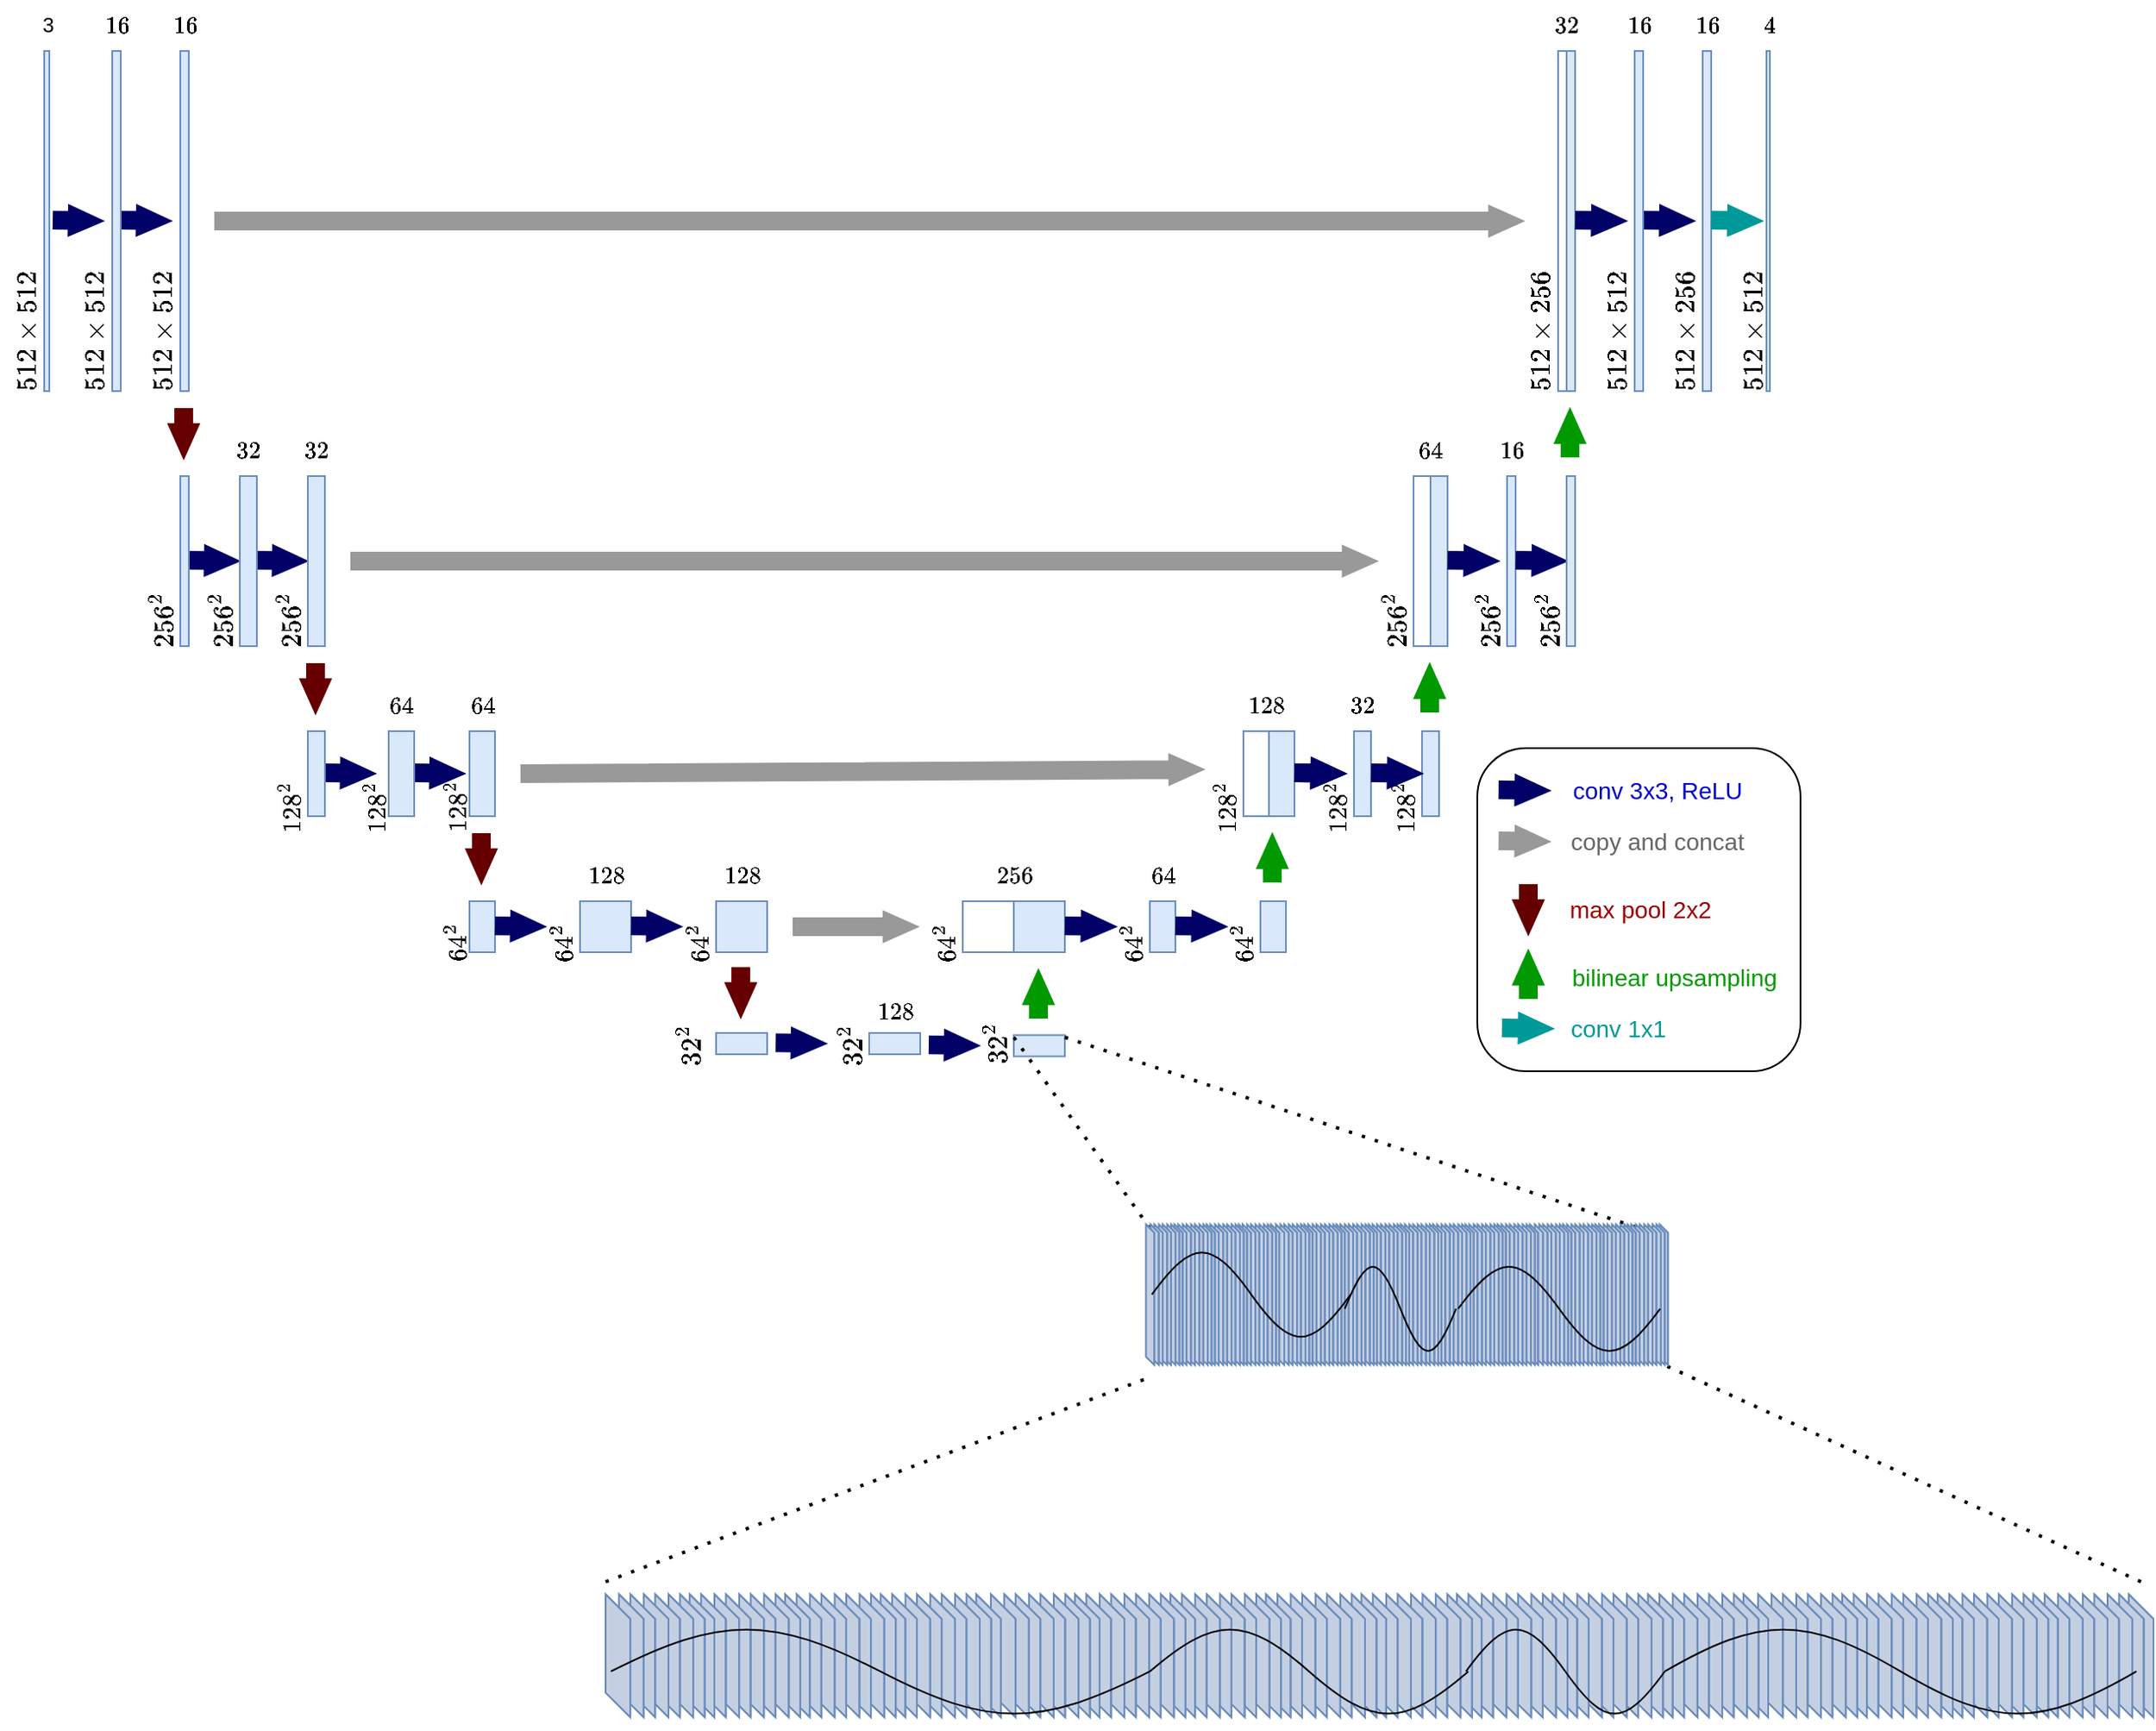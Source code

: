 <mxfile version="26.0.16">
  <diagram name="Page-1" id="Zg2J0i8kcsBhqcDElQuv">
    <mxGraphModel dx="2206" dy="1222" grid="1" gridSize="10" guides="1" tooltips="1" connect="1" arrows="1" fold="1" page="1" pageScale="1" pageWidth="850" pageHeight="1100" math="1" shadow="0">
      <root>
        <mxCell id="0" />
        <mxCell id="1" parent="0" />
        <mxCell id="kov3exJGOiLsOatTBzYe-4" value="&lt;font style=&quot;font-size: 14px;&quot;&gt;$$512 \times 512$$&lt;/font&gt;" style="text;html=1;align=center;verticalAlign=middle;resizable=0;points=[];autosize=1;strokeColor=none;fillColor=none;rotation=-90;" parent="1" vertex="1">
          <mxGeometry x="-25" y="230" width="150" height="30" as="geometry" />
        </mxCell>
        <mxCell id="kov3exJGOiLsOatTBzYe-5" value="3" style="text;html=1;align=center;verticalAlign=middle;resizable=0;points=[];autosize=1;strokeColor=none;fillColor=none;rotation=0;" parent="1" vertex="1">
          <mxGeometry x="46.5" y="50" width="30" height="30" as="geometry" />
        </mxCell>
        <mxCell id="kov3exJGOiLsOatTBzYe-10" value="" style="shape=flexArrow;endArrow=classic;html=1;rounded=0;fillColor=#000066;strokeColor=#000066;endWidth=7;endSize=6.38;" parent="1" edge="1">
          <mxGeometry width="50" height="50" relative="1" as="geometry">
            <mxPoint x="65" y="179.5" as="sourcePoint" />
            <mxPoint x="95" y="180" as="targetPoint" />
          </mxGeometry>
        </mxCell>
        <mxCell id="kov3exJGOiLsOatTBzYe-54" value="" style="shape=flexArrow;endArrow=classic;html=1;rounded=0;fillColor=#000066;strokeColor=#000066;endWidth=7;endSize=6.38;entryX=0;entryY=0.5;entryDx=0;entryDy=0;" parent="1" edge="1">
          <mxGeometry width="50" height="50" relative="1" as="geometry">
            <mxPoint x="145" y="379.5" as="sourcePoint" />
            <mxPoint x="175" y="380" as="targetPoint" />
          </mxGeometry>
        </mxCell>
        <mxCell id="kov3exJGOiLsOatTBzYe-59" value="" style="shape=flexArrow;endArrow=classic;html=1;rounded=0;fillColor=#000066;strokeColor=#000066;endWidth=7;endSize=6.38;entryX=0;entryY=0.5;entryDx=0;entryDy=0;" parent="1" edge="1">
          <mxGeometry width="50" height="50" relative="1" as="geometry">
            <mxPoint x="225" y="504.5" as="sourcePoint" />
            <mxPoint x="255" y="505" as="targetPoint" />
          </mxGeometry>
        </mxCell>
        <mxCell id="kov3exJGOiLsOatTBzYe-63" value="" style="shape=flexArrow;endArrow=classic;html=1;rounded=0;fillColor=#660000;strokeColor=#660000;endWidth=7;endSize=6.38;" parent="1" edge="1">
          <mxGeometry width="50" height="50" relative="1" as="geometry">
            <mxPoint x="142" y="290" as="sourcePoint" />
            <mxPoint x="142" y="320" as="targetPoint" />
          </mxGeometry>
        </mxCell>
        <mxCell id="kov3exJGOiLsOatTBzYe-64" value="" style="shape=flexArrow;endArrow=classic;html=1;rounded=0;fillColor=#660000;strokeColor=#660000;endWidth=7;endSize=6.38;" parent="1" edge="1">
          <mxGeometry width="50" height="50" relative="1" as="geometry">
            <mxPoint x="219.5" y="440" as="sourcePoint" />
            <mxPoint x="219.5" y="470" as="targetPoint" />
          </mxGeometry>
        </mxCell>
        <mxCell id="kov3exJGOiLsOatTBzYe-65" value="" style="shape=flexArrow;endArrow=classic;html=1;rounded=0;fillColor=#660000;strokeColor=#660000;endWidth=7;endSize=6.38;" parent="1" edge="1">
          <mxGeometry width="50" height="50" relative="1" as="geometry">
            <mxPoint x="317" y="540" as="sourcePoint" />
            <mxPoint x="317" y="570" as="targetPoint" />
          </mxGeometry>
        </mxCell>
        <mxCell id="kov3exJGOiLsOatTBzYe-66" value="" style="shape=flexArrow;endArrow=classic;html=1;rounded=0;fillColor=#660000;strokeColor=#660000;endWidth=7;endSize=6.38;" parent="1" edge="1">
          <mxGeometry width="50" height="50" relative="1" as="geometry">
            <mxPoint x="469.5" y="618.75" as="sourcePoint" />
            <mxPoint x="469.5" y="648.75" as="targetPoint" />
          </mxGeometry>
        </mxCell>
        <mxCell id="kov3exJGOiLsOatTBzYe-67" value="" style="shape=flexArrow;endArrow=classic;html=1;rounded=0;fillColor=#000066;strokeColor=#000066;endWidth=7;endSize=6.38;entryX=0;entryY=0.5;entryDx=0;entryDy=0;" parent="1" edge="1">
          <mxGeometry width="50" height="50" relative="1" as="geometry">
            <mxPoint x="535" y="663.75" as="sourcePoint" />
            <mxPoint x="535" y="663.75" as="targetPoint" />
          </mxGeometry>
        </mxCell>
        <mxCell id="kov3exJGOiLsOatTBzYe-76" value="" style="shape=flexArrow;endArrow=classic;html=1;rounded=0;fillColor=#999999;strokeColor=#999999;endWidth=7;endSize=6.38;entryX=0.933;entryY=0.167;entryDx=0;entryDy=0;entryPerimeter=0;" parent="1" target="kov3exJGOiLsOatTBzYe-335" edge="1">
          <mxGeometry width="50" height="50" relative="1" as="geometry">
            <mxPoint x="160" y="180" as="sourcePoint" />
            <mxPoint x="705" y="180" as="targetPoint" />
          </mxGeometry>
        </mxCell>
        <mxCell id="kov3exJGOiLsOatTBzYe-77" value="$$16$$" style="text;html=1;align=center;verticalAlign=middle;resizable=0;points=[];autosize=1;strokeColor=none;fillColor=none;rotation=0;" parent="1" vertex="1">
          <mxGeometry x="107.5" y="50" width="70" height="30" as="geometry" />
        </mxCell>
        <mxCell id="kov3exJGOiLsOatTBzYe-89" value="$$32$$" style="text;html=1;align=center;verticalAlign=middle;resizable=0;points=[];autosize=1;strokeColor=none;fillColor=none;rotation=0;" parent="1" vertex="1">
          <mxGeometry x="145" y="300" width="70" height="30" as="geometry" />
        </mxCell>
        <mxCell id="kov3exJGOiLsOatTBzYe-91" value="&lt;div style=&quot;font-size: 14px;&quot;&gt;$$256^2$$&lt;/div&gt;" style="text;html=1;align=center;verticalAlign=middle;resizable=0;points=[];autosize=1;strokeColor=none;fillColor=none;rotation=-90;" parent="1" vertex="1">
          <mxGeometry x="85" y="400" width="90" height="30" as="geometry" />
        </mxCell>
        <mxCell id="kov3exJGOiLsOatTBzYe-92" value="&lt;div style=&quot;font-size: 13px;&quot;&gt;$$128^2$$&lt;/div&gt;" style="text;html=1;align=center;verticalAlign=middle;resizable=0;points=[];autosize=1;strokeColor=none;fillColor=none;rotation=-90;" parent="1" vertex="1">
          <mxGeometry x="160" y="510" width="90" height="30" as="geometry" />
        </mxCell>
        <mxCell id="kov3exJGOiLsOatTBzYe-93" value="$$64$$" style="text;html=1;align=center;verticalAlign=middle;resizable=0;points=[];autosize=1;strokeColor=none;fillColor=none;rotation=0;" parent="1" vertex="1">
          <mxGeometry x="235" y="450" width="70" height="30" as="geometry" />
        </mxCell>
        <mxCell id="kov3exJGOiLsOatTBzYe-94" value="&lt;div style=&quot;font-size: 13px;&quot;&gt;$$64^2$$&lt;/div&gt;" style="text;html=1;align=center;verticalAlign=middle;resizable=0;points=[];autosize=1;strokeColor=none;fillColor=none;rotation=-90;" parent="1" vertex="1">
          <mxGeometry x="262.5" y="590" width="80" height="30" as="geometry" />
        </mxCell>
        <mxCell id="kov3exJGOiLsOatTBzYe-95" value="$$128$$" style="text;html=1;align=center;verticalAlign=middle;resizable=0;points=[];autosize=1;strokeColor=none;fillColor=none;rotation=0;" parent="1" vertex="1">
          <mxGeometry x="435" y="550" width="70" height="30" as="geometry" />
        </mxCell>
        <mxCell id="kov3exJGOiLsOatTBzYe-96" value="&lt;div style=&quot;font-size: 14px;&quot;&gt;$$32^2$$&lt;/div&gt;" style="text;html=1;align=center;verticalAlign=middle;resizable=0;points=[];autosize=1;strokeColor=none;fillColor=none;rotation=-90;" parent="1" vertex="1">
          <mxGeometry x="400" y="650" width="80" height="30" as="geometry" />
        </mxCell>
        <mxCell id="kov3exJGOiLsOatTBzYe-101" value="" style="shape=flexArrow;endArrow=classic;html=1;rounded=0;fillColor=#009900;strokeColor=#009900;endWidth=7;endSize=6.38;" parent="1" edge="1">
          <mxGeometry width="50" height="50" relative="1" as="geometry">
            <mxPoint x="644.5" y="649" as="sourcePoint" />
            <mxPoint x="644.5" y="620" as="targetPoint" />
          </mxGeometry>
        </mxCell>
        <mxCell id="kov3exJGOiLsOatTBzYe-102" value="" style="shape=flexArrow;endArrow=classic;html=1;rounded=0;fillColor=#999999;strokeColor=#999999;endWidth=7;endSize=6.38;entryX=0.889;entryY=0.133;entryDx=0;entryDy=0;entryPerimeter=0;" parent="1" target="kov3exJGOiLsOatTBzYe-297" edge="1">
          <mxGeometry width="50" height="50" relative="1" as="geometry">
            <mxPoint x="240" y="380" as="sourcePoint" />
            <mxPoint x="665" y="380" as="targetPoint" />
          </mxGeometry>
        </mxCell>
        <mxCell id="kov3exJGOiLsOatTBzYe-103" value="" style="shape=flexArrow;endArrow=classic;html=1;rounded=0;fillColor=#999999;strokeColor=#999999;endWidth=7;endSize=6.38;entryX=0.75;entryY=0.067;entryDx=0;entryDy=0;entryPerimeter=0;" parent="1" target="kov3exJGOiLsOatTBzYe-256" edge="1">
          <mxGeometry width="50" height="50" relative="1" as="geometry">
            <mxPoint x="340" y="505" as="sourcePoint" />
            <mxPoint x="550" y="505" as="targetPoint" />
          </mxGeometry>
        </mxCell>
        <mxCell id="kov3exJGOiLsOatTBzYe-104" value="" style="shape=flexArrow;endArrow=classic;html=1;rounded=0;fillColor=#999999;strokeColor=#999999;endWidth=7;endSize=6.38;entryX=0.625;entryY=-0.033;entryDx=0;entryDy=0;entryPerimeter=0;" parent="1" target="kov3exJGOiLsOatTBzYe-231" edge="1">
          <mxGeometry width="50" height="50" relative="1" as="geometry">
            <mxPoint x="500" y="595" as="sourcePoint" />
            <mxPoint x="540" y="595" as="targetPoint" />
          </mxGeometry>
        </mxCell>
        <mxCell id="kov3exJGOiLsOatTBzYe-112" value="$$32$$" style="text;html=1;align=center;verticalAlign=middle;resizable=0;points=[];autosize=1;strokeColor=none;fillColor=none;rotation=0;" parent="1" vertex="1">
          <mxGeometry x="185" y="300" width="70" height="30" as="geometry" />
        </mxCell>
        <mxCell id="kov3exJGOiLsOatTBzYe-114" value="" style="rounded=0;whiteSpace=wrap;html=1;fillColor=#dae8fc;strokeColor=#6c8ebf;" parent="1" vertex="1">
          <mxGeometry x="60" y="80" width="3" height="200" as="geometry" />
        </mxCell>
        <mxCell id="kov3exJGOiLsOatTBzYe-116" value="&lt;font style=&quot;font-size: 14px;&quot;&gt;$$512 \times 512$$&lt;/font&gt;" style="text;html=1;align=center;verticalAlign=middle;resizable=0;points=[];autosize=1;strokeColor=none;fillColor=none;rotation=-90;" parent="1" vertex="1">
          <mxGeometry x="15" y="230" width="150" height="30" as="geometry" />
        </mxCell>
        <mxCell id="kov3exJGOiLsOatTBzYe-117" value="" style="shape=flexArrow;endArrow=classic;html=1;rounded=0;fillColor=#000066;strokeColor=#000066;endWidth=7;endSize=6.38;" parent="1" edge="1">
          <mxGeometry width="50" height="50" relative="1" as="geometry">
            <mxPoint x="105" y="179.5" as="sourcePoint" />
            <mxPoint x="135" y="180" as="targetPoint" />
          </mxGeometry>
        </mxCell>
        <mxCell id="kov3exJGOiLsOatTBzYe-118" value="" style="rounded=0;whiteSpace=wrap;html=1;fillColor=#dae8fc;strokeColor=#6c8ebf;" parent="1" vertex="1">
          <mxGeometry x="100" y="80" width="5" height="200" as="geometry" />
        </mxCell>
        <mxCell id="kov3exJGOiLsOatTBzYe-146" value="" style="rounded=0;whiteSpace=wrap;html=1;fillColor=#FFFFFF;strokeColor=#6c8ebf;" parent="1" vertex="1">
          <mxGeometry x="950" y="80" width="5" height="200" as="geometry" />
        </mxCell>
        <mxCell id="kov3exJGOiLsOatTBzYe-147" value="&lt;font style=&quot;font-size: 14px;&quot;&gt;$$512 \times 512$$&lt;/font&gt;" style="text;html=1;align=center;verticalAlign=middle;resizable=0;points=[];autosize=1;strokeColor=none;fillColor=none;rotation=-90;" parent="1" vertex="1">
          <mxGeometry x="55" y="230" width="150" height="30" as="geometry" />
        </mxCell>
        <mxCell id="kov3exJGOiLsOatTBzYe-148" value="" style="shape=flexArrow;endArrow=classic;html=1;rounded=0;fillColor=#000066;strokeColor=#000066;endWidth=7;endSize=6.38;entryX=0;entryY=0.5;entryDx=0;entryDy=0;" parent="1" edge="1">
          <mxGeometry width="50" height="50" relative="1" as="geometry">
            <mxPoint x="185" y="379.5" as="sourcePoint" />
            <mxPoint x="215" y="380" as="targetPoint" />
          </mxGeometry>
        </mxCell>
        <mxCell id="kov3exJGOiLsOatTBzYe-149" value="" style="rounded=0;whiteSpace=wrap;html=1;fillColor=#dae8fc;strokeColor=#6c8ebf;" parent="1" vertex="1">
          <mxGeometry x="175" y="330" width="10" height="100" as="geometry" />
        </mxCell>
        <mxCell id="kov3exJGOiLsOatTBzYe-150" value="&lt;div style=&quot;font-size: 14px;&quot;&gt;$$256^2$$&lt;/div&gt;" style="text;html=1;align=center;verticalAlign=middle;resizable=0;points=[];autosize=1;strokeColor=none;fillColor=none;rotation=-90;" parent="1" vertex="1">
          <mxGeometry x="120" y="400" width="90" height="30" as="geometry" />
        </mxCell>
        <mxCell id="kov3exJGOiLsOatTBzYe-152" value="" style="rounded=0;whiteSpace=wrap;html=1;fillColor=#dae8fc;strokeColor=#6c8ebf;" parent="1" vertex="1">
          <mxGeometry x="830" y="480" width="10" height="50" as="geometry" />
        </mxCell>
        <mxCell id="kov3exJGOiLsOatTBzYe-153" value="&lt;div style=&quot;font-size: 14px;&quot;&gt;$$256^2$$&lt;/div&gt;" style="text;html=1;align=center;verticalAlign=middle;resizable=0;points=[];autosize=1;strokeColor=none;fillColor=none;rotation=-90;" parent="1" vertex="1">
          <mxGeometry x="160" y="400" width="90" height="30" as="geometry" />
        </mxCell>
        <mxCell id="kov3exJGOiLsOatTBzYe-168" value="" style="shape=flexArrow;endArrow=classic;html=1;rounded=0;fillColor=#000066;strokeColor=#000066;endWidth=7;endSize=6.38;entryX=0;entryY=0.5;entryDx=0;entryDy=0;" parent="1" edge="1">
          <mxGeometry width="50" height="50" relative="1" as="geometry">
            <mxPoint x="277.5" y="504.5" as="sourcePoint" />
            <mxPoint x="307.5" y="505" as="targetPoint" />
          </mxGeometry>
        </mxCell>
        <mxCell id="kov3exJGOiLsOatTBzYe-169" value="" style="rounded=0;whiteSpace=wrap;html=1;fillColor=#dae8fc;strokeColor=#6c8ebf;" parent="1" vertex="1">
          <mxGeometry x="262.5" y="480" width="15" height="50" as="geometry" />
        </mxCell>
        <mxCell id="kov3exJGOiLsOatTBzYe-172" value="$$64$$" style="text;html=1;align=center;verticalAlign=middle;resizable=0;points=[];autosize=1;strokeColor=none;fillColor=none;rotation=0;" parent="1" vertex="1">
          <mxGeometry x="282.5" y="450" width="70" height="30" as="geometry" />
        </mxCell>
        <mxCell id="kov3exJGOiLsOatTBzYe-173" value="&lt;div style=&quot;font-size: 13px;&quot;&gt;$$128^2$$&lt;/div&gt;" style="text;html=1;align=center;verticalAlign=middle;resizable=0;points=[];autosize=1;strokeColor=none;fillColor=none;rotation=-90;" parent="1" vertex="1">
          <mxGeometry x="210" y="510" width="90" height="30" as="geometry" />
        </mxCell>
        <mxCell id="kov3exJGOiLsOatTBzYe-176" value="" style="rounded=0;whiteSpace=wrap;html=1;fillColor=#dae8fc;strokeColor=#6c8ebf;" parent="1" vertex="1">
          <mxGeometry x="140" y="330" width="5" height="100" as="geometry" />
        </mxCell>
        <mxCell id="kov3exJGOiLsOatTBzYe-177" value="" style="rounded=0;whiteSpace=wrap;html=1;fillColor=#dae8fc;strokeColor=#6c8ebf;" parent="1" vertex="1">
          <mxGeometry x="215" y="480" width="10" height="50" as="geometry" />
        </mxCell>
        <mxCell id="kov3exJGOiLsOatTBzYe-189" value="&lt;div style=&quot;font-size: 13px;&quot;&gt;$$128^2$$&lt;/div&gt;" style="text;html=1;align=center;verticalAlign=middle;resizable=0;points=[];autosize=1;strokeColor=none;fillColor=none;rotation=-90;" parent="1" vertex="1">
          <mxGeometry x="257.5" y="510" width="90" height="30" as="geometry" />
        </mxCell>
        <mxCell id="kov3exJGOiLsOatTBzYe-190" value="" style="rounded=0;whiteSpace=wrap;html=1;fillColor=#dae8fc;strokeColor=#6c8ebf;" parent="1" vertex="1">
          <mxGeometry x="310" y="480" width="15" height="50" as="geometry" />
        </mxCell>
        <mxCell id="kov3exJGOiLsOatTBzYe-191" value="$$16$$" style="text;html=1;align=center;verticalAlign=middle;resizable=0;points=[];autosize=1;strokeColor=none;fillColor=none;rotation=0;" parent="1" vertex="1">
          <mxGeometry x="67.5" y="50" width="70" height="30" as="geometry" />
        </mxCell>
        <mxCell id="kov3exJGOiLsOatTBzYe-192" value="" style="rounded=0;whiteSpace=wrap;html=1;fillColor=#dae8fc;strokeColor=#6c8ebf;" parent="1" vertex="1">
          <mxGeometry x="310" y="580" width="15" height="30" as="geometry" />
        </mxCell>
        <mxCell id="kov3exJGOiLsOatTBzYe-45" value="" style="rounded=0;whiteSpace=wrap;html=1;fillColor=#dae8fc;strokeColor=#6c8ebf;" parent="1" vertex="1">
          <mxGeometry x="375" y="580" width="30" height="30" as="geometry" />
        </mxCell>
        <mxCell id="kov3exJGOiLsOatTBzYe-195" value="" style="shape=flexArrow;endArrow=classic;html=1;rounded=0;fillColor=#000066;strokeColor=#000066;endWidth=7;endSize=6.38;entryX=0;entryY=0.5;entryDx=0;entryDy=0;" parent="1" edge="1">
          <mxGeometry width="50" height="50" relative="1" as="geometry">
            <mxPoint x="325" y="594.5" as="sourcePoint" />
            <mxPoint x="355" y="595" as="targetPoint" />
          </mxGeometry>
        </mxCell>
        <mxCell id="kov3exJGOiLsOatTBzYe-197" value="" style="shape=flexArrow;endArrow=classic;html=1;rounded=0;fillColor=#000066;strokeColor=#000066;endWidth=7;endSize=6.38;entryX=0;entryY=0.5;entryDx=0;entryDy=0;" parent="1" edge="1">
          <mxGeometry width="50" height="50" relative="1" as="geometry">
            <mxPoint x="405" y="594.5" as="sourcePoint" />
            <mxPoint x="435" y="595" as="targetPoint" />
          </mxGeometry>
        </mxCell>
        <mxCell id="kov3exJGOiLsOatTBzYe-198" value="$$128$$" style="text;html=1;align=center;verticalAlign=middle;resizable=0;points=[];autosize=1;strokeColor=none;fillColor=none;rotation=0;" parent="1" vertex="1">
          <mxGeometry x="355" y="550" width="70" height="30" as="geometry" />
        </mxCell>
        <mxCell id="kov3exJGOiLsOatTBzYe-200" value="" style="rounded=0;whiteSpace=wrap;html=1;fillColor=#dae8fc;strokeColor=#6c8ebf;" parent="1" vertex="1">
          <mxGeometry x="455" y="657.5" width="30" height="12.5" as="geometry" />
        </mxCell>
        <mxCell id="kov3exJGOiLsOatTBzYe-215" value="" style="shape=flexArrow;endArrow=classic;html=1;rounded=0;fillColor=#000066;strokeColor=#000066;endWidth=7;endSize=6.38;entryX=0;entryY=0.5;entryDx=0;entryDy=0;" parent="1" edge="1">
          <mxGeometry width="50" height="50" relative="1" as="geometry">
            <mxPoint x="490" y="663.25" as="sourcePoint" />
            <mxPoint x="520" y="663.75" as="targetPoint" />
          </mxGeometry>
        </mxCell>
        <mxCell id="kov3exJGOiLsOatTBzYe-219" value="" style="shape=flexArrow;endArrow=classic;html=1;rounded=0;fillColor=#000066;strokeColor=#000066;endWidth=7;endSize=6.38;entryX=0;entryY=0.5;entryDx=0;entryDy=0;" parent="1" edge="1">
          <mxGeometry width="50" height="50" relative="1" as="geometry">
            <mxPoint x="625" y="661.88" as="sourcePoint" />
            <mxPoint x="625" y="661.88" as="targetPoint" />
          </mxGeometry>
        </mxCell>
        <mxCell id="kov3exJGOiLsOatTBzYe-220" value="" style="rounded=0;whiteSpace=wrap;html=1;fillColor=#dae8fc;strokeColor=#6c8ebf;" parent="1" vertex="1">
          <mxGeometry x="545" y="657.5" width="30" height="12.5" as="geometry" />
        </mxCell>
        <mxCell id="kov3exJGOiLsOatTBzYe-221" value="" style="shape=flexArrow;endArrow=classic;html=1;rounded=0;fillColor=#000066;strokeColor=#000066;endWidth=7;endSize=6.38;entryX=0;entryY=0.5;entryDx=0;entryDy=0;" parent="1" edge="1">
          <mxGeometry width="50" height="50" relative="1" as="geometry">
            <mxPoint x="580" y="664.5" as="sourcePoint" />
            <mxPoint x="610" y="665" as="targetPoint" />
          </mxGeometry>
        </mxCell>
        <mxCell id="kov3exJGOiLsOatTBzYe-226" value="" style="rounded=0;whiteSpace=wrap;html=1;fillColor=#dae8fc;strokeColor=#6c8ebf;" parent="1" vertex="1">
          <mxGeometry x="630" y="658.75" width="30" height="12.5" as="geometry" />
        </mxCell>
        <mxCell id="kov3exJGOiLsOatTBzYe-228" value="$$128$$" style="text;html=1;align=center;verticalAlign=middle;resizable=0;points=[];autosize=1;strokeColor=none;fillColor=none;rotation=0;" parent="1" vertex="1">
          <mxGeometry x="525" y="630" width="70" height="30" as="geometry" />
        </mxCell>
        <mxCell id="kov3exJGOiLsOatTBzYe-231" value="&lt;div style=&quot;font-size: 13px;&quot;&gt;$$64^2$$&lt;/div&gt;" style="text;html=1;align=center;verticalAlign=middle;resizable=0;points=[];autosize=1;strokeColor=none;fillColor=none;rotation=-90;" parent="1" vertex="1">
          <mxGeometry x="550" y="590" width="80" height="30" as="geometry" />
        </mxCell>
        <mxCell id="kov3exJGOiLsOatTBzYe-233" value="" style="rounded=0;whiteSpace=wrap;html=1;fillColor=#FFFFFF;strokeColor=#6c8ebf;" parent="1" vertex="1">
          <mxGeometry x="600" y="580" width="30" height="30" as="geometry" />
        </mxCell>
        <mxCell id="kov3exJGOiLsOatTBzYe-243" value="$$256$$" style="text;html=1;align=center;verticalAlign=middle;resizable=0;points=[];autosize=1;strokeColor=none;fillColor=none;rotation=0;" parent="1" vertex="1">
          <mxGeometry x="595" y="550" width="70" height="30" as="geometry" />
        </mxCell>
        <mxCell id="kov3exJGOiLsOatTBzYe-240" value="" style="rounded=0;whiteSpace=wrap;html=1;fillColor=#dae8fc;strokeColor=#6c8ebf;" parent="1" vertex="1">
          <mxGeometry x="710" y="580" width="15" height="30" as="geometry" />
        </mxCell>
        <mxCell id="kov3exJGOiLsOatTBzYe-249" value="" style="rounded=0;whiteSpace=wrap;html=1;fillColor=#dae8fc;strokeColor=#6c8ebf;" parent="1" vertex="1">
          <mxGeometry x="775" y="580" width="15" height="30" as="geometry" />
        </mxCell>
        <mxCell id="kov3exJGOiLsOatTBzYe-250" value="" style="shape=flexArrow;endArrow=classic;html=1;rounded=0;fillColor=#009900;strokeColor=#009900;endWidth=7;endSize=6.38;" parent="1" edge="1">
          <mxGeometry width="50" height="50" relative="1" as="geometry">
            <mxPoint x="782" y="569" as="sourcePoint" />
            <mxPoint x="782" y="540" as="targetPoint" />
          </mxGeometry>
        </mxCell>
        <mxCell id="kov3exJGOiLsOatTBzYe-252" value="" style="rounded=0;whiteSpace=wrap;html=1;fillColor=#FFFFFF;strokeColor=#6c8ebf;" parent="1" vertex="1">
          <mxGeometry x="765" y="480" width="15" height="50" as="geometry" />
        </mxCell>
        <mxCell id="kov3exJGOiLsOatTBzYe-253" value="" style="rounded=0;whiteSpace=wrap;html=1;fillColor=#dae8fc;strokeColor=#6c8ebf;" parent="1" vertex="1">
          <mxGeometry x="780" y="480" width="15" height="50" as="geometry" />
        </mxCell>
        <mxCell id="kov3exJGOiLsOatTBzYe-254" value="$$128$$" style="text;html=1;align=center;verticalAlign=middle;resizable=0;points=[];autosize=1;strokeColor=none;fillColor=none;rotation=0;" parent="1" vertex="1">
          <mxGeometry x="742.5" y="450" width="70" height="30" as="geometry" />
        </mxCell>
        <mxCell id="kov3exJGOiLsOatTBzYe-256" value="&lt;div style=&quot;font-size: 13px;&quot;&gt;$$128^2$$&lt;/div&gt;" style="text;html=1;align=center;verticalAlign=middle;resizable=0;points=[];autosize=1;strokeColor=none;fillColor=none;rotation=-90;" parent="1" vertex="1">
          <mxGeometry x="710" y="510" width="90" height="30" as="geometry" />
        </mxCell>
        <mxCell id="kov3exJGOiLsOatTBzYe-257" value="&lt;div style=&quot;font-size: 14px;&quot;&gt;$$32^2$$&lt;/div&gt;" style="text;html=1;align=center;verticalAlign=middle;resizable=0;points=[];autosize=1;strokeColor=none;fillColor=none;rotation=-90;" parent="1" vertex="1">
          <mxGeometry x="495" y="650" width="80" height="30" as="geometry" />
        </mxCell>
        <mxCell id="kov3exJGOiLsOatTBzYe-258" value="&lt;div style=&quot;font-size: 14px;&quot;&gt;$$32^2$$&lt;/div&gt;" style="text;html=1;align=center;verticalAlign=middle;resizable=0;points=[];autosize=1;strokeColor=none;fillColor=none;rotation=-90;" parent="1" vertex="1">
          <mxGeometry x="580" y="648.75" width="80" height="30" as="geometry" />
        </mxCell>
        <mxCell id="kov3exJGOiLsOatTBzYe-260" value="&lt;div style=&quot;font-size: 13px;&quot;&gt;$$64^2$$&lt;/div&gt;" style="text;html=1;align=center;verticalAlign=middle;resizable=0;points=[];autosize=1;strokeColor=none;fillColor=none;rotation=-90;" parent="1" vertex="1">
          <mxGeometry x="325" y="590" width="80" height="30" as="geometry" />
        </mxCell>
        <mxCell id="kov3exJGOiLsOatTBzYe-265" value="&lt;div style=&quot;font-size: 13px;&quot;&gt;$$64^2$$&lt;/div&gt;" style="text;html=1;align=center;verticalAlign=middle;resizable=0;points=[];autosize=1;strokeColor=none;fillColor=none;rotation=-90;" parent="1" vertex="1">
          <mxGeometry x="405" y="590" width="80" height="30" as="geometry" />
        </mxCell>
        <mxCell id="kov3exJGOiLsOatTBzYe-196" value="" style="rounded=0;whiteSpace=wrap;html=1;fillColor=#dae8fc;strokeColor=#6c8ebf;" parent="1" vertex="1">
          <mxGeometry x="455" y="580" width="30" height="30" as="geometry" />
        </mxCell>
        <mxCell id="kov3exJGOiLsOatTBzYe-275" value="&lt;div style=&quot;font-size: 13px;&quot;&gt;$$64^2$$&lt;/div&gt;" style="text;html=1;align=center;verticalAlign=middle;resizable=0;points=[];autosize=1;strokeColor=none;fillColor=none;rotation=-90;" parent="1" vertex="1">
          <mxGeometry x="660" y="590" width="80" height="30" as="geometry" />
        </mxCell>
        <mxCell id="kov3exJGOiLsOatTBzYe-276" value="" style="rounded=0;whiteSpace=wrap;html=1;fillColor=#dae8fc;strokeColor=#6c8ebf;" parent="1" vertex="1">
          <mxGeometry x="215" y="330" width="10" height="100" as="geometry" />
        </mxCell>
        <mxCell id="kov3exJGOiLsOatTBzYe-277" value="&lt;div style=&quot;font-size: 13px;&quot;&gt;$$128^2$$&lt;/div&gt;" style="text;html=1;align=center;verticalAlign=middle;resizable=0;points=[];autosize=1;strokeColor=none;fillColor=none;rotation=-90;" parent="1" vertex="1">
          <mxGeometry x="775" y="510" width="90" height="30" as="geometry" />
        </mxCell>
        <mxCell id="kov3exJGOiLsOatTBzYe-278" value="$$32$$" style="text;html=1;align=center;verticalAlign=middle;resizable=0;points=[];autosize=1;strokeColor=none;fillColor=none;rotation=0;" parent="1" vertex="1">
          <mxGeometry x="800" y="450" width="70" height="30" as="geometry" />
        </mxCell>
        <mxCell id="kov3exJGOiLsOatTBzYe-279" value="" style="shape=flexArrow;endArrow=classic;html=1;rounded=0;fillColor=#000066;strokeColor=#000066;endWidth=7;endSize=6.38;entryX=0;entryY=0.5;entryDx=0;entryDy=0;" parent="1" edge="1">
          <mxGeometry width="50" height="50" relative="1" as="geometry">
            <mxPoint x="795" y="504.5" as="sourcePoint" />
            <mxPoint x="825.5" y="505" as="targetPoint" />
          </mxGeometry>
        </mxCell>
        <mxCell id="kov3exJGOiLsOatTBzYe-280" value="" style="rounded=0;whiteSpace=wrap;html=1;fillColor=#dae8fc;strokeColor=#6c8ebf;" parent="1" vertex="1">
          <mxGeometry x="870" y="480" width="10" height="50" as="geometry" />
        </mxCell>
        <mxCell id="kov3exJGOiLsOatTBzYe-281" value="&lt;div style=&quot;font-size: 13px;&quot;&gt;$$128^2$$&lt;/div&gt;" style="text;html=1;align=center;verticalAlign=middle;resizable=0;points=[];autosize=1;strokeColor=none;fillColor=none;rotation=-90;" parent="1" vertex="1">
          <mxGeometry x="815" y="510" width="90" height="30" as="geometry" />
        </mxCell>
        <mxCell id="kov3exJGOiLsOatTBzYe-282" value="" style="shape=flexArrow;endArrow=classic;html=1;rounded=0;fillColor=#000066;strokeColor=#000066;endWidth=7;endSize=6.38;entryX=0;entryY=0.5;entryDx=0;entryDy=0;" parent="1" edge="1">
          <mxGeometry width="50" height="50" relative="1" as="geometry">
            <mxPoint x="840" y="504.5" as="sourcePoint" />
            <mxPoint x="870.5" y="505" as="targetPoint" />
          </mxGeometry>
        </mxCell>
        <mxCell id="kov3exJGOiLsOatTBzYe-284" value="" style="shape=flexArrow;endArrow=classic;html=1;rounded=0;fillColor=#000066;strokeColor=#000066;endWidth=7;endSize=6.38;entryX=0;entryY=0.5;entryDx=0;entryDy=0;" parent="1" target="kov3exJGOiLsOatTBzYe-230" edge="1">
          <mxGeometry width="50" height="50" relative="1" as="geometry">
            <mxPoint x="655" y="594.5" as="sourcePoint" />
            <mxPoint x="685.5" y="595" as="targetPoint" />
          </mxGeometry>
        </mxCell>
        <mxCell id="kov3exJGOiLsOatTBzYe-230" value="" style="rounded=0;whiteSpace=wrap;html=1;fillColor=#dae8fc;strokeColor=#6c8ebf;" parent="1" vertex="1">
          <mxGeometry x="630" y="580" width="30" height="30" as="geometry" />
        </mxCell>
        <mxCell id="kov3exJGOiLsOatTBzYe-287" value="" style="shape=flexArrow;endArrow=classic;html=1;rounded=0;fillColor=#000066;strokeColor=#000066;endWidth=7;endSize=6.38;entryX=0;entryY=0.5;entryDx=0;entryDy=0;" parent="1" edge="1">
          <mxGeometry width="50" height="50" relative="1" as="geometry">
            <mxPoint x="660" y="594.5" as="sourcePoint" />
            <mxPoint x="690.5" y="595" as="targetPoint" />
          </mxGeometry>
        </mxCell>
        <mxCell id="kov3exJGOiLsOatTBzYe-289" value="&lt;div style=&quot;font-size: 13px;&quot;&gt;$$64^2$$&lt;/div&gt;" style="text;html=1;align=center;verticalAlign=middle;resizable=0;points=[];autosize=1;strokeColor=none;fillColor=none;rotation=-90;" parent="1" vertex="1">
          <mxGeometry x="725" y="590" width="80" height="30" as="geometry" />
        </mxCell>
        <mxCell id="kov3exJGOiLsOatTBzYe-290" value="" style="shape=flexArrow;endArrow=classic;html=1;rounded=0;fillColor=#000066;strokeColor=#000066;endWidth=7;endSize=6.38;entryX=0;entryY=0.5;entryDx=0;entryDy=0;" parent="1" edge="1">
          <mxGeometry width="50" height="50" relative="1" as="geometry">
            <mxPoint x="725" y="594.5" as="sourcePoint" />
            <mxPoint x="755.5" y="595" as="targetPoint" />
          </mxGeometry>
        </mxCell>
        <mxCell id="kov3exJGOiLsOatTBzYe-291" value="$$64$$" style="text;html=1;align=center;verticalAlign=middle;resizable=0;points=[];autosize=1;strokeColor=none;fillColor=none;rotation=0;" parent="1" vertex="1">
          <mxGeometry x="682.5" y="550" width="70" height="30" as="geometry" />
        </mxCell>
        <mxCell id="kov3exJGOiLsOatTBzYe-293" value="" style="shape=flexArrow;endArrow=classic;html=1;rounded=0;fillColor=#009900;strokeColor=#009900;endWidth=7;endSize=6.38;" parent="1" edge="1">
          <mxGeometry width="50" height="50" relative="1" as="geometry">
            <mxPoint x="874.5" y="469" as="sourcePoint" />
            <mxPoint x="874.5" y="440" as="targetPoint" />
          </mxGeometry>
        </mxCell>
        <mxCell id="kov3exJGOiLsOatTBzYe-294" value="" style="rounded=0;whiteSpace=wrap;html=1;fillColor=#FFFFFF;strokeColor=#6c8ebf;" parent="1" vertex="1">
          <mxGeometry x="865" y="330" width="10" height="100" as="geometry" />
        </mxCell>
        <mxCell id="kov3exJGOiLsOatTBzYe-295" value="" style="rounded=0;whiteSpace=wrap;html=1;fillColor=#dae8fc;strokeColor=#6c8ebf;" parent="1" vertex="1">
          <mxGeometry x="875" y="330" width="10" height="100" as="geometry" />
        </mxCell>
        <mxCell id="kov3exJGOiLsOatTBzYe-296" value="$$64$$" style="text;html=1;align=center;verticalAlign=middle;resizable=0;points=[];autosize=1;strokeColor=none;fillColor=none;rotation=0;" parent="1" vertex="1">
          <mxGeometry x="840" y="300" width="70" height="30" as="geometry" />
        </mxCell>
        <mxCell id="kov3exJGOiLsOatTBzYe-297" value="&lt;div style=&quot;font-size: 14px;&quot;&gt;$$256^2$$&lt;/div&gt;" style="text;html=1;align=center;verticalAlign=middle;resizable=0;points=[];autosize=1;strokeColor=none;fillColor=none;rotation=-90;" parent="1" vertex="1">
          <mxGeometry x="810" y="400" width="90" height="30" as="geometry" />
        </mxCell>
        <mxCell id="kov3exJGOiLsOatTBzYe-298" value="" style="shape=flexArrow;endArrow=classic;html=1;rounded=0;fillColor=#000066;strokeColor=#000066;endWidth=7;endSize=6.38;entryX=0;entryY=0.5;entryDx=0;entryDy=0;" parent="1" edge="1">
          <mxGeometry width="50" height="50" relative="1" as="geometry">
            <mxPoint x="885" y="379.5" as="sourcePoint" />
            <mxPoint x="915.5" y="380" as="targetPoint" />
          </mxGeometry>
        </mxCell>
        <mxCell id="kov3exJGOiLsOatTBzYe-302" value="&lt;div style=&quot;font-size: 14px;&quot;&gt;$$256^2$$&lt;/div&gt;" style="text;html=1;align=center;verticalAlign=middle;resizable=0;points=[];autosize=1;strokeColor=none;fillColor=none;rotation=-90;" parent="1" vertex="1">
          <mxGeometry x="865" y="400" width="90" height="30" as="geometry" />
        </mxCell>
        <mxCell id="kov3exJGOiLsOatTBzYe-309" value="" style="rounded=0;whiteSpace=wrap;html=1;fillColor=#dae8fc;strokeColor=#6c8ebf;" parent="1" vertex="1">
          <mxGeometry x="920" y="330" width="5" height="100" as="geometry" />
        </mxCell>
        <mxCell id="kov3exJGOiLsOatTBzYe-311" value="$$16$$" style="text;html=1;align=center;verticalAlign=middle;resizable=0;points=[];autosize=1;strokeColor=none;fillColor=none;rotation=0;" parent="1" vertex="1">
          <mxGeometry x="887.5" y="300" width="70" height="30" as="geometry" />
        </mxCell>
        <mxCell id="kov3exJGOiLsOatTBzYe-312" value="" style="shape=flexArrow;endArrow=classic;html=1;rounded=0;fillColor=#000066;strokeColor=#000066;endWidth=7;endSize=6.38;entryX=0;entryY=0.5;entryDx=0;entryDy=0;" parent="1" edge="1">
          <mxGeometry width="50" height="50" relative="1" as="geometry">
            <mxPoint x="925" y="379.5" as="sourcePoint" />
            <mxPoint x="955.5" y="380" as="targetPoint" />
          </mxGeometry>
        </mxCell>
        <mxCell id="kov3exJGOiLsOatTBzYe-321" value="&lt;div style=&quot;font-size: 14px;&quot;&gt;$$256^2$$&lt;/div&gt;" style="text;html=1;align=center;verticalAlign=middle;resizable=0;points=[];autosize=1;strokeColor=none;fillColor=none;rotation=-90;" parent="1" vertex="1">
          <mxGeometry x="900" y="400" width="90" height="30" as="geometry" />
        </mxCell>
        <mxCell id="kov3exJGOiLsOatTBzYe-322" value="" style="rounded=0;whiteSpace=wrap;html=1;fillColor=#dae8fc;strokeColor=#6c8ebf;" parent="1" vertex="1">
          <mxGeometry x="955" y="330" width="5" height="100" as="geometry" />
        </mxCell>
        <mxCell id="kov3exJGOiLsOatTBzYe-326" value="" style="rounded=0;whiteSpace=wrap;html=1;fillColor=#dae8fc;strokeColor=#6c8ebf;" parent="1" vertex="1">
          <mxGeometry x="955" y="80" width="5" height="200" as="geometry" />
        </mxCell>
        <mxCell id="kov3exJGOiLsOatTBzYe-327" value="" style="shape=flexArrow;endArrow=classic;html=1;rounded=0;fillColor=#009900;strokeColor=#009900;endWidth=7;endSize=6.38;" parent="1" edge="1">
          <mxGeometry width="50" height="50" relative="1" as="geometry">
            <mxPoint x="957" y="319" as="sourcePoint" />
            <mxPoint x="957" y="290" as="targetPoint" />
          </mxGeometry>
        </mxCell>
        <mxCell id="kov3exJGOiLsOatTBzYe-329" value="$$32$$" style="text;html=1;align=center;verticalAlign=middle;resizable=0;points=[];autosize=1;strokeColor=none;fillColor=none;rotation=0;" parent="1" vertex="1">
          <mxGeometry x="920" y="50" width="70" height="30" as="geometry" />
        </mxCell>
        <mxCell id="kov3exJGOiLsOatTBzYe-330" value="" style="rounded=0;whiteSpace=wrap;html=1;fillColor=#dae8fc;strokeColor=#6c8ebf;" parent="1" vertex="1">
          <mxGeometry x="140" y="80" width="5" height="200" as="geometry" />
        </mxCell>
        <mxCell id="kov3exJGOiLsOatTBzYe-331" value="" style="shape=flexArrow;endArrow=classic;html=1;rounded=0;fillColor=#000066;strokeColor=#000066;endWidth=7;endSize=6.38;entryX=0;entryY=0.5;entryDx=0;entryDy=0;" parent="1" edge="1">
          <mxGeometry width="50" height="50" relative="1" as="geometry">
            <mxPoint x="960" y="179.5" as="sourcePoint" />
            <mxPoint x="990.5" y="180" as="targetPoint" />
          </mxGeometry>
        </mxCell>
        <mxCell id="kov3exJGOiLsOatTBzYe-334" value="" style="shape=flexArrow;endArrow=classic;html=1;rounded=0;fillColor=#000066;strokeColor=#000066;endWidth=7;endSize=6.38;entryX=0;entryY=0.5;entryDx=0;entryDy=0;" parent="1" edge="1">
          <mxGeometry width="50" height="50" relative="1" as="geometry">
            <mxPoint x="1000" y="179.5" as="sourcePoint" />
            <mxPoint x="1030.5" y="180" as="targetPoint" />
          </mxGeometry>
        </mxCell>
        <mxCell id="kov3exJGOiLsOatTBzYe-335" value="&lt;font style=&quot;font-size: 14px;&quot;&gt;$$512 \times 256$$&lt;/font&gt;" style="text;html=1;align=center;verticalAlign=middle;resizable=0;points=[];autosize=1;strokeColor=none;fillColor=none;rotation=-90;" parent="1" vertex="1">
          <mxGeometry x="865" y="230" width="150" height="30" as="geometry" />
        </mxCell>
        <mxCell id="kov3exJGOiLsOatTBzYe-339" value="" style="rounded=0;whiteSpace=wrap;html=1;fillColor=#dae8fc;strokeColor=#6c8ebf;" parent="1" vertex="1">
          <mxGeometry x="995" y="80" width="5" height="200" as="geometry" />
        </mxCell>
        <mxCell id="kov3exJGOiLsOatTBzYe-340" value="&lt;font style=&quot;font-size: 14px;&quot;&gt;$$512 \times 512$$&lt;/font&gt;" style="text;html=1;align=center;verticalAlign=middle;resizable=0;points=[];autosize=1;strokeColor=none;fillColor=none;rotation=-90;" parent="1" vertex="1">
          <mxGeometry x="910" y="230" width="150" height="30" as="geometry" />
        </mxCell>
        <mxCell id="kov3exJGOiLsOatTBzYe-344" value="&lt;font style=&quot;font-size: 14px;&quot;&gt;$$512 \times 256$$&lt;/font&gt;" style="text;html=1;align=center;verticalAlign=middle;resizable=0;points=[];autosize=1;strokeColor=none;fillColor=none;rotation=-90;" parent="1" vertex="1">
          <mxGeometry x="950" y="230" width="150" height="30" as="geometry" />
        </mxCell>
        <mxCell id="kov3exJGOiLsOatTBzYe-345" value="" style="rounded=0;whiteSpace=wrap;html=1;fillColor=#dae8fc;strokeColor=#6c8ebf;" parent="1" vertex="1">
          <mxGeometry x="1035" y="80" width="5" height="200" as="geometry" />
        </mxCell>
        <mxCell id="kov3exJGOiLsOatTBzYe-348" value="" style="shape=flexArrow;endArrow=classic;html=1;rounded=0;fillColor=#000066;strokeColor=#000066;endWidth=7;endSize=6.38;entryX=0;entryY=0.5;entryDx=0;entryDy=0;" parent="1" edge="1">
          <mxGeometry width="50" height="50" relative="1" as="geometry">
            <mxPoint x="795" y="504.5" as="sourcePoint" />
            <mxPoint x="825.5" y="505" as="targetPoint" />
          </mxGeometry>
        </mxCell>
        <mxCell id="kov3exJGOiLsOatTBzYe-349" value="" style="shape=flexArrow;endArrow=classic;html=1;rounded=0;fillColor=#009999;strokeColor=#009999;endWidth=7;endSize=6.38;entryX=0;entryY=0.5;entryDx=0;entryDy=0;" parent="1" edge="1">
          <mxGeometry width="50" height="50" relative="1" as="geometry">
            <mxPoint x="1040" y="179.5" as="sourcePoint" />
            <mxPoint x="1070.5" y="180" as="targetPoint" />
          </mxGeometry>
        </mxCell>
        <mxCell id="kov3exJGOiLsOatTBzYe-350" value="" style="rounded=0;whiteSpace=wrap;html=1;fillColor=#dae8fc;strokeColor=#6c8ebf;" parent="1" vertex="1">
          <mxGeometry x="1072.5" y="80" width="2" height="200" as="geometry" />
        </mxCell>
        <mxCell id="kov3exJGOiLsOatTBzYe-351" value="$$16$$" style="text;html=1;align=center;verticalAlign=middle;resizable=0;points=[];autosize=1;strokeColor=none;fillColor=none;rotation=0;" parent="1" vertex="1">
          <mxGeometry x="962.5" y="50" width="70" height="30" as="geometry" />
        </mxCell>
        <mxCell id="kov3exJGOiLsOatTBzYe-352" value="$$16$$" style="text;html=1;align=center;verticalAlign=middle;resizable=0;points=[];autosize=1;strokeColor=none;fillColor=none;rotation=0;" parent="1" vertex="1">
          <mxGeometry x="1002.5" y="50" width="70" height="30" as="geometry" />
        </mxCell>
        <mxCell id="kov3exJGOiLsOatTBzYe-353" value="$$4$$" style="text;html=1;align=center;verticalAlign=middle;resizable=0;points=[];autosize=1;strokeColor=none;fillColor=none;rotation=0;" parent="1" vertex="1">
          <mxGeometry x="1043.5" y="50" width="60" height="30" as="geometry" />
        </mxCell>
        <mxCell id="kov3exJGOiLsOatTBzYe-354" value="" style="shape=flexArrow;endArrow=classic;html=1;rounded=0;fillColor=#000066;strokeColor=#000066;endWidth=7;endSize=6.38;entryX=0;entryY=0.5;entryDx=0;entryDy=0;" parent="1" edge="1">
          <mxGeometry width="50" height="50" relative="1" as="geometry">
            <mxPoint x="915" y="514.5" as="sourcePoint" />
            <mxPoint x="945.5" y="515" as="targetPoint" />
          </mxGeometry>
        </mxCell>
        <mxCell id="kov3exJGOiLsOatTBzYe-355" value="" style="shape=flexArrow;endArrow=classic;html=1;rounded=0;fillColor=#999999;strokeColor=#999999;endWidth=7;endSize=6.38;entryX=0;entryY=0.5;entryDx=0;entryDy=0;" parent="1" edge="1">
          <mxGeometry width="50" height="50" relative="1" as="geometry">
            <mxPoint x="915" y="544.5" as="sourcePoint" />
            <mxPoint x="945.5" y="545" as="targetPoint" />
          </mxGeometry>
        </mxCell>
        <mxCell id="kov3exJGOiLsOatTBzYe-357" value="" style="shape=flexArrow;endArrow=classic;html=1;rounded=0;fillColor=#660000;strokeColor=#660000;endWidth=7;endSize=6.38;" parent="1" edge="1">
          <mxGeometry width="50" height="50" relative="1" as="geometry">
            <mxPoint x="932.5" y="570" as="sourcePoint" />
            <mxPoint x="932.5" y="600" as="targetPoint" />
          </mxGeometry>
        </mxCell>
        <mxCell id="kov3exJGOiLsOatTBzYe-358" value="" style="shape=flexArrow;endArrow=classic;html=1;rounded=0;fillColor=#009900;strokeColor=#009900;endWidth=7;endSize=6.38;" parent="1" edge="1">
          <mxGeometry width="50" height="50" relative="1" as="geometry">
            <mxPoint x="932.5" y="637.5" as="sourcePoint" />
            <mxPoint x="932.5" y="608.5" as="targetPoint" />
          </mxGeometry>
        </mxCell>
        <mxCell id="kov3exJGOiLsOatTBzYe-359" value="" style="shape=flexArrow;endArrow=classic;html=1;rounded=0;fillColor=#009999;strokeColor=#009999;endWidth=7;endSize=6.38;entryX=0;entryY=0.5;entryDx=0;entryDy=0;" parent="1" edge="1">
          <mxGeometry width="50" height="50" relative="1" as="geometry">
            <mxPoint x="917" y="654.5" as="sourcePoint" />
            <mxPoint x="947.5" y="655" as="targetPoint" />
          </mxGeometry>
        </mxCell>
        <mxCell id="kov3exJGOiLsOatTBzYe-362" value="&lt;font style=&quot;font-size: 14px;&quot;&gt;$$512 \times 512$$&lt;/font&gt;" style="text;html=1;align=center;verticalAlign=middle;resizable=0;points=[];autosize=1;strokeColor=none;fillColor=none;rotation=-90;" parent="1" vertex="1">
          <mxGeometry x="990" y="230" width="150" height="30" as="geometry" />
        </mxCell>
        <mxCell id="kov3exJGOiLsOatTBzYe-363" value="&lt;font color=&quot;#0000cc&quot; style=&quot;font-size: 14px;&quot;&gt;conv 3x3, ReLU&lt;/font&gt;" style="text;html=1;align=center;verticalAlign=middle;resizable=0;points=[];autosize=1;strokeColor=none;fillColor=none;" parent="1" vertex="1">
          <mxGeometry x="947.5" y="500" width="120" height="30" as="geometry" />
        </mxCell>
        <mxCell id="kov3exJGOiLsOatTBzYe-364" value="&lt;font style=&quot;font-size: 14px;&quot; color=&quot;#666666&quot;&gt;copy and concat&lt;br&gt;&lt;/font&gt;" style="text;html=1;align=center;verticalAlign=middle;resizable=0;points=[];autosize=1;strokeColor=none;fillColor=none;" parent="1" vertex="1">
          <mxGeometry x="942.5" y="530" width="130" height="30" as="geometry" />
        </mxCell>
        <mxCell id="kov3exJGOiLsOatTBzYe-365" value="&lt;font color=&quot;#990000&quot; style=&quot;font-size: 14px;&quot;&gt;max pool 2x2&lt;/font&gt;&lt;font color=&quot;#990000&quot; style=&quot;font-size: 14px;&quot;&gt;&lt;br&gt;&lt;/font&gt;" style="text;html=1;align=center;verticalAlign=middle;resizable=0;points=[];autosize=1;strokeColor=none;fillColor=none;" parent="1" vertex="1">
          <mxGeometry x="942.5" y="570" width="110" height="30" as="geometry" />
        </mxCell>
        <mxCell id="kov3exJGOiLsOatTBzYe-366" value="&lt;font color=&quot;#009900&quot; style=&quot;font-size: 14px;&quot;&gt;bilinear upsampling&lt;/font&gt;&lt;font color=&quot;#009900&quot; style=&quot;font-size: 14px;&quot;&gt;&lt;br&gt;&lt;/font&gt;" style="text;html=1;align=center;verticalAlign=middle;resizable=0;points=[];autosize=1;strokeColor=none;fillColor=none;" parent="1" vertex="1">
          <mxGeometry x="942.5" y="610" width="150" height="30" as="geometry" />
        </mxCell>
        <mxCell id="kov3exJGOiLsOatTBzYe-367" value="&lt;font color=&quot;#009999&quot; style=&quot;font-size: 14px;&quot;&gt;conv 1x1&lt;br&gt;&lt;/font&gt;" style="text;html=1;align=center;verticalAlign=middle;resizable=0;points=[];autosize=1;strokeColor=none;fillColor=none;" parent="1" vertex="1">
          <mxGeometry x="945" y="640" width="80" height="30" as="geometry" />
        </mxCell>
        <mxCell id="kov3exJGOiLsOatTBzYe-371" value="" style="rounded=1;whiteSpace=wrap;html=1;fillColor=none;" parent="1" vertex="1">
          <mxGeometry x="902.5" y="490" width="190" height="190" as="geometry" />
        </mxCell>
        <mxCell id="0jLQMamWFt96zplDpg2h-1" value="" style="endArrow=none;dashed=1;html=1;dashPattern=1 3;strokeWidth=2;rounded=0;entryX=0;entryY=0;entryDx=4.917;entryDy=4.917;entryPerimeter=0;" edge="1" parent="1" target="0jLQMamWFt96zplDpg2h-31">
          <mxGeometry width="50" height="50" relative="1" as="geometry">
            <mxPoint x="660" y="660" as="sourcePoint" />
            <mxPoint x="1060" y="860" as="targetPoint" />
          </mxGeometry>
        </mxCell>
        <mxCell id="0jLQMamWFt96zplDpg2h-2" value="" style="endArrow=none;dashed=1;html=1;dashPattern=1 3;strokeWidth=2;rounded=0;exitX=0;exitY=0;exitDx=2.458;exitDy=2.458;exitPerimeter=0;" edge="1" parent="1" source="0jLQMamWFt96zplDpg2h-194">
          <mxGeometry width="50" height="50" relative="1" as="geometry">
            <mxPoint x="500" y="870" as="sourcePoint" />
            <mxPoint x="630" y="660" as="targetPoint" />
          </mxGeometry>
        </mxCell>
        <mxCell id="0jLQMamWFt96zplDpg2h-339" value="" style="group" vertex="1" connectable="0" parent="1">
          <mxGeometry x="390" y="770" width="910" height="296.18" as="geometry" />
        </mxCell>
        <mxCell id="0jLQMamWFt96zplDpg2h-333" value="" style="endArrow=none;dashed=1;html=1;dashPattern=1 3;strokeWidth=2;rounded=0;entryX=0;entryY=0;entryDx=0;entryDy=90.869;entryPerimeter=0;" edge="1" parent="0jLQMamWFt96zplDpg2h-339" target="0jLQMamWFt96zplDpg2h-194">
          <mxGeometry width="50" height="50" relative="1" as="geometry">
            <mxPoint y="210.25" as="sourcePoint" />
            <mxPoint x="394.126" y="-145" as="targetPoint" />
            <Array as="points" />
          </mxGeometry>
        </mxCell>
        <mxCell id="0jLQMamWFt96zplDpg2h-334" value="" style="endArrow=none;dashed=1;html=1;dashPattern=1 3;strokeWidth=2;rounded=0;entryX=1;entryY=1;entryDx=0;entryDy=0;entryPerimeter=0;" edge="1" parent="0jLQMamWFt96zplDpg2h-339" target="0jLQMamWFt96zplDpg2h-28">
          <mxGeometry width="50" height="50" relative="1" as="geometry">
            <mxPoint x="902.711" y="210.25" as="sourcePoint" />
            <mxPoint x="323.939" y="73.225" as="targetPoint" />
            <Array as="points" />
          </mxGeometry>
        </mxCell>
        <mxCell id="0jLQMamWFt96zplDpg2h-4" value="" style="shape=cube;whiteSpace=wrap;html=1;boundedLbl=1;backgroundOutline=1;darkOpacity=0.05;darkOpacity2=0.1;fillColor=#dae8fc;strokeColor=#6c8ebf;size=20;movable=1;resizable=1;rotatable=1;deletable=1;editable=1;locked=0;connectable=1;container=0;" vertex="1" parent="0jLQMamWFt96zplDpg2h-339">
          <mxGeometry x="619.699" width="4.917" height="82.857" as="geometry" />
        </mxCell>
        <mxCell id="0jLQMamWFt96zplDpg2h-28" value="" style="shape=cube;whiteSpace=wrap;html=1;boundedLbl=1;backgroundOutline=1;darkOpacity=0.05;darkOpacity2=0.1;fillColor=#dae8fc;strokeColor=#6c8ebf;size=20;movable=1;resizable=1;rotatable=1;deletable=1;editable=1;locked=0;connectable=1;container=0;" vertex="1" parent="0jLQMamWFt96zplDpg2h-339">
          <mxGeometry x="617.787" width="4.917" height="82.857" as="geometry" />
        </mxCell>
        <mxCell id="0jLQMamWFt96zplDpg2h-29" value="" style="shape=cube;whiteSpace=wrap;html=1;boundedLbl=1;backgroundOutline=1;darkOpacity=0.05;darkOpacity2=0.1;fillColor=#dae8fc;strokeColor=#6c8ebf;size=20;movable=1;resizable=1;rotatable=1;deletable=1;editable=1;locked=0;connectable=1;container=0;" vertex="1" parent="0jLQMamWFt96zplDpg2h-339">
          <mxGeometry x="615.511" width="4.917" height="82.857" as="geometry" />
        </mxCell>
        <mxCell id="0jLQMamWFt96zplDpg2h-30" value="" style="shape=cube;whiteSpace=wrap;html=1;boundedLbl=1;backgroundOutline=1;darkOpacity=0.05;darkOpacity2=0.1;fillColor=#dae8fc;strokeColor=#6c8ebf;size=20;movable=1;resizable=1;rotatable=1;deletable=1;editable=1;locked=0;connectable=1;container=0;" vertex="1" parent="0jLQMamWFt96zplDpg2h-339">
          <mxGeometry x="612.87" width="4.917" height="82.857" as="geometry" />
        </mxCell>
        <mxCell id="0jLQMamWFt96zplDpg2h-31" value="" style="shape=cube;whiteSpace=wrap;html=1;boundedLbl=1;backgroundOutline=1;darkOpacity=0.05;darkOpacity2=0.1;fillColor=#dae8fc;strokeColor=#6c8ebf;size=20;movable=1;resizable=1;rotatable=1;deletable=1;editable=1;locked=0;connectable=1;container=0;" vertex="1" parent="0jLQMamWFt96zplDpg2h-339">
          <mxGeometry x="610.594" width="4.917" height="82.857" as="geometry" />
        </mxCell>
        <mxCell id="0jLQMamWFt96zplDpg2h-32" value="" style="shape=cube;whiteSpace=wrap;html=1;boundedLbl=1;backgroundOutline=1;darkOpacity=0.05;darkOpacity2=0.1;fillColor=#dae8fc;strokeColor=#6c8ebf;size=20;movable=1;resizable=1;rotatable=1;deletable=1;editable=1;locked=0;connectable=1;container=0;" vertex="1" parent="0jLQMamWFt96zplDpg2h-339">
          <mxGeometry x="607.954" width="4.917" height="82.857" as="geometry" />
        </mxCell>
        <mxCell id="0jLQMamWFt96zplDpg2h-33" value="" style="shape=cube;whiteSpace=wrap;html=1;boundedLbl=1;backgroundOutline=1;darkOpacity=0.05;darkOpacity2=0.1;fillColor=#dae8fc;strokeColor=#6c8ebf;size=20;movable=1;resizable=1;rotatable=1;deletable=1;editable=1;locked=0;connectable=1;container=0;" vertex="1" parent="0jLQMamWFt96zplDpg2h-339">
          <mxGeometry x="605.677" width="4.917" height="82.857" as="geometry" />
        </mxCell>
        <mxCell id="0jLQMamWFt96zplDpg2h-34" value="" style="shape=cube;whiteSpace=wrap;html=1;boundedLbl=1;backgroundOutline=1;darkOpacity=0.05;darkOpacity2=0.1;fillColor=#dae8fc;strokeColor=#6c8ebf;size=20;movable=1;resizable=1;rotatable=1;deletable=1;editable=1;locked=0;connectable=1;container=0;" vertex="1" parent="0jLQMamWFt96zplDpg2h-339">
          <mxGeometry x="603.037" width="4.917" height="82.857" as="geometry" />
        </mxCell>
        <mxCell id="0jLQMamWFt96zplDpg2h-43" value="" style="shape=cube;whiteSpace=wrap;html=1;boundedLbl=1;backgroundOutline=1;darkOpacity=0.05;darkOpacity2=0.1;fillColor=#dae8fc;strokeColor=#6c8ebf;size=20;movable=1;resizable=1;rotatable=1;deletable=1;editable=1;locked=0;connectable=1;container=0;" vertex="1" parent="0jLQMamWFt96zplDpg2h-339">
          <mxGeometry x="600.761" width="4.917" height="82.857" as="geometry" />
        </mxCell>
        <mxCell id="0jLQMamWFt96zplDpg2h-44" value="" style="shape=cube;whiteSpace=wrap;html=1;boundedLbl=1;backgroundOutline=1;darkOpacity=0.05;darkOpacity2=0.1;fillColor=#dae8fc;strokeColor=#6c8ebf;size=20;movable=1;resizable=1;rotatable=1;deletable=1;editable=1;locked=0;connectable=1;container=0;" vertex="1" parent="0jLQMamWFt96zplDpg2h-339">
          <mxGeometry x="598.849" width="4.917" height="82.857" as="geometry" />
        </mxCell>
        <mxCell id="0jLQMamWFt96zplDpg2h-45" value="" style="shape=cube;whiteSpace=wrap;html=1;boundedLbl=1;backgroundOutline=1;darkOpacity=0.05;darkOpacity2=0.1;fillColor=#dae8fc;strokeColor=#6c8ebf;size=20;movable=1;resizable=1;rotatable=1;deletable=1;editable=1;locked=0;connectable=1;container=0;" vertex="1" parent="0jLQMamWFt96zplDpg2h-339">
          <mxGeometry x="596.573" width="4.917" height="82.857" as="geometry" />
        </mxCell>
        <mxCell id="0jLQMamWFt96zplDpg2h-46" value="" style="shape=cube;whiteSpace=wrap;html=1;boundedLbl=1;backgroundOutline=1;darkOpacity=0.05;darkOpacity2=0.1;fillColor=#dae8fc;strokeColor=#6c8ebf;size=20;movable=1;resizable=1;rotatable=1;deletable=1;editable=1;locked=0;connectable=1;container=0;" vertex="1" parent="0jLQMamWFt96zplDpg2h-339">
          <mxGeometry x="593.932" width="4.917" height="82.857" as="geometry" />
        </mxCell>
        <mxCell id="0jLQMamWFt96zplDpg2h-47" value="" style="shape=cube;whiteSpace=wrap;html=1;boundedLbl=1;backgroundOutline=1;darkOpacity=0.05;darkOpacity2=0.1;fillColor=#dae8fc;strokeColor=#6c8ebf;size=20;movable=1;resizable=1;rotatable=1;deletable=1;editable=1;locked=0;connectable=1;container=0;" vertex="1" parent="0jLQMamWFt96zplDpg2h-339">
          <mxGeometry x="591.656" width="4.917" height="82.857" as="geometry" />
        </mxCell>
        <mxCell id="0jLQMamWFt96zplDpg2h-48" value="" style="shape=cube;whiteSpace=wrap;html=1;boundedLbl=1;backgroundOutline=1;darkOpacity=0.05;darkOpacity2=0.1;fillColor=#dae8fc;strokeColor=#6c8ebf;size=20;movable=1;resizable=1;rotatable=1;deletable=1;editable=1;locked=0;connectable=1;container=0;" vertex="1" parent="0jLQMamWFt96zplDpg2h-339">
          <mxGeometry x="589.016" width="4.917" height="82.857" as="geometry" />
        </mxCell>
        <mxCell id="0jLQMamWFt96zplDpg2h-49" value="" style="shape=cube;whiteSpace=wrap;html=1;boundedLbl=1;backgroundOutline=1;darkOpacity=0.05;darkOpacity2=0.1;fillColor=#dae8fc;strokeColor=#6c8ebf;size=20;movable=1;resizable=1;rotatable=1;deletable=1;editable=1;locked=0;connectable=1;container=0;" vertex="1" parent="0jLQMamWFt96zplDpg2h-339">
          <mxGeometry x="586.739" width="4.917" height="82.857" as="geometry" />
        </mxCell>
        <mxCell id="0jLQMamWFt96zplDpg2h-50" value="" style="shape=cube;whiteSpace=wrap;html=1;boundedLbl=1;backgroundOutline=1;darkOpacity=0.05;darkOpacity2=0.1;fillColor=#dae8fc;strokeColor=#6c8ebf;size=20;movable=1;resizable=1;rotatable=1;deletable=1;editable=1;locked=0;connectable=1;container=0;" vertex="1" parent="0jLQMamWFt96zplDpg2h-339">
          <mxGeometry x="584.099" width="4.917" height="82.857" as="geometry" />
        </mxCell>
        <mxCell id="0jLQMamWFt96zplDpg2h-51" value="" style="shape=cube;whiteSpace=wrap;html=1;boundedLbl=1;backgroundOutline=1;darkOpacity=0.05;darkOpacity2=0.1;fillColor=#dae8fc;strokeColor=#6c8ebf;size=20;movable=1;resizable=1;rotatable=1;deletable=1;editable=1;locked=0;connectable=1;container=0;" vertex="1" parent="0jLQMamWFt96zplDpg2h-339">
          <mxGeometry x="581.823" width="4.917" height="82.857" as="geometry" />
        </mxCell>
        <mxCell id="0jLQMamWFt96zplDpg2h-52" value="" style="shape=cube;whiteSpace=wrap;html=1;boundedLbl=1;backgroundOutline=1;darkOpacity=0.05;darkOpacity2=0.1;fillColor=#dae8fc;strokeColor=#6c8ebf;size=20;movable=1;resizable=1;rotatable=1;deletable=1;editable=1;locked=0;connectable=1;container=0;" vertex="1" parent="0jLQMamWFt96zplDpg2h-339">
          <mxGeometry x="579.911" width="4.917" height="82.857" as="geometry" />
        </mxCell>
        <mxCell id="0jLQMamWFt96zplDpg2h-53" value="" style="shape=cube;whiteSpace=wrap;html=1;boundedLbl=1;backgroundOutline=1;darkOpacity=0.05;darkOpacity2=0.1;fillColor=#dae8fc;strokeColor=#6c8ebf;size=20;movable=1;resizable=1;rotatable=1;deletable=1;editable=1;locked=0;connectable=1;container=0;" vertex="1" parent="0jLQMamWFt96zplDpg2h-339">
          <mxGeometry x="577.635" width="4.917" height="82.857" as="geometry" />
        </mxCell>
        <mxCell id="0jLQMamWFt96zplDpg2h-54" value="" style="shape=cube;whiteSpace=wrap;html=1;boundedLbl=1;backgroundOutline=1;darkOpacity=0.05;darkOpacity2=0.1;fillColor=#dae8fc;strokeColor=#6c8ebf;size=20;movable=1;resizable=1;rotatable=1;deletable=1;editable=1;locked=0;connectable=1;container=0;" vertex="1" parent="0jLQMamWFt96zplDpg2h-339">
          <mxGeometry x="574.994" width="4.917" height="82.857" as="geometry" />
        </mxCell>
        <mxCell id="0jLQMamWFt96zplDpg2h-55" value="" style="shape=cube;whiteSpace=wrap;html=1;boundedLbl=1;backgroundOutline=1;darkOpacity=0.05;darkOpacity2=0.1;fillColor=#dae8fc;strokeColor=#6c8ebf;size=20;movable=1;resizable=1;rotatable=1;deletable=1;editable=1;locked=0;connectable=1;container=0;" vertex="1" parent="0jLQMamWFt96zplDpg2h-339">
          <mxGeometry x="572.718" width="4.917" height="82.857" as="geometry" />
        </mxCell>
        <mxCell id="0jLQMamWFt96zplDpg2h-56" value="" style="shape=cube;whiteSpace=wrap;html=1;boundedLbl=1;backgroundOutline=1;darkOpacity=0.05;darkOpacity2=0.1;fillColor=#dae8fc;strokeColor=#6c8ebf;size=20;movable=1;resizable=1;rotatable=1;deletable=1;editable=1;locked=0;connectable=1;container=0;" vertex="1" parent="0jLQMamWFt96zplDpg2h-339">
          <mxGeometry x="570.078" width="4.917" height="82.857" as="geometry" />
        </mxCell>
        <mxCell id="0jLQMamWFt96zplDpg2h-57" value="" style="shape=cube;whiteSpace=wrap;html=1;boundedLbl=1;backgroundOutline=1;darkOpacity=0.05;darkOpacity2=0.1;fillColor=#dae8fc;strokeColor=#6c8ebf;size=20;movable=1;resizable=1;rotatable=1;deletable=1;editable=1;locked=0;connectable=1;container=0;" vertex="1" parent="0jLQMamWFt96zplDpg2h-339">
          <mxGeometry x="567.801" width="4.917" height="82.857" as="geometry" />
        </mxCell>
        <mxCell id="0jLQMamWFt96zplDpg2h-58" value="" style="shape=cube;whiteSpace=wrap;html=1;boundedLbl=1;backgroundOutline=1;darkOpacity=0.05;darkOpacity2=0.1;fillColor=#dae8fc;strokeColor=#6c8ebf;size=20;movable=1;resizable=1;rotatable=1;deletable=1;editable=1;locked=0;connectable=1;container=0;" vertex="1" parent="0jLQMamWFt96zplDpg2h-339">
          <mxGeometry x="565.161" width="4.917" height="82.857" as="geometry" />
        </mxCell>
        <mxCell id="0jLQMamWFt96zplDpg2h-59" value="" style="shape=cube;whiteSpace=wrap;html=1;boundedLbl=1;backgroundOutline=1;darkOpacity=0.05;darkOpacity2=0.1;fillColor=#dae8fc;strokeColor=#6c8ebf;size=20;movable=1;resizable=1;rotatable=1;deletable=1;editable=1;locked=0;connectable=1;container=0;" vertex="1" parent="0jLQMamWFt96zplDpg2h-339">
          <mxGeometry x="562.885" width="4.917" height="82.857" as="geometry" />
        </mxCell>
        <mxCell id="0jLQMamWFt96zplDpg2h-60" value="" style="shape=cube;whiteSpace=wrap;html=1;boundedLbl=1;backgroundOutline=1;darkOpacity=0.05;darkOpacity2=0.1;fillColor=#dae8fc;strokeColor=#6c8ebf;size=20;movable=1;resizable=1;rotatable=1;deletable=1;editable=1;locked=0;connectable=1;container=0;" vertex="1" parent="0jLQMamWFt96zplDpg2h-339">
          <mxGeometry x="560.973" width="4.917" height="82.857" as="geometry" />
        </mxCell>
        <mxCell id="0jLQMamWFt96zplDpg2h-61" value="" style="shape=cube;whiteSpace=wrap;html=1;boundedLbl=1;backgroundOutline=1;darkOpacity=0.05;darkOpacity2=0.1;fillColor=#dae8fc;strokeColor=#6c8ebf;size=20;movable=1;resizable=1;rotatable=1;deletable=1;editable=1;locked=0;connectable=1;container=0;" vertex="1" parent="0jLQMamWFt96zplDpg2h-339">
          <mxGeometry x="558.697" width="4.917" height="82.857" as="geometry" />
        </mxCell>
        <mxCell id="0jLQMamWFt96zplDpg2h-62" value="" style="shape=cube;whiteSpace=wrap;html=1;boundedLbl=1;backgroundOutline=1;darkOpacity=0.05;darkOpacity2=0.1;fillColor=#dae8fc;strokeColor=#6c8ebf;size=20;movable=1;resizable=1;rotatable=1;deletable=1;editable=1;locked=0;connectable=1;container=0;" vertex="1" parent="0jLQMamWFt96zplDpg2h-339">
          <mxGeometry x="556.056" width="4.917" height="82.857" as="geometry" />
        </mxCell>
        <mxCell id="0jLQMamWFt96zplDpg2h-63" value="" style="shape=cube;whiteSpace=wrap;html=1;boundedLbl=1;backgroundOutline=1;darkOpacity=0.05;darkOpacity2=0.1;fillColor=#dae8fc;strokeColor=#6c8ebf;size=20;movable=1;resizable=1;rotatable=1;deletable=1;editable=1;locked=0;connectable=1;container=0;" vertex="1" parent="0jLQMamWFt96zplDpg2h-339">
          <mxGeometry x="553.78" width="4.917" height="82.857" as="geometry" />
        </mxCell>
        <mxCell id="0jLQMamWFt96zplDpg2h-64" value="" style="shape=cube;whiteSpace=wrap;html=1;boundedLbl=1;backgroundOutline=1;darkOpacity=0.05;darkOpacity2=0.1;fillColor=#dae8fc;strokeColor=#6c8ebf;size=20;movable=1;resizable=1;rotatable=1;deletable=1;editable=1;locked=0;connectable=1;container=0;" vertex="1" parent="0jLQMamWFt96zplDpg2h-339">
          <mxGeometry x="551.14" width="4.917" height="82.857" as="geometry" />
        </mxCell>
        <mxCell id="0jLQMamWFt96zplDpg2h-65" value="" style="shape=cube;whiteSpace=wrap;html=1;boundedLbl=1;backgroundOutline=1;darkOpacity=0.05;darkOpacity2=0.1;fillColor=#dae8fc;strokeColor=#6c8ebf;size=20;movable=1;resizable=1;rotatable=1;deletable=1;editable=1;locked=0;connectable=1;container=0;" vertex="1" parent="0jLQMamWFt96zplDpg2h-339">
          <mxGeometry x="548.863" width="4.917" height="82.857" as="geometry" />
        </mxCell>
        <mxCell id="0jLQMamWFt96zplDpg2h-66" value="" style="shape=cube;whiteSpace=wrap;html=1;boundedLbl=1;backgroundOutline=1;darkOpacity=0.05;darkOpacity2=0.1;fillColor=#dae8fc;strokeColor=#6c8ebf;size=20;movable=1;resizable=1;rotatable=1;deletable=1;editable=1;locked=0;connectable=1;container=0;" vertex="1" parent="0jLQMamWFt96zplDpg2h-339">
          <mxGeometry x="546.223" width="4.917" height="82.857" as="geometry" />
        </mxCell>
        <mxCell id="0jLQMamWFt96zplDpg2h-99" value="" style="shape=cube;whiteSpace=wrap;html=1;boundedLbl=1;backgroundOutline=1;darkOpacity=0.05;darkOpacity2=0.1;fillColor=#dae8fc;strokeColor=#6c8ebf;size=20;movable=1;resizable=1;rotatable=1;deletable=1;editable=1;locked=0;connectable=1;container=0;" vertex="1" parent="0jLQMamWFt96zplDpg2h-339">
          <mxGeometry x="543.309" width="4.917" height="82.857" as="geometry" />
        </mxCell>
        <mxCell id="0jLQMamWFt96zplDpg2h-100" value="" style="shape=cube;whiteSpace=wrap;html=1;boundedLbl=1;backgroundOutline=1;darkOpacity=0.05;darkOpacity2=0.1;fillColor=#dae8fc;strokeColor=#6c8ebf;size=20;movable=1;resizable=1;rotatable=1;deletable=1;editable=1;locked=0;connectable=1;container=0;" vertex="1" parent="0jLQMamWFt96zplDpg2h-339">
          <mxGeometry x="541.397" width="4.917" height="82.857" as="geometry" />
        </mxCell>
        <mxCell id="0jLQMamWFt96zplDpg2h-101" value="" style="shape=cube;whiteSpace=wrap;html=1;boundedLbl=1;backgroundOutline=1;darkOpacity=0.05;darkOpacity2=0.1;fillColor=#dae8fc;strokeColor=#6c8ebf;size=20;movable=1;resizable=1;rotatable=1;deletable=1;editable=1;locked=0;connectable=1;container=0;" vertex="1" parent="0jLQMamWFt96zplDpg2h-339">
          <mxGeometry x="539.121" width="4.917" height="82.857" as="geometry" />
        </mxCell>
        <mxCell id="0jLQMamWFt96zplDpg2h-102" value="" style="shape=cube;whiteSpace=wrap;html=1;boundedLbl=1;backgroundOutline=1;darkOpacity=0.05;darkOpacity2=0.1;fillColor=#dae8fc;strokeColor=#6c8ebf;size=20;movable=1;resizable=1;rotatable=1;deletable=1;editable=1;locked=0;connectable=1;container=0;" vertex="1" parent="0jLQMamWFt96zplDpg2h-339">
          <mxGeometry x="536.481" width="4.917" height="82.857" as="geometry" />
        </mxCell>
        <mxCell id="0jLQMamWFt96zplDpg2h-103" value="" style="shape=cube;whiteSpace=wrap;html=1;boundedLbl=1;backgroundOutline=1;darkOpacity=0.05;darkOpacity2=0.1;fillColor=#dae8fc;strokeColor=#6c8ebf;size=20;movable=1;resizable=1;rotatable=1;deletable=1;editable=1;locked=0;connectable=1;container=0;" vertex="1" parent="0jLQMamWFt96zplDpg2h-339">
          <mxGeometry x="534.205" width="4.917" height="82.857" as="geometry" />
        </mxCell>
        <mxCell id="0jLQMamWFt96zplDpg2h-104" value="" style="shape=cube;whiteSpace=wrap;html=1;boundedLbl=1;backgroundOutline=1;darkOpacity=0.05;darkOpacity2=0.1;fillColor=#dae8fc;strokeColor=#6c8ebf;size=20;movable=1;resizable=1;rotatable=1;deletable=1;editable=1;locked=0;connectable=1;container=0;" vertex="1" parent="0jLQMamWFt96zplDpg2h-339">
          <mxGeometry x="531.564" width="4.917" height="82.857" as="geometry" />
        </mxCell>
        <mxCell id="0jLQMamWFt96zplDpg2h-105" value="" style="shape=cube;whiteSpace=wrap;html=1;boundedLbl=1;backgroundOutline=1;darkOpacity=0.05;darkOpacity2=0.1;fillColor=#dae8fc;strokeColor=#6c8ebf;size=20;movable=1;resizable=1;rotatable=1;deletable=1;editable=1;locked=0;connectable=1;container=0;" vertex="1" parent="0jLQMamWFt96zplDpg2h-339">
          <mxGeometry x="529.288" width="4.917" height="82.857" as="geometry" />
        </mxCell>
        <mxCell id="0jLQMamWFt96zplDpg2h-106" value="" style="shape=cube;whiteSpace=wrap;html=1;boundedLbl=1;backgroundOutline=1;darkOpacity=0.05;darkOpacity2=0.1;fillColor=#dae8fc;strokeColor=#6c8ebf;size=20;movable=1;resizable=1;rotatable=1;deletable=1;editable=1;locked=0;connectable=1;container=0;" vertex="1" parent="0jLQMamWFt96zplDpg2h-339">
          <mxGeometry x="526.648" width="4.917" height="82.857" as="geometry" />
        </mxCell>
        <mxCell id="0jLQMamWFt96zplDpg2h-107" value="" style="shape=cube;whiteSpace=wrap;html=1;boundedLbl=1;backgroundOutline=1;darkOpacity=0.05;darkOpacity2=0.1;fillColor=#dae8fc;strokeColor=#6c8ebf;size=20;movable=1;resizable=1;rotatable=1;deletable=1;editable=1;locked=0;connectable=1;container=0;" vertex="1" parent="0jLQMamWFt96zplDpg2h-339">
          <mxGeometry x="524.371" width="4.917" height="82.857" as="geometry" />
        </mxCell>
        <mxCell id="0jLQMamWFt96zplDpg2h-108" value="" style="shape=cube;whiteSpace=wrap;html=1;boundedLbl=1;backgroundOutline=1;darkOpacity=0.05;darkOpacity2=0.1;fillColor=#dae8fc;strokeColor=#6c8ebf;size=20;movable=1;resizable=1;rotatable=1;deletable=1;editable=1;locked=0;connectable=1;container=0;" vertex="1" parent="0jLQMamWFt96zplDpg2h-339">
          <mxGeometry x="522.459" width="4.917" height="82.857" as="geometry" />
        </mxCell>
        <mxCell id="0jLQMamWFt96zplDpg2h-109" value="" style="shape=cube;whiteSpace=wrap;html=1;boundedLbl=1;backgroundOutline=1;darkOpacity=0.05;darkOpacity2=0.1;fillColor=#dae8fc;strokeColor=#6c8ebf;size=20;movable=1;resizable=1;rotatable=1;deletable=1;editable=1;locked=0;connectable=1;container=0;" vertex="1" parent="0jLQMamWFt96zplDpg2h-339">
          <mxGeometry x="520.183" width="4.917" height="82.857" as="geometry" />
        </mxCell>
        <mxCell id="0jLQMamWFt96zplDpg2h-110" value="" style="shape=cube;whiteSpace=wrap;html=1;boundedLbl=1;backgroundOutline=1;darkOpacity=0.05;darkOpacity2=0.1;fillColor=#dae8fc;strokeColor=#6c8ebf;size=20;movable=1;resizable=1;rotatable=1;deletable=1;editable=1;locked=0;connectable=1;container=0;" vertex="1" parent="0jLQMamWFt96zplDpg2h-339">
          <mxGeometry x="517.543" width="4.917" height="82.857" as="geometry" />
        </mxCell>
        <mxCell id="0jLQMamWFt96zplDpg2h-111" value="" style="shape=cube;whiteSpace=wrap;html=1;boundedLbl=1;backgroundOutline=1;darkOpacity=0.05;darkOpacity2=0.1;fillColor=#dae8fc;strokeColor=#6c8ebf;size=20;movable=1;resizable=1;rotatable=1;deletable=1;editable=1;locked=0;connectable=1;container=0;" vertex="1" parent="0jLQMamWFt96zplDpg2h-339">
          <mxGeometry x="515.267" width="4.917" height="82.857" as="geometry" />
        </mxCell>
        <mxCell id="0jLQMamWFt96zplDpg2h-112" value="" style="shape=cube;whiteSpace=wrap;html=1;boundedLbl=1;backgroundOutline=1;darkOpacity=0.05;darkOpacity2=0.1;fillColor=#dae8fc;strokeColor=#6c8ebf;size=20;movable=1;resizable=1;rotatable=1;deletable=1;editable=1;locked=0;connectable=1;container=0;" vertex="1" parent="0jLQMamWFt96zplDpg2h-339">
          <mxGeometry x="512.626" width="4.917" height="82.857" as="geometry" />
        </mxCell>
        <mxCell id="0jLQMamWFt96zplDpg2h-113" value="" style="shape=cube;whiteSpace=wrap;html=1;boundedLbl=1;backgroundOutline=1;darkOpacity=0.05;darkOpacity2=0.1;fillColor=#dae8fc;strokeColor=#6c8ebf;size=20;movable=1;resizable=1;rotatable=1;deletable=1;editable=1;locked=0;connectable=1;container=0;" vertex="1" parent="0jLQMamWFt96zplDpg2h-339">
          <mxGeometry x="510.35" width="4.917" height="82.857" as="geometry" />
        </mxCell>
        <mxCell id="0jLQMamWFt96zplDpg2h-114" value="" style="shape=cube;whiteSpace=wrap;html=1;boundedLbl=1;backgroundOutline=1;darkOpacity=0.05;darkOpacity2=0.1;fillColor=#dae8fc;strokeColor=#6c8ebf;size=20;movable=1;resizable=1;rotatable=1;deletable=1;editable=1;locked=0;connectable=1;container=0;" vertex="1" parent="0jLQMamWFt96zplDpg2h-339">
          <mxGeometry x="507.71" width="4.917" height="82.857" as="geometry" />
        </mxCell>
        <mxCell id="0jLQMamWFt96zplDpg2h-115" value="" style="shape=cube;whiteSpace=wrap;html=1;boundedLbl=1;backgroundOutline=1;darkOpacity=0.05;darkOpacity2=0.1;fillColor=#dae8fc;strokeColor=#6c8ebf;size=20;movable=1;resizable=1;rotatable=1;deletable=1;editable=1;locked=0;connectable=1;container=0;" vertex="1" parent="0jLQMamWFt96zplDpg2h-339">
          <mxGeometry x="505.433" width="4.917" height="82.857" as="geometry" />
        </mxCell>
        <mxCell id="0jLQMamWFt96zplDpg2h-116" value="" style="shape=cube;whiteSpace=wrap;html=1;boundedLbl=1;backgroundOutline=1;darkOpacity=0.05;darkOpacity2=0.1;fillColor=#dae8fc;strokeColor=#6c8ebf;size=20;movable=1;resizable=1;rotatable=1;deletable=1;editable=1;locked=0;connectable=1;container=0;" vertex="1" parent="0jLQMamWFt96zplDpg2h-339">
          <mxGeometry x="503.521" width="4.917" height="82.857" as="geometry" />
        </mxCell>
        <mxCell id="0jLQMamWFt96zplDpg2h-117" value="" style="shape=cube;whiteSpace=wrap;html=1;boundedLbl=1;backgroundOutline=1;darkOpacity=0.05;darkOpacity2=0.1;fillColor=#dae8fc;strokeColor=#6c8ebf;size=20;movable=1;resizable=1;rotatable=1;deletable=1;editable=1;locked=0;connectable=1;container=0;" vertex="1" parent="0jLQMamWFt96zplDpg2h-339">
          <mxGeometry x="501.245" width="4.917" height="82.857" as="geometry" />
        </mxCell>
        <mxCell id="0jLQMamWFt96zplDpg2h-118" value="" style="shape=cube;whiteSpace=wrap;html=1;boundedLbl=1;backgroundOutline=1;darkOpacity=0.05;darkOpacity2=0.1;fillColor=#dae8fc;strokeColor=#6c8ebf;size=20;movable=1;resizable=1;rotatable=1;deletable=1;editable=1;locked=0;connectable=1;container=0;" vertex="1" parent="0jLQMamWFt96zplDpg2h-339">
          <mxGeometry x="498.605" width="4.917" height="82.857" as="geometry" />
        </mxCell>
        <mxCell id="0jLQMamWFt96zplDpg2h-119" value="" style="shape=cube;whiteSpace=wrap;html=1;boundedLbl=1;backgroundOutline=1;darkOpacity=0.05;darkOpacity2=0.1;fillColor=#dae8fc;strokeColor=#6c8ebf;size=20;movable=1;resizable=1;rotatable=1;deletable=1;editable=1;locked=0;connectable=1;container=0;" vertex="1" parent="0jLQMamWFt96zplDpg2h-339">
          <mxGeometry x="496.329" width="4.917" height="82.857" as="geometry" />
        </mxCell>
        <mxCell id="0jLQMamWFt96zplDpg2h-120" value="" style="shape=cube;whiteSpace=wrap;html=1;boundedLbl=1;backgroundOutline=1;darkOpacity=0.05;darkOpacity2=0.1;fillColor=#dae8fc;strokeColor=#6c8ebf;size=20;movable=1;resizable=1;rotatable=1;deletable=1;editable=1;locked=0;connectable=1;container=0;" vertex="1" parent="0jLQMamWFt96zplDpg2h-339">
          <mxGeometry x="493.688" width="4.917" height="82.857" as="geometry" />
        </mxCell>
        <mxCell id="0jLQMamWFt96zplDpg2h-121" value="" style="shape=cube;whiteSpace=wrap;html=1;boundedLbl=1;backgroundOutline=1;darkOpacity=0.05;darkOpacity2=0.1;fillColor=#dae8fc;strokeColor=#6c8ebf;size=20;movable=1;resizable=1;rotatable=1;deletable=1;editable=1;locked=0;connectable=1;container=0;" vertex="1" parent="0jLQMamWFt96zplDpg2h-339">
          <mxGeometry x="491.412" width="4.917" height="82.857" as="geometry" />
        </mxCell>
        <mxCell id="0jLQMamWFt96zplDpg2h-122" value="" style="shape=cube;whiteSpace=wrap;html=1;boundedLbl=1;backgroundOutline=1;darkOpacity=0.05;darkOpacity2=0.1;fillColor=#dae8fc;strokeColor=#6c8ebf;size=20;movable=1;resizable=1;rotatable=1;deletable=1;editable=1;locked=0;connectable=1;container=0;" vertex="1" parent="0jLQMamWFt96zplDpg2h-339">
          <mxGeometry x="488.772" width="4.917" height="82.857" as="geometry" />
        </mxCell>
        <mxCell id="0jLQMamWFt96zplDpg2h-123" value="" style="shape=cube;whiteSpace=wrap;html=1;boundedLbl=1;backgroundOutline=1;darkOpacity=0.05;darkOpacity2=0.1;fillColor=#dae8fc;strokeColor=#6c8ebf;size=20;movable=1;resizable=1;rotatable=1;deletable=1;editable=1;locked=0;connectable=1;container=0;" vertex="1" parent="0jLQMamWFt96zplDpg2h-339">
          <mxGeometry x="486.495" width="4.917" height="82.857" as="geometry" />
        </mxCell>
        <mxCell id="0jLQMamWFt96zplDpg2h-124" value="" style="shape=cube;whiteSpace=wrap;html=1;boundedLbl=1;backgroundOutline=1;darkOpacity=0.05;darkOpacity2=0.1;fillColor=#dae8fc;strokeColor=#6c8ebf;size=20;movable=1;resizable=1;rotatable=1;deletable=1;editable=1;locked=0;connectable=1;container=0;" vertex="1" parent="0jLQMamWFt96zplDpg2h-339">
          <mxGeometry x="484.583" width="4.917" height="82.857" as="geometry" />
        </mxCell>
        <mxCell id="0jLQMamWFt96zplDpg2h-125" value="" style="shape=cube;whiteSpace=wrap;html=1;boundedLbl=1;backgroundOutline=1;darkOpacity=0.05;darkOpacity2=0.1;fillColor=#dae8fc;strokeColor=#6c8ebf;size=20;movable=1;resizable=1;rotatable=1;deletable=1;editable=1;locked=0;connectable=1;container=0;" vertex="1" parent="0jLQMamWFt96zplDpg2h-339">
          <mxGeometry x="482.307" width="4.917" height="82.857" as="geometry" />
        </mxCell>
        <mxCell id="0jLQMamWFt96zplDpg2h-126" value="" style="shape=cube;whiteSpace=wrap;html=1;boundedLbl=1;backgroundOutline=1;darkOpacity=0.05;darkOpacity2=0.1;fillColor=#dae8fc;strokeColor=#6c8ebf;size=20;movable=1;resizable=1;rotatable=1;deletable=1;editable=1;locked=0;connectable=1;container=0;" vertex="1" parent="0jLQMamWFt96zplDpg2h-339">
          <mxGeometry x="479.667" width="4.917" height="82.857" as="geometry" />
        </mxCell>
        <mxCell id="0jLQMamWFt96zplDpg2h-127" value="" style="shape=cube;whiteSpace=wrap;html=1;boundedLbl=1;backgroundOutline=1;darkOpacity=0.05;darkOpacity2=0.1;fillColor=#dae8fc;strokeColor=#6c8ebf;size=20;movable=1;resizable=1;rotatable=1;deletable=1;editable=1;locked=0;connectable=1;container=0;" vertex="1" parent="0jLQMamWFt96zplDpg2h-339">
          <mxGeometry x="477.391" width="4.917" height="82.857" as="geometry" />
        </mxCell>
        <mxCell id="0jLQMamWFt96zplDpg2h-128" value="" style="shape=cube;whiteSpace=wrap;html=1;boundedLbl=1;backgroundOutline=1;darkOpacity=0.05;darkOpacity2=0.1;fillColor=#dae8fc;strokeColor=#6c8ebf;size=20;movable=1;resizable=1;rotatable=1;deletable=1;editable=1;locked=0;connectable=1;container=0;" vertex="1" parent="0jLQMamWFt96zplDpg2h-339">
          <mxGeometry x="474.75" width="4.917" height="82.857" as="geometry" />
        </mxCell>
        <mxCell id="0jLQMamWFt96zplDpg2h-129" value="" style="shape=cube;whiteSpace=wrap;html=1;boundedLbl=1;backgroundOutline=1;darkOpacity=0.05;darkOpacity2=0.1;fillColor=#dae8fc;strokeColor=#6c8ebf;size=20;movable=1;resizable=1;rotatable=1;deletable=1;editable=1;locked=0;connectable=1;container=0;" vertex="1" parent="0jLQMamWFt96zplDpg2h-339">
          <mxGeometry x="472.474" width="4.917" height="82.857" as="geometry" />
        </mxCell>
        <mxCell id="0jLQMamWFt96zplDpg2h-130" value="" style="shape=cube;whiteSpace=wrap;html=1;boundedLbl=1;backgroundOutline=1;darkOpacity=0.05;darkOpacity2=0.1;fillColor=#dae8fc;strokeColor=#6c8ebf;size=20;movable=1;resizable=1;rotatable=1;deletable=1;editable=1;locked=0;connectable=1;container=0;" vertex="1" parent="0jLQMamWFt96zplDpg2h-339">
          <mxGeometry x="469.834" width="4.917" height="82.857" as="geometry" />
        </mxCell>
        <mxCell id="0jLQMamWFt96zplDpg2h-131" value="" style="shape=cube;whiteSpace=wrap;html=1;boundedLbl=1;backgroundOutline=1;darkOpacity=0.05;darkOpacity2=0.1;fillColor=#dae8fc;strokeColor=#6c8ebf;size=20;movable=1;resizable=1;rotatable=1;deletable=1;editable=1;locked=0;connectable=1;container=0;" vertex="1" parent="0jLQMamWFt96zplDpg2h-339">
          <mxGeometry x="467.557" width="4.917" height="82.857" as="geometry" />
        </mxCell>
        <mxCell id="0jLQMamWFt96zplDpg2h-132" value="" style="shape=cube;whiteSpace=wrap;html=1;boundedLbl=1;backgroundOutline=1;darkOpacity=0.05;darkOpacity2=0.1;fillColor=#dae8fc;strokeColor=#6c8ebf;size=20;movable=1;resizable=1;rotatable=1;deletable=1;editable=1;locked=0;connectable=1;container=0;" vertex="1" parent="0jLQMamWFt96zplDpg2h-339">
          <mxGeometry x="465.645" width="4.917" height="82.857" as="geometry" />
        </mxCell>
        <mxCell id="0jLQMamWFt96zplDpg2h-133" value="" style="shape=cube;whiteSpace=wrap;html=1;boundedLbl=1;backgroundOutline=1;darkOpacity=0.05;darkOpacity2=0.1;fillColor=#dae8fc;strokeColor=#6c8ebf;size=20;movable=1;resizable=1;rotatable=1;deletable=1;editable=1;locked=0;connectable=1;container=0;" vertex="1" parent="0jLQMamWFt96zplDpg2h-339">
          <mxGeometry x="463.369" width="4.917" height="82.857" as="geometry" />
        </mxCell>
        <mxCell id="0jLQMamWFt96zplDpg2h-134" value="" style="shape=cube;whiteSpace=wrap;html=1;boundedLbl=1;backgroundOutline=1;darkOpacity=0.05;darkOpacity2=0.1;fillColor=#dae8fc;strokeColor=#6c8ebf;size=20;movable=1;resizable=1;rotatable=1;deletable=1;editable=1;locked=0;connectable=1;container=0;" vertex="1" parent="0jLQMamWFt96zplDpg2h-339">
          <mxGeometry x="460.729" width="4.917" height="82.857" as="geometry" />
        </mxCell>
        <mxCell id="0jLQMamWFt96zplDpg2h-135" value="" style="shape=cube;whiteSpace=wrap;html=1;boundedLbl=1;backgroundOutline=1;darkOpacity=0.05;darkOpacity2=0.1;fillColor=#dae8fc;strokeColor=#6c8ebf;size=20;movable=1;resizable=1;rotatable=1;deletable=1;editable=1;locked=0;connectable=1;container=0;" vertex="1" parent="0jLQMamWFt96zplDpg2h-339">
          <mxGeometry x="458.453" width="4.917" height="82.857" as="geometry" />
        </mxCell>
        <mxCell id="0jLQMamWFt96zplDpg2h-136" value="" style="shape=cube;whiteSpace=wrap;html=1;boundedLbl=1;backgroundOutline=1;darkOpacity=0.05;darkOpacity2=0.1;fillColor=#dae8fc;strokeColor=#6c8ebf;size=20;movable=1;resizable=1;rotatable=1;deletable=1;editable=1;locked=0;connectable=1;container=0;" vertex="1" parent="0jLQMamWFt96zplDpg2h-339">
          <mxGeometry x="455.812" width="4.917" height="82.857" as="geometry" />
        </mxCell>
        <mxCell id="0jLQMamWFt96zplDpg2h-137" value="" style="shape=cube;whiteSpace=wrap;html=1;boundedLbl=1;backgroundOutline=1;darkOpacity=0.05;darkOpacity2=0.1;fillColor=#dae8fc;strokeColor=#6c8ebf;size=20;movable=1;resizable=1;rotatable=1;deletable=1;editable=1;locked=0;connectable=1;container=0;" vertex="1" parent="0jLQMamWFt96zplDpg2h-339">
          <mxGeometry x="453.536" width="4.917" height="82.857" as="geometry" />
        </mxCell>
        <mxCell id="0jLQMamWFt96zplDpg2h-138" value="" style="shape=cube;whiteSpace=wrap;html=1;boundedLbl=1;backgroundOutline=1;darkOpacity=0.05;darkOpacity2=0.1;fillColor=#dae8fc;strokeColor=#6c8ebf;size=20;movable=1;resizable=1;rotatable=1;deletable=1;editable=1;locked=0;connectable=1;container=0;" vertex="1" parent="0jLQMamWFt96zplDpg2h-339">
          <mxGeometry x="450.896" width="4.917" height="82.857" as="geometry" />
        </mxCell>
        <mxCell id="0jLQMamWFt96zplDpg2h-139" value="" style="shape=cube;whiteSpace=wrap;html=1;boundedLbl=1;backgroundOutline=1;darkOpacity=0.05;darkOpacity2=0.1;fillColor=#dae8fc;strokeColor=#6c8ebf;size=20;movable=1;resizable=1;rotatable=1;deletable=1;editable=1;locked=0;connectable=1;container=0;" vertex="1" parent="0jLQMamWFt96zplDpg2h-339">
          <mxGeometry x="448.619" width="4.917" height="82.857" as="geometry" />
        </mxCell>
        <mxCell id="0jLQMamWFt96zplDpg2h-140" value="" style="shape=cube;whiteSpace=wrap;html=1;boundedLbl=1;backgroundOutline=1;darkOpacity=0.05;darkOpacity2=0.1;fillColor=#dae8fc;strokeColor=#6c8ebf;size=20;movable=1;resizable=1;rotatable=1;deletable=1;editable=1;locked=0;connectable=1;container=0;" vertex="1" parent="0jLQMamWFt96zplDpg2h-339">
          <mxGeometry x="446.707" width="4.917" height="82.857" as="geometry" />
        </mxCell>
        <mxCell id="0jLQMamWFt96zplDpg2h-141" value="" style="shape=cube;whiteSpace=wrap;html=1;boundedLbl=1;backgroundOutline=1;darkOpacity=0.05;darkOpacity2=0.1;fillColor=#dae8fc;strokeColor=#6c8ebf;size=20;movable=1;resizable=1;rotatable=1;deletable=1;editable=1;locked=0;connectable=1;container=0;" vertex="1" parent="0jLQMamWFt96zplDpg2h-339">
          <mxGeometry x="444.431" width="4.917" height="82.857" as="geometry" />
        </mxCell>
        <mxCell id="0jLQMamWFt96zplDpg2h-142" value="" style="shape=cube;whiteSpace=wrap;html=1;boundedLbl=1;backgroundOutline=1;darkOpacity=0.05;darkOpacity2=0.1;fillColor=#dae8fc;strokeColor=#6c8ebf;size=20;movable=1;resizable=1;rotatable=1;deletable=1;editable=1;locked=0;connectable=1;container=0;" vertex="1" parent="0jLQMamWFt96zplDpg2h-339">
          <mxGeometry x="441.791" width="4.917" height="82.857" as="geometry" />
        </mxCell>
        <mxCell id="0jLQMamWFt96zplDpg2h-143" value="" style="shape=cube;whiteSpace=wrap;html=1;boundedLbl=1;backgroundOutline=1;darkOpacity=0.05;darkOpacity2=0.1;fillColor=#dae8fc;strokeColor=#6c8ebf;size=20;movable=1;resizable=1;rotatable=1;deletable=1;editable=1;locked=0;connectable=1;container=0;" vertex="1" parent="0jLQMamWFt96zplDpg2h-339">
          <mxGeometry x="439.515" width="4.917" height="82.857" as="geometry" />
        </mxCell>
        <mxCell id="0jLQMamWFt96zplDpg2h-144" value="" style="shape=cube;whiteSpace=wrap;html=1;boundedLbl=1;backgroundOutline=1;darkOpacity=0.05;darkOpacity2=0.1;fillColor=#dae8fc;strokeColor=#6c8ebf;size=20;movable=1;resizable=1;rotatable=1;deletable=1;editable=1;locked=0;connectable=1;container=0;" vertex="1" parent="0jLQMamWFt96zplDpg2h-339">
          <mxGeometry x="436.874" width="4.917" height="82.857" as="geometry" />
        </mxCell>
        <mxCell id="0jLQMamWFt96zplDpg2h-145" value="" style="shape=cube;whiteSpace=wrap;html=1;boundedLbl=1;backgroundOutline=1;darkOpacity=0.05;darkOpacity2=0.1;fillColor=#dae8fc;strokeColor=#6c8ebf;size=20;movable=1;resizable=1;rotatable=1;deletable=1;editable=1;locked=0;connectable=1;container=0;" vertex="1" parent="0jLQMamWFt96zplDpg2h-339">
          <mxGeometry x="434.598" width="4.917" height="82.857" as="geometry" />
        </mxCell>
        <mxCell id="0jLQMamWFt96zplDpg2h-146" value="" style="shape=cube;whiteSpace=wrap;html=1;boundedLbl=1;backgroundOutline=1;darkOpacity=0.05;darkOpacity2=0.1;fillColor=#dae8fc;strokeColor=#6c8ebf;size=20;movable=1;resizable=1;rotatable=1;deletable=1;editable=1;locked=0;connectable=1;container=0;" vertex="1" parent="0jLQMamWFt96zplDpg2h-339">
          <mxGeometry x="431.958" width="4.917" height="82.857" as="geometry" />
        </mxCell>
        <mxCell id="0jLQMamWFt96zplDpg2h-147" value="" style="shape=cube;whiteSpace=wrap;html=1;boundedLbl=1;backgroundOutline=1;darkOpacity=0.05;darkOpacity2=0.1;fillColor=#dae8fc;strokeColor=#6c8ebf;size=20;movable=1;resizable=1;rotatable=1;deletable=1;editable=1;locked=0;connectable=1;container=0;" vertex="1" parent="0jLQMamWFt96zplDpg2h-339">
          <mxGeometry x="429.681" width="4.917" height="82.857" as="geometry" />
        </mxCell>
        <mxCell id="0jLQMamWFt96zplDpg2h-148" value="" style="shape=cube;whiteSpace=wrap;html=1;boundedLbl=1;backgroundOutline=1;darkOpacity=0.05;darkOpacity2=0.1;fillColor=#dae8fc;strokeColor=#6c8ebf;size=20;movable=1;resizable=1;rotatable=1;deletable=1;editable=1;locked=0;connectable=1;container=0;" vertex="1" parent="0jLQMamWFt96zplDpg2h-339">
          <mxGeometry x="427.769" width="4.917" height="82.857" as="geometry" />
        </mxCell>
        <mxCell id="0jLQMamWFt96zplDpg2h-149" value="" style="shape=cube;whiteSpace=wrap;html=1;boundedLbl=1;backgroundOutline=1;darkOpacity=0.05;darkOpacity2=0.1;fillColor=#dae8fc;strokeColor=#6c8ebf;size=20;movable=1;resizable=1;rotatable=1;deletable=1;editable=1;locked=0;connectable=1;container=0;" vertex="1" parent="0jLQMamWFt96zplDpg2h-339">
          <mxGeometry x="425.493" width="4.917" height="82.857" as="geometry" />
        </mxCell>
        <mxCell id="0jLQMamWFt96zplDpg2h-150" value="" style="shape=cube;whiteSpace=wrap;html=1;boundedLbl=1;backgroundOutline=1;darkOpacity=0.05;darkOpacity2=0.1;fillColor=#dae8fc;strokeColor=#6c8ebf;size=20;movable=1;resizable=1;rotatable=1;deletable=1;editable=1;locked=0;connectable=1;container=0;" vertex="1" parent="0jLQMamWFt96zplDpg2h-339">
          <mxGeometry x="422.853" width="4.917" height="82.857" as="geometry" />
        </mxCell>
        <mxCell id="0jLQMamWFt96zplDpg2h-151" value="" style="shape=cube;whiteSpace=wrap;html=1;boundedLbl=1;backgroundOutline=1;darkOpacity=0.05;darkOpacity2=0.1;fillColor=#dae8fc;strokeColor=#6c8ebf;size=20;movable=1;resizable=1;rotatable=1;deletable=1;editable=1;locked=0;connectable=1;container=0;" vertex="1" parent="0jLQMamWFt96zplDpg2h-339">
          <mxGeometry x="420.577" width="4.917" height="82.857" as="geometry" />
        </mxCell>
        <mxCell id="0jLQMamWFt96zplDpg2h-152" value="" style="shape=cube;whiteSpace=wrap;html=1;boundedLbl=1;backgroundOutline=1;darkOpacity=0.05;darkOpacity2=0.1;fillColor=#dae8fc;strokeColor=#6c8ebf;size=20;movable=1;resizable=1;rotatable=1;deletable=1;editable=1;locked=0;connectable=1;container=0;" vertex="1" parent="0jLQMamWFt96zplDpg2h-339">
          <mxGeometry x="417.936" width="4.917" height="82.857" as="geometry" />
        </mxCell>
        <mxCell id="0jLQMamWFt96zplDpg2h-153" value="" style="shape=cube;whiteSpace=wrap;html=1;boundedLbl=1;backgroundOutline=1;darkOpacity=0.05;darkOpacity2=0.1;fillColor=#dae8fc;strokeColor=#6c8ebf;size=20;movable=1;resizable=1;rotatable=1;deletable=1;editable=1;locked=0;connectable=1;container=0;" vertex="1" parent="0jLQMamWFt96zplDpg2h-339">
          <mxGeometry x="415.66" width="4.917" height="82.857" as="geometry" />
        </mxCell>
        <mxCell id="0jLQMamWFt96zplDpg2h-154" value="" style="shape=cube;whiteSpace=wrap;html=1;boundedLbl=1;backgroundOutline=1;darkOpacity=0.05;darkOpacity2=0.1;fillColor=#dae8fc;strokeColor=#6c8ebf;size=20;movable=1;resizable=1;rotatable=1;deletable=1;editable=1;locked=0;connectable=1;container=0;" vertex="1" parent="0jLQMamWFt96zplDpg2h-339">
          <mxGeometry x="413.02" width="4.917" height="82.857" as="geometry" />
        </mxCell>
        <mxCell id="0jLQMamWFt96zplDpg2h-155" value="" style="shape=cube;whiteSpace=wrap;html=1;boundedLbl=1;backgroundOutline=1;darkOpacity=0.05;darkOpacity2=0.1;fillColor=#dae8fc;strokeColor=#6c8ebf;size=20;movable=1;resizable=1;rotatable=1;deletable=1;editable=1;locked=0;connectable=1;container=0;" vertex="1" parent="0jLQMamWFt96zplDpg2h-339">
          <mxGeometry x="410.743" width="4.917" height="82.857" as="geometry" />
        </mxCell>
        <mxCell id="0jLQMamWFt96zplDpg2h-156" value="" style="shape=cube;whiteSpace=wrap;html=1;boundedLbl=1;backgroundOutline=1;darkOpacity=0.05;darkOpacity2=0.1;fillColor=#dae8fc;strokeColor=#6c8ebf;size=20;movable=1;resizable=1;rotatable=1;deletable=1;editable=1;locked=0;connectable=1;container=0;" vertex="1" parent="0jLQMamWFt96zplDpg2h-339">
          <mxGeometry x="408.831" width="4.917" height="82.857" as="geometry" />
        </mxCell>
        <mxCell id="0jLQMamWFt96zplDpg2h-157" value="" style="shape=cube;whiteSpace=wrap;html=1;boundedLbl=1;backgroundOutline=1;darkOpacity=0.05;darkOpacity2=0.1;fillColor=#dae8fc;strokeColor=#6c8ebf;size=20;movable=1;resizable=1;rotatable=1;deletable=1;editable=1;locked=0;connectable=1;container=0;" vertex="1" parent="0jLQMamWFt96zplDpg2h-339">
          <mxGeometry x="406.555" width="4.917" height="82.857" as="geometry" />
        </mxCell>
        <mxCell id="0jLQMamWFt96zplDpg2h-158" value="" style="shape=cube;whiteSpace=wrap;html=1;boundedLbl=1;backgroundOutline=1;darkOpacity=0.05;darkOpacity2=0.1;fillColor=#dae8fc;strokeColor=#6c8ebf;size=20;movable=1;resizable=1;rotatable=1;deletable=1;editable=1;locked=0;connectable=1;container=0;" vertex="1" parent="0jLQMamWFt96zplDpg2h-339">
          <mxGeometry x="403.915" width="4.917" height="82.857" as="geometry" />
        </mxCell>
        <mxCell id="0jLQMamWFt96zplDpg2h-159" value="" style="shape=cube;whiteSpace=wrap;html=1;boundedLbl=1;backgroundOutline=1;darkOpacity=0.05;darkOpacity2=0.1;fillColor=#dae8fc;strokeColor=#6c8ebf;size=20;movable=1;resizable=1;rotatable=1;deletable=1;editable=1;locked=0;connectable=1;container=0;" vertex="1" parent="0jLQMamWFt96zplDpg2h-339">
          <mxGeometry x="401.639" width="4.917" height="82.857" as="geometry" />
        </mxCell>
        <mxCell id="0jLQMamWFt96zplDpg2h-160" value="" style="shape=cube;whiteSpace=wrap;html=1;boundedLbl=1;backgroundOutline=1;darkOpacity=0.05;darkOpacity2=0.1;fillColor=#dae8fc;strokeColor=#6c8ebf;size=20;movable=1;resizable=1;rotatable=1;deletable=1;editable=1;locked=0;connectable=1;container=0;" vertex="1" parent="0jLQMamWFt96zplDpg2h-339">
          <mxGeometry x="398.998" width="4.917" height="82.857" as="geometry" />
        </mxCell>
        <mxCell id="0jLQMamWFt96zplDpg2h-161" value="" style="shape=cube;whiteSpace=wrap;html=1;boundedLbl=1;backgroundOutline=1;darkOpacity=0.05;darkOpacity2=0.1;fillColor=#dae8fc;strokeColor=#6c8ebf;size=20;movable=1;resizable=1;rotatable=1;deletable=1;editable=1;locked=0;connectable=1;container=0;" vertex="1" parent="0jLQMamWFt96zplDpg2h-339">
          <mxGeometry x="396.722" width="4.917" height="82.857" as="geometry" />
        </mxCell>
        <mxCell id="0jLQMamWFt96zplDpg2h-162" value="" style="shape=cube;whiteSpace=wrap;html=1;boundedLbl=1;backgroundOutline=1;darkOpacity=0.05;darkOpacity2=0.1;fillColor=#dae8fc;strokeColor=#6c8ebf;size=20;movable=1;resizable=1;rotatable=1;deletable=1;editable=1;locked=0;connectable=1;container=0;" vertex="1" parent="0jLQMamWFt96zplDpg2h-339">
          <mxGeometry x="394.082" width="4.917" height="82.857" as="geometry" />
        </mxCell>
        <mxCell id="0jLQMamWFt96zplDpg2h-163" value="" style="shape=cube;whiteSpace=wrap;html=1;boundedLbl=1;backgroundOutline=1;darkOpacity=0.05;darkOpacity2=0.1;fillColor=#dae8fc;strokeColor=#6c8ebf;size=20;movable=1;resizable=1;rotatable=1;deletable=1;editable=1;locked=0;connectable=1;container=0;" vertex="1" parent="0jLQMamWFt96zplDpg2h-339">
          <mxGeometry x="391.168" width="4.917" height="82.857" as="geometry" />
        </mxCell>
        <mxCell id="0jLQMamWFt96zplDpg2h-164" value="" style="shape=cube;whiteSpace=wrap;html=1;boundedLbl=1;backgroundOutline=1;darkOpacity=0.05;darkOpacity2=0.1;fillColor=#dae8fc;strokeColor=#6c8ebf;size=20;movable=1;resizable=1;rotatable=1;deletable=1;editable=1;locked=0;connectable=1;container=0;" vertex="1" parent="0jLQMamWFt96zplDpg2h-339">
          <mxGeometry x="389.256" width="4.917" height="82.857" as="geometry" />
        </mxCell>
        <mxCell id="0jLQMamWFt96zplDpg2h-165" value="" style="shape=cube;whiteSpace=wrap;html=1;boundedLbl=1;backgroundOutline=1;darkOpacity=0.05;darkOpacity2=0.1;fillColor=#dae8fc;strokeColor=#6c8ebf;size=20;movable=1;resizable=1;rotatable=1;deletable=1;editable=1;locked=0;connectable=1;container=0;" vertex="1" parent="0jLQMamWFt96zplDpg2h-339">
          <mxGeometry x="386.98" width="4.917" height="82.857" as="geometry" />
        </mxCell>
        <mxCell id="0jLQMamWFt96zplDpg2h-166" value="" style="shape=cube;whiteSpace=wrap;html=1;boundedLbl=1;backgroundOutline=1;darkOpacity=0.05;darkOpacity2=0.1;fillColor=#dae8fc;strokeColor=#6c8ebf;size=20;movable=1;resizable=1;rotatable=1;deletable=1;editable=1;locked=0;connectable=1;container=0;" vertex="1" parent="0jLQMamWFt96zplDpg2h-339">
          <mxGeometry x="384.34" width="4.917" height="82.857" as="geometry" />
        </mxCell>
        <mxCell id="0jLQMamWFt96zplDpg2h-167" value="" style="shape=cube;whiteSpace=wrap;html=1;boundedLbl=1;backgroundOutline=1;darkOpacity=0.05;darkOpacity2=0.1;fillColor=#dae8fc;strokeColor=#6c8ebf;size=20;movable=1;resizable=1;rotatable=1;deletable=1;editable=1;locked=0;connectable=1;container=0;" vertex="1" parent="0jLQMamWFt96zplDpg2h-339">
          <mxGeometry x="382.063" width="4.917" height="82.857" as="geometry" />
        </mxCell>
        <mxCell id="0jLQMamWFt96zplDpg2h-168" value="" style="shape=cube;whiteSpace=wrap;html=1;boundedLbl=1;backgroundOutline=1;darkOpacity=0.05;darkOpacity2=0.1;fillColor=#dae8fc;strokeColor=#6c8ebf;size=20;movable=1;resizable=1;rotatable=1;deletable=1;editable=1;locked=0;connectable=1;container=0;" vertex="1" parent="0jLQMamWFt96zplDpg2h-339">
          <mxGeometry x="379.423" width="4.917" height="82.857" as="geometry" />
        </mxCell>
        <mxCell id="0jLQMamWFt96zplDpg2h-169" value="" style="shape=cube;whiteSpace=wrap;html=1;boundedLbl=1;backgroundOutline=1;darkOpacity=0.05;darkOpacity2=0.1;fillColor=#dae8fc;strokeColor=#6c8ebf;size=20;movable=1;resizable=1;rotatable=1;deletable=1;editable=1;locked=0;connectable=1;container=0;" vertex="1" parent="0jLQMamWFt96zplDpg2h-339">
          <mxGeometry x="377.147" width="4.917" height="82.857" as="geometry" />
        </mxCell>
        <mxCell id="0jLQMamWFt96zplDpg2h-170" value="" style="shape=cube;whiteSpace=wrap;html=1;boundedLbl=1;backgroundOutline=1;darkOpacity=0.05;darkOpacity2=0.1;fillColor=#dae8fc;strokeColor=#6c8ebf;size=20;movable=1;resizable=1;rotatable=1;deletable=1;editable=1;locked=0;connectable=1;container=0;" vertex="1" parent="0jLQMamWFt96zplDpg2h-339">
          <mxGeometry x="374.506" width="4.917" height="82.857" as="geometry" />
        </mxCell>
        <mxCell id="0jLQMamWFt96zplDpg2h-171" value="" style="shape=cube;whiteSpace=wrap;html=1;boundedLbl=1;backgroundOutline=1;darkOpacity=0.05;darkOpacity2=0.1;fillColor=#dae8fc;strokeColor=#6c8ebf;size=20;movable=1;resizable=1;rotatable=1;deletable=1;editable=1;locked=0;connectable=1;container=0;" vertex="1" parent="0jLQMamWFt96zplDpg2h-339">
          <mxGeometry x="372.23" width="4.917" height="82.857" as="geometry" />
        </mxCell>
        <mxCell id="0jLQMamWFt96zplDpg2h-172" value="" style="shape=cube;whiteSpace=wrap;html=1;boundedLbl=1;backgroundOutline=1;darkOpacity=0.05;darkOpacity2=0.1;fillColor=#dae8fc;strokeColor=#6c8ebf;size=20;movable=1;resizable=1;rotatable=1;deletable=1;editable=1;locked=0;connectable=1;container=0;" vertex="1" parent="0jLQMamWFt96zplDpg2h-339">
          <mxGeometry x="370.318" width="4.917" height="82.857" as="geometry" />
        </mxCell>
        <mxCell id="0jLQMamWFt96zplDpg2h-173" value="" style="shape=cube;whiteSpace=wrap;html=1;boundedLbl=1;backgroundOutline=1;darkOpacity=0.05;darkOpacity2=0.1;fillColor=#dae8fc;strokeColor=#6c8ebf;size=20;movable=1;resizable=1;rotatable=1;deletable=1;editable=1;locked=0;connectable=1;container=0;" vertex="1" parent="0jLQMamWFt96zplDpg2h-339">
          <mxGeometry x="368.042" width="4.917" height="82.857" as="geometry" />
        </mxCell>
        <mxCell id="0jLQMamWFt96zplDpg2h-174" value="" style="shape=cube;whiteSpace=wrap;html=1;boundedLbl=1;backgroundOutline=1;darkOpacity=0.05;darkOpacity2=0.1;fillColor=#dae8fc;strokeColor=#6c8ebf;size=20;movable=1;resizable=1;rotatable=1;deletable=1;editable=1;locked=0;connectable=1;container=0;" vertex="1" parent="0jLQMamWFt96zplDpg2h-339">
          <mxGeometry x="365.402" width="4.917" height="82.857" as="geometry" />
        </mxCell>
        <mxCell id="0jLQMamWFt96zplDpg2h-175" value="" style="shape=cube;whiteSpace=wrap;html=1;boundedLbl=1;backgroundOutline=1;darkOpacity=0.05;darkOpacity2=0.1;fillColor=#dae8fc;strokeColor=#6c8ebf;size=20;movable=1;resizable=1;rotatable=1;deletable=1;editable=1;locked=0;connectable=1;container=0;" vertex="1" parent="0jLQMamWFt96zplDpg2h-339">
          <mxGeometry x="363.125" width="4.917" height="82.857" as="geometry" />
        </mxCell>
        <mxCell id="0jLQMamWFt96zplDpg2h-176" value="" style="shape=cube;whiteSpace=wrap;html=1;boundedLbl=1;backgroundOutline=1;darkOpacity=0.05;darkOpacity2=0.1;fillColor=#dae8fc;strokeColor=#6c8ebf;size=20;movable=1;resizable=1;rotatable=1;deletable=1;editable=1;locked=0;connectable=1;container=0;" vertex="1" parent="0jLQMamWFt96zplDpg2h-339">
          <mxGeometry x="360.485" width="4.917" height="82.857" as="geometry" />
        </mxCell>
        <mxCell id="0jLQMamWFt96zplDpg2h-177" value="" style="shape=cube;whiteSpace=wrap;html=1;boundedLbl=1;backgroundOutline=1;darkOpacity=0.05;darkOpacity2=0.1;fillColor=#dae8fc;strokeColor=#6c8ebf;size=20;movable=1;resizable=1;rotatable=1;deletable=1;editable=1;locked=0;connectable=1;container=0;" vertex="1" parent="0jLQMamWFt96zplDpg2h-339">
          <mxGeometry x="358.209" width="4.917" height="82.857" as="geometry" />
        </mxCell>
        <mxCell id="0jLQMamWFt96zplDpg2h-178" value="" style="shape=cube;whiteSpace=wrap;html=1;boundedLbl=1;backgroundOutline=1;darkOpacity=0.05;darkOpacity2=0.1;fillColor=#dae8fc;strokeColor=#6c8ebf;size=20;movable=1;resizable=1;rotatable=1;deletable=1;editable=1;locked=0;connectable=1;container=0;" vertex="1" parent="0jLQMamWFt96zplDpg2h-339">
          <mxGeometry x="355.568" width="4.917" height="82.857" as="geometry" />
        </mxCell>
        <mxCell id="0jLQMamWFt96zplDpg2h-179" value="" style="shape=cube;whiteSpace=wrap;html=1;boundedLbl=1;backgroundOutline=1;darkOpacity=0.05;darkOpacity2=0.1;fillColor=#dae8fc;strokeColor=#6c8ebf;size=20;movable=1;resizable=1;rotatable=1;deletable=1;editable=1;locked=0;connectable=1;container=0;" vertex="1" parent="0jLQMamWFt96zplDpg2h-339">
          <mxGeometry x="353.292" width="4.917" height="82.857" as="geometry" />
        </mxCell>
        <mxCell id="0jLQMamWFt96zplDpg2h-180" value="" style="shape=cube;whiteSpace=wrap;html=1;boundedLbl=1;backgroundOutline=1;darkOpacity=0.05;darkOpacity2=0.1;fillColor=#dae8fc;strokeColor=#6c8ebf;size=20;movable=1;resizable=1;rotatable=1;deletable=1;editable=1;locked=0;connectable=1;container=0;" vertex="1" parent="0jLQMamWFt96zplDpg2h-339">
          <mxGeometry x="351.38" width="4.917" height="82.857" as="geometry" />
        </mxCell>
        <mxCell id="0jLQMamWFt96zplDpg2h-181" value="" style="shape=cube;whiteSpace=wrap;html=1;boundedLbl=1;backgroundOutline=1;darkOpacity=0.05;darkOpacity2=0.1;fillColor=#dae8fc;strokeColor=#6c8ebf;size=20;movable=1;resizable=1;rotatable=1;deletable=1;editable=1;locked=0;connectable=1;container=0;" vertex="1" parent="0jLQMamWFt96zplDpg2h-339">
          <mxGeometry x="349.104" width="4.917" height="82.857" as="geometry" />
        </mxCell>
        <mxCell id="0jLQMamWFt96zplDpg2h-182" value="" style="shape=cube;whiteSpace=wrap;html=1;boundedLbl=1;backgroundOutline=1;darkOpacity=0.05;darkOpacity2=0.1;fillColor=#dae8fc;strokeColor=#6c8ebf;size=20;movable=1;resizable=1;rotatable=1;deletable=1;editable=1;locked=0;connectable=1;container=0;" vertex="1" parent="0jLQMamWFt96zplDpg2h-339">
          <mxGeometry x="346.464" width="4.917" height="82.857" as="geometry" />
        </mxCell>
        <mxCell id="0jLQMamWFt96zplDpg2h-183" value="" style="shape=cube;whiteSpace=wrap;html=1;boundedLbl=1;backgroundOutline=1;darkOpacity=0.05;darkOpacity2=0.1;fillColor=#dae8fc;strokeColor=#6c8ebf;size=20;movable=1;resizable=1;rotatable=1;deletable=1;editable=1;locked=0;connectable=1;container=0;" vertex="1" parent="0jLQMamWFt96zplDpg2h-339">
          <mxGeometry x="344.187" width="4.917" height="82.857" as="geometry" />
        </mxCell>
        <mxCell id="0jLQMamWFt96zplDpg2h-184" value="" style="shape=cube;whiteSpace=wrap;html=1;boundedLbl=1;backgroundOutline=1;darkOpacity=0.05;darkOpacity2=0.1;fillColor=#dae8fc;strokeColor=#6c8ebf;size=20;movable=1;resizable=1;rotatable=1;deletable=1;editable=1;locked=0;connectable=1;container=0;" vertex="1" parent="0jLQMamWFt96zplDpg2h-339">
          <mxGeometry x="341.547" width="4.917" height="82.857" as="geometry" />
        </mxCell>
        <mxCell id="0jLQMamWFt96zplDpg2h-185" value="" style="shape=cube;whiteSpace=wrap;html=1;boundedLbl=1;backgroundOutline=1;darkOpacity=0.05;darkOpacity2=0.1;fillColor=#dae8fc;strokeColor=#6c8ebf;size=20;movable=1;resizable=1;rotatable=1;deletable=1;editable=1;locked=0;connectable=1;container=0;" vertex="1" parent="0jLQMamWFt96zplDpg2h-339">
          <mxGeometry x="339.271" width="4.917" height="82.857" as="geometry" />
        </mxCell>
        <mxCell id="0jLQMamWFt96zplDpg2h-186" value="" style="shape=cube;whiteSpace=wrap;html=1;boundedLbl=1;backgroundOutline=1;darkOpacity=0.05;darkOpacity2=0.1;fillColor=#dae8fc;strokeColor=#6c8ebf;size=20;movable=1;resizable=1;rotatable=1;deletable=1;editable=1;locked=0;connectable=1;container=0;" vertex="1" parent="0jLQMamWFt96zplDpg2h-339">
          <mxGeometry x="336.63" width="4.917" height="82.857" as="geometry" />
        </mxCell>
        <mxCell id="0jLQMamWFt96zplDpg2h-187" value="" style="shape=cube;whiteSpace=wrap;html=1;boundedLbl=1;backgroundOutline=1;darkOpacity=0.05;darkOpacity2=0.1;fillColor=#dae8fc;strokeColor=#6c8ebf;size=20;movable=1;resizable=1;rotatable=1;deletable=1;editable=1;locked=0;connectable=1;container=0;" vertex="1" parent="0jLQMamWFt96zplDpg2h-339">
          <mxGeometry x="334.354" width="4.917" height="82.857" as="geometry" />
        </mxCell>
        <mxCell id="0jLQMamWFt96zplDpg2h-188" value="" style="shape=cube;whiteSpace=wrap;html=1;boundedLbl=1;backgroundOutline=1;darkOpacity=0.05;darkOpacity2=0.1;fillColor=#dae8fc;strokeColor=#6c8ebf;size=20;movable=1;resizable=1;rotatable=1;deletable=1;editable=1;locked=0;connectable=1;container=0;" vertex="1" parent="0jLQMamWFt96zplDpg2h-339">
          <mxGeometry x="332.442" width="4.917" height="82.857" as="geometry" />
        </mxCell>
        <mxCell id="0jLQMamWFt96zplDpg2h-189" value="" style="shape=cube;whiteSpace=wrap;html=1;boundedLbl=1;backgroundOutline=1;darkOpacity=0.05;darkOpacity2=0.1;fillColor=#dae8fc;strokeColor=#6c8ebf;size=20;movable=1;resizable=1;rotatable=1;deletable=1;editable=1;locked=0;connectable=1;container=0;" vertex="1" parent="0jLQMamWFt96zplDpg2h-339">
          <mxGeometry x="330.166" width="4.917" height="82.857" as="geometry" />
        </mxCell>
        <mxCell id="0jLQMamWFt96zplDpg2h-190" value="" style="shape=cube;whiteSpace=wrap;html=1;boundedLbl=1;backgroundOutline=1;darkOpacity=0.05;darkOpacity2=0.1;fillColor=#dae8fc;strokeColor=#6c8ebf;size=20;movable=1;resizable=1;rotatable=1;deletable=1;editable=1;locked=0;connectable=1;container=0;" vertex="1" parent="0jLQMamWFt96zplDpg2h-339">
          <mxGeometry x="327.526" width="4.917" height="82.857" as="geometry" />
        </mxCell>
        <mxCell id="0jLQMamWFt96zplDpg2h-191" value="" style="shape=cube;whiteSpace=wrap;html=1;boundedLbl=1;backgroundOutline=1;darkOpacity=0.05;darkOpacity2=0.1;fillColor=#dae8fc;strokeColor=#6c8ebf;size=20;movable=1;resizable=1;rotatable=1;deletable=1;editable=1;locked=0;connectable=1;container=0;" vertex="1" parent="0jLQMamWFt96zplDpg2h-339">
          <mxGeometry x="325.249" width="4.917" height="82.857" as="geometry" />
        </mxCell>
        <mxCell id="0jLQMamWFt96zplDpg2h-192" value="" style="shape=cube;whiteSpace=wrap;html=1;boundedLbl=1;backgroundOutline=1;darkOpacity=0.05;darkOpacity2=0.1;fillColor=#dae8fc;strokeColor=#6c8ebf;size=20;movable=1;resizable=1;rotatable=1;deletable=1;editable=1;locked=0;connectable=1;container=0;" vertex="1" parent="0jLQMamWFt96zplDpg2h-339">
          <mxGeometry x="322.609" width="4.917" height="82.857" as="geometry" />
        </mxCell>
        <mxCell id="0jLQMamWFt96zplDpg2h-193" value="" style="shape=cube;whiteSpace=wrap;html=1;boundedLbl=1;backgroundOutline=1;darkOpacity=0.05;darkOpacity2=0.1;fillColor=#dae8fc;strokeColor=#6c8ebf;size=20;movable=1;resizable=1;rotatable=1;deletable=1;editable=1;locked=0;connectable=1;container=0;" vertex="1" parent="0jLQMamWFt96zplDpg2h-339">
          <mxGeometry x="320.333" width="4.917" height="82.857" as="geometry" />
        </mxCell>
        <mxCell id="0jLQMamWFt96zplDpg2h-194" value="" style="shape=cube;whiteSpace=wrap;html=1;boundedLbl=1;backgroundOutline=1;darkOpacity=0.05;darkOpacity2=0.1;fillColor=#dae8fc;strokeColor=#6c8ebf;size=20;movable=1;resizable=1;rotatable=1;deletable=1;editable=1;locked=0;connectable=1;container=0;" vertex="1" parent="0jLQMamWFt96zplDpg2h-339">
          <mxGeometry x="317.692" width="4.917" height="82.857" as="geometry" />
        </mxCell>
        <mxCell id="0jLQMamWFt96zplDpg2h-195" value="" style="shape=cube;whiteSpace=wrap;html=1;boundedLbl=1;backgroundOutline=1;darkOpacity=0.05;darkOpacity2=0.1;fillColor=#dae8fc;strokeColor=#6c8ebf;size=20;movable=1;resizable=1;rotatable=1;deletable=1;editable=1;locked=0;connectable=1;container=0;" vertex="1" parent="0jLQMamWFt96zplDpg2h-339">
          <mxGeometry x="895.423" y="217.5" width="14.577" height="72.5" as="geometry" />
        </mxCell>
        <mxCell id="0jLQMamWFt96zplDpg2h-196" value="" style="shape=cube;whiteSpace=wrap;html=1;boundedLbl=1;backgroundOutline=1;darkOpacity=0.05;darkOpacity2=0.1;fillColor=#dae8fc;strokeColor=#6c8ebf;size=20;movable=1;resizable=1;rotatable=1;deletable=1;editable=1;locked=0;connectable=1;container=0;" vertex="1" parent="0jLQMamWFt96zplDpg2h-339">
          <mxGeometry x="889.754" y="217.5" width="14.577" height="72.5" as="geometry" />
        </mxCell>
        <mxCell id="0jLQMamWFt96zplDpg2h-197" value="" style="shape=cube;whiteSpace=wrap;html=1;boundedLbl=1;backgroundOutline=1;darkOpacity=0.05;darkOpacity2=0.1;fillColor=#dae8fc;strokeColor=#6c8ebf;size=20;movable=1;resizable=1;rotatable=1;deletable=1;editable=1;locked=0;connectable=1;container=0;" vertex="1" parent="0jLQMamWFt96zplDpg2h-339">
          <mxGeometry x="883.005" y="217.5" width="14.577" height="72.5" as="geometry" />
        </mxCell>
        <mxCell id="0jLQMamWFt96zplDpg2h-198" value="" style="shape=cube;whiteSpace=wrap;html=1;boundedLbl=1;backgroundOutline=1;darkOpacity=0.05;darkOpacity2=0.1;fillColor=#dae8fc;strokeColor=#6c8ebf;size=20;movable=1;resizable=1;rotatable=1;deletable=1;editable=1;locked=0;connectable=1;container=0;" vertex="1" parent="0jLQMamWFt96zplDpg2h-339">
          <mxGeometry x="875.177" y="217.5" width="14.577" height="72.5" as="geometry" />
        </mxCell>
        <mxCell id="0jLQMamWFt96zplDpg2h-199" value="" style="shape=cube;whiteSpace=wrap;html=1;boundedLbl=1;backgroundOutline=1;darkOpacity=0.05;darkOpacity2=0.1;fillColor=#dae8fc;strokeColor=#6c8ebf;size=20;movable=1;resizable=1;rotatable=1;deletable=1;editable=1;locked=0;connectable=1;container=0;" vertex="1" parent="0jLQMamWFt96zplDpg2h-339">
          <mxGeometry x="868.428" y="217.5" width="14.577" height="72.5" as="geometry" />
        </mxCell>
        <mxCell id="0jLQMamWFt96zplDpg2h-200" value="" style="shape=cube;whiteSpace=wrap;html=1;boundedLbl=1;backgroundOutline=1;darkOpacity=0.05;darkOpacity2=0.1;fillColor=#dae8fc;strokeColor=#6c8ebf;size=20;movable=1;resizable=1;rotatable=1;deletable=1;editable=1;locked=0;connectable=1;container=0;" vertex="1" parent="0jLQMamWFt96zplDpg2h-339">
          <mxGeometry x="860.599" y="217.5" width="14.577" height="72.5" as="geometry" />
        </mxCell>
        <mxCell id="0jLQMamWFt96zplDpg2h-201" value="" style="shape=cube;whiteSpace=wrap;html=1;boundedLbl=1;backgroundOutline=1;darkOpacity=0.05;darkOpacity2=0.1;fillColor=#dae8fc;strokeColor=#6c8ebf;size=20;movable=1;resizable=1;rotatable=1;deletable=1;editable=1;locked=0;connectable=1;container=0;" vertex="1" parent="0jLQMamWFt96zplDpg2h-339">
          <mxGeometry x="853.85" y="217.5" width="14.577" height="72.5" as="geometry" />
        </mxCell>
        <mxCell id="0jLQMamWFt96zplDpg2h-202" value="" style="shape=cube;whiteSpace=wrap;html=1;boundedLbl=1;backgroundOutline=1;darkOpacity=0.05;darkOpacity2=0.1;fillColor=#dae8fc;strokeColor=#6c8ebf;size=20;movable=1;resizable=1;rotatable=1;deletable=1;editable=1;locked=0;connectable=1;container=0;" vertex="1" parent="0jLQMamWFt96zplDpg2h-339">
          <mxGeometry x="846.022" y="217.5" width="14.577" height="72.5" as="geometry" />
        </mxCell>
        <mxCell id="0jLQMamWFt96zplDpg2h-203" value="" style="shape=cube;whiteSpace=wrap;html=1;boundedLbl=1;backgroundOutline=1;darkOpacity=0.05;darkOpacity2=0.1;fillColor=#dae8fc;strokeColor=#6c8ebf;size=20;movable=1;resizable=1;rotatable=1;deletable=1;editable=1;locked=0;connectable=1;container=0;" vertex="1" parent="0jLQMamWFt96zplDpg2h-339">
          <mxGeometry x="839.273" y="217.5" width="14.577" height="72.5" as="geometry" />
        </mxCell>
        <mxCell id="0jLQMamWFt96zplDpg2h-204" value="" style="shape=cube;whiteSpace=wrap;html=1;boundedLbl=1;backgroundOutline=1;darkOpacity=0.05;darkOpacity2=0.1;fillColor=#dae8fc;strokeColor=#6c8ebf;size=20;movable=1;resizable=1;rotatable=1;deletable=1;editable=1;locked=0;connectable=1;container=0;" vertex="1" parent="0jLQMamWFt96zplDpg2h-339">
          <mxGeometry x="833.604" y="217.5" width="14.577" height="72.5" as="geometry" />
        </mxCell>
        <mxCell id="0jLQMamWFt96zplDpg2h-205" value="" style="shape=cube;whiteSpace=wrap;html=1;boundedLbl=1;backgroundOutline=1;darkOpacity=0.05;darkOpacity2=0.1;fillColor=#dae8fc;strokeColor=#6c8ebf;size=20;movable=1;resizable=1;rotatable=1;deletable=1;editable=1;locked=0;connectable=1;container=0;" vertex="1" parent="0jLQMamWFt96zplDpg2h-339">
          <mxGeometry x="826.856" y="217.5" width="14.577" height="72.5" as="geometry" />
        </mxCell>
        <mxCell id="0jLQMamWFt96zplDpg2h-206" value="" style="shape=cube;whiteSpace=wrap;html=1;boundedLbl=1;backgroundOutline=1;darkOpacity=0.05;darkOpacity2=0.1;fillColor=#dae8fc;strokeColor=#6c8ebf;size=20;movable=1;resizable=1;rotatable=1;deletable=1;editable=1;locked=0;connectable=1;container=0;" vertex="1" parent="0jLQMamWFt96zplDpg2h-339">
          <mxGeometry x="819.027" y="217.5" width="14.577" height="72.5" as="geometry" />
        </mxCell>
        <mxCell id="0jLQMamWFt96zplDpg2h-207" value="" style="shape=cube;whiteSpace=wrap;html=1;boundedLbl=1;backgroundOutline=1;darkOpacity=0.05;darkOpacity2=0.1;fillColor=#dae8fc;strokeColor=#6c8ebf;size=20;movable=1;resizable=1;rotatable=1;deletable=1;editable=1;locked=0;connectable=1;container=0;" vertex="1" parent="0jLQMamWFt96zplDpg2h-339">
          <mxGeometry x="812.278" y="217.5" width="14.577" height="72.5" as="geometry" />
        </mxCell>
        <mxCell id="0jLQMamWFt96zplDpg2h-208" value="" style="shape=cube;whiteSpace=wrap;html=1;boundedLbl=1;backgroundOutline=1;darkOpacity=0.05;darkOpacity2=0.1;fillColor=#dae8fc;strokeColor=#6c8ebf;size=20;movable=1;resizable=1;rotatable=1;deletable=1;editable=1;locked=0;connectable=1;container=0;" vertex="1" parent="0jLQMamWFt96zplDpg2h-339">
          <mxGeometry x="804.45" y="217.5" width="14.577" height="72.5" as="geometry" />
        </mxCell>
        <mxCell id="0jLQMamWFt96zplDpg2h-209" value="" style="shape=cube;whiteSpace=wrap;html=1;boundedLbl=1;backgroundOutline=1;darkOpacity=0.05;darkOpacity2=0.1;fillColor=#dae8fc;strokeColor=#6c8ebf;size=20;movable=1;resizable=1;rotatable=1;deletable=1;editable=1;locked=0;connectable=1;container=0;" vertex="1" parent="0jLQMamWFt96zplDpg2h-339">
          <mxGeometry x="797.701" y="217.5" width="14.577" height="72.5" as="geometry" />
        </mxCell>
        <mxCell id="0jLQMamWFt96zplDpg2h-210" value="" style="shape=cube;whiteSpace=wrap;html=1;boundedLbl=1;backgroundOutline=1;darkOpacity=0.05;darkOpacity2=0.1;fillColor=#dae8fc;strokeColor=#6c8ebf;size=20;movable=1;resizable=1;rotatable=1;deletable=1;editable=1;locked=0;connectable=1;container=0;" vertex="1" parent="0jLQMamWFt96zplDpg2h-339">
          <mxGeometry x="789.872" y="217.5" width="14.577" height="72.5" as="geometry" />
        </mxCell>
        <mxCell id="0jLQMamWFt96zplDpg2h-211" value="" style="shape=cube;whiteSpace=wrap;html=1;boundedLbl=1;backgroundOutline=1;darkOpacity=0.05;darkOpacity2=0.1;fillColor=#dae8fc;strokeColor=#6c8ebf;size=20;movable=1;resizable=1;rotatable=1;deletable=1;editable=1;locked=0;connectable=1;container=0;" vertex="1" parent="0jLQMamWFt96zplDpg2h-339">
          <mxGeometry x="783.124" y="217.5" width="14.577" height="72.5" as="geometry" />
        </mxCell>
        <mxCell id="0jLQMamWFt96zplDpg2h-212" value="" style="shape=cube;whiteSpace=wrap;html=1;boundedLbl=1;backgroundOutline=1;darkOpacity=0.05;darkOpacity2=0.1;fillColor=#dae8fc;strokeColor=#6c8ebf;size=20;movable=1;resizable=1;rotatable=1;deletable=1;editable=1;locked=0;connectable=1;container=0;" vertex="1" parent="0jLQMamWFt96zplDpg2h-339">
          <mxGeometry x="777.455" y="217.5" width="14.577" height="72.5" as="geometry" />
        </mxCell>
        <mxCell id="0jLQMamWFt96zplDpg2h-213" value="" style="shape=cube;whiteSpace=wrap;html=1;boundedLbl=1;backgroundOutline=1;darkOpacity=0.05;darkOpacity2=0.1;fillColor=#dae8fc;strokeColor=#6c8ebf;size=20;movable=1;resizable=1;rotatable=1;deletable=1;editable=1;locked=0;connectable=1;container=0;" vertex="1" parent="0jLQMamWFt96zplDpg2h-339">
          <mxGeometry x="770.706" y="217.5" width="14.577" height="72.5" as="geometry" />
        </mxCell>
        <mxCell id="0jLQMamWFt96zplDpg2h-214" value="" style="shape=cube;whiteSpace=wrap;html=1;boundedLbl=1;backgroundOutline=1;darkOpacity=0.05;darkOpacity2=0.1;fillColor=#dae8fc;strokeColor=#6c8ebf;size=20;movable=1;resizable=1;rotatable=1;deletable=1;editable=1;locked=0;connectable=1;container=0;" vertex="1" parent="0jLQMamWFt96zplDpg2h-339">
          <mxGeometry x="762.877" y="217.5" width="14.577" height="72.5" as="geometry" />
        </mxCell>
        <mxCell id="0jLQMamWFt96zplDpg2h-215" value="" style="shape=cube;whiteSpace=wrap;html=1;boundedLbl=1;backgroundOutline=1;darkOpacity=0.05;darkOpacity2=0.1;fillColor=#dae8fc;strokeColor=#6c8ebf;size=20;movable=1;resizable=1;rotatable=1;deletable=1;editable=1;locked=0;connectable=1;container=0;" vertex="1" parent="0jLQMamWFt96zplDpg2h-339">
          <mxGeometry x="756.129" y="217.5" width="14.577" height="72.5" as="geometry" />
        </mxCell>
        <mxCell id="0jLQMamWFt96zplDpg2h-216" value="" style="shape=cube;whiteSpace=wrap;html=1;boundedLbl=1;backgroundOutline=1;darkOpacity=0.05;darkOpacity2=0.1;fillColor=#dae8fc;strokeColor=#6c8ebf;size=20;movable=1;resizable=1;rotatable=1;deletable=1;editable=1;locked=0;connectable=1;container=0;" vertex="1" parent="0jLQMamWFt96zplDpg2h-339">
          <mxGeometry x="748.3" y="217.5" width="14.577" height="72.5" as="geometry" />
        </mxCell>
        <mxCell id="0jLQMamWFt96zplDpg2h-217" value="" style="shape=cube;whiteSpace=wrap;html=1;boundedLbl=1;backgroundOutline=1;darkOpacity=0.05;darkOpacity2=0.1;fillColor=#dae8fc;strokeColor=#6c8ebf;size=20;movable=1;resizable=1;rotatable=1;deletable=1;editable=1;locked=0;connectable=1;container=0;" vertex="1" parent="0jLQMamWFt96zplDpg2h-339">
          <mxGeometry x="741.551" y="217.5" width="14.577" height="72.5" as="geometry" />
        </mxCell>
        <mxCell id="0jLQMamWFt96zplDpg2h-218" value="" style="shape=cube;whiteSpace=wrap;html=1;boundedLbl=1;backgroundOutline=1;darkOpacity=0.05;darkOpacity2=0.1;fillColor=#dae8fc;strokeColor=#6c8ebf;size=20;movable=1;resizable=1;rotatable=1;deletable=1;editable=1;locked=0;connectable=1;container=0;" vertex="1" parent="0jLQMamWFt96zplDpg2h-339">
          <mxGeometry x="733.723" y="217.5" width="14.577" height="72.5" as="geometry" />
        </mxCell>
        <mxCell id="0jLQMamWFt96zplDpg2h-219" value="" style="shape=cube;whiteSpace=wrap;html=1;boundedLbl=1;backgroundOutline=1;darkOpacity=0.05;darkOpacity2=0.1;fillColor=#dae8fc;strokeColor=#6c8ebf;size=20;movable=1;resizable=1;rotatable=1;deletable=1;editable=1;locked=0;connectable=1;container=0;" vertex="1" parent="0jLQMamWFt96zplDpg2h-339">
          <mxGeometry x="726.974" y="217.5" width="14.577" height="72.5" as="geometry" />
        </mxCell>
        <mxCell id="0jLQMamWFt96zplDpg2h-220" value="" style="shape=cube;whiteSpace=wrap;html=1;boundedLbl=1;backgroundOutline=1;darkOpacity=0.05;darkOpacity2=0.1;fillColor=#dae8fc;strokeColor=#6c8ebf;size=20;movable=1;resizable=1;rotatable=1;deletable=1;editable=1;locked=0;connectable=1;container=0;" vertex="1" parent="0jLQMamWFt96zplDpg2h-339">
          <mxGeometry x="721.305" y="217.5" width="14.577" height="72.5" as="geometry" />
        </mxCell>
        <mxCell id="0jLQMamWFt96zplDpg2h-221" value="" style="shape=cube;whiteSpace=wrap;html=1;boundedLbl=1;backgroundOutline=1;darkOpacity=0.05;darkOpacity2=0.1;fillColor=#dae8fc;strokeColor=#6c8ebf;size=20;movable=1;resizable=1;rotatable=1;deletable=1;editable=1;locked=0;connectable=1;container=0;" vertex="1" parent="0jLQMamWFt96zplDpg2h-339">
          <mxGeometry x="714.557" y="217.5" width="14.577" height="72.5" as="geometry" />
        </mxCell>
        <mxCell id="0jLQMamWFt96zplDpg2h-222" value="" style="shape=cube;whiteSpace=wrap;html=1;boundedLbl=1;backgroundOutline=1;darkOpacity=0.05;darkOpacity2=0.1;fillColor=#dae8fc;strokeColor=#6c8ebf;size=20;movable=1;resizable=1;rotatable=1;deletable=1;editable=1;locked=0;connectable=1;container=0;" vertex="1" parent="0jLQMamWFt96zplDpg2h-339">
          <mxGeometry x="706.728" y="217.5" width="14.577" height="72.5" as="geometry" />
        </mxCell>
        <mxCell id="0jLQMamWFt96zplDpg2h-223" value="" style="shape=cube;whiteSpace=wrap;html=1;boundedLbl=1;backgroundOutline=1;darkOpacity=0.05;darkOpacity2=0.1;fillColor=#dae8fc;strokeColor=#6c8ebf;size=20;movable=1;resizable=1;rotatable=1;deletable=1;editable=1;locked=0;connectable=1;container=0;" vertex="1" parent="0jLQMamWFt96zplDpg2h-339">
          <mxGeometry x="699.979" y="217.5" width="14.577" height="72.5" as="geometry" />
        </mxCell>
        <mxCell id="0jLQMamWFt96zplDpg2h-224" value="" style="shape=cube;whiteSpace=wrap;html=1;boundedLbl=1;backgroundOutline=1;darkOpacity=0.05;darkOpacity2=0.1;fillColor=#dae8fc;strokeColor=#6c8ebf;size=20;movable=1;resizable=1;rotatable=1;deletable=1;editable=1;locked=0;connectable=1;container=0;" vertex="1" parent="0jLQMamWFt96zplDpg2h-339">
          <mxGeometry x="692.151" y="217.5" width="14.577" height="72.5" as="geometry" />
        </mxCell>
        <mxCell id="0jLQMamWFt96zplDpg2h-225" value="" style="shape=cube;whiteSpace=wrap;html=1;boundedLbl=1;backgroundOutline=1;darkOpacity=0.05;darkOpacity2=0.1;fillColor=#dae8fc;strokeColor=#6c8ebf;size=20;movable=1;resizable=1;rotatable=1;deletable=1;editable=1;locked=0;connectable=1;container=0;" vertex="1" parent="0jLQMamWFt96zplDpg2h-339">
          <mxGeometry x="685.402" y="217.5" width="14.577" height="72.5" as="geometry" />
        </mxCell>
        <mxCell id="0jLQMamWFt96zplDpg2h-226" value="" style="shape=cube;whiteSpace=wrap;html=1;boundedLbl=1;backgroundOutline=1;darkOpacity=0.05;darkOpacity2=0.1;fillColor=#dae8fc;strokeColor=#6c8ebf;size=20;movable=1;resizable=1;rotatable=1;deletable=1;editable=1;locked=0;connectable=1;container=0;" vertex="1" parent="0jLQMamWFt96zplDpg2h-339">
          <mxGeometry x="677.573" y="217.5" width="14.577" height="72.5" as="geometry" />
        </mxCell>
        <mxCell id="0jLQMamWFt96zplDpg2h-227" value="" style="shape=cube;whiteSpace=wrap;html=1;boundedLbl=1;backgroundOutline=1;darkOpacity=0.05;darkOpacity2=0.1;fillColor=#dae8fc;strokeColor=#6c8ebf;size=20;movable=1;resizable=1;rotatable=1;deletable=1;editable=1;locked=0;connectable=1;container=0;" vertex="1" parent="0jLQMamWFt96zplDpg2h-339">
          <mxGeometry x="668.935" y="217.5" width="14.577" height="72.5" as="geometry" />
        </mxCell>
        <mxCell id="0jLQMamWFt96zplDpg2h-228" value="" style="shape=cube;whiteSpace=wrap;html=1;boundedLbl=1;backgroundOutline=1;darkOpacity=0.05;darkOpacity2=0.1;fillColor=#dae8fc;strokeColor=#6c8ebf;size=20;movable=1;resizable=1;rotatable=1;deletable=1;editable=1;locked=0;connectable=1;container=0;" vertex="1" parent="0jLQMamWFt96zplDpg2h-339">
          <mxGeometry x="663.266" y="217.5" width="14.577" height="72.5" as="geometry" />
        </mxCell>
        <mxCell id="0jLQMamWFt96zplDpg2h-229" value="" style="shape=cube;whiteSpace=wrap;html=1;boundedLbl=1;backgroundOutline=1;darkOpacity=0.05;darkOpacity2=0.1;fillColor=#dae8fc;strokeColor=#6c8ebf;size=20;movable=1;resizable=1;rotatable=1;deletable=1;editable=1;locked=0;connectable=1;container=0;" vertex="1" parent="0jLQMamWFt96zplDpg2h-339">
          <mxGeometry x="656.517" y="217.5" width="14.577" height="72.5" as="geometry" />
        </mxCell>
        <mxCell id="0jLQMamWFt96zplDpg2h-230" value="" style="shape=cube;whiteSpace=wrap;html=1;boundedLbl=1;backgroundOutline=1;darkOpacity=0.05;darkOpacity2=0.1;fillColor=#dae8fc;strokeColor=#6c8ebf;size=20;movable=1;resizable=1;rotatable=1;deletable=1;editable=1;locked=0;connectable=1;container=0;" vertex="1" parent="0jLQMamWFt96zplDpg2h-339">
          <mxGeometry x="648.689" y="217.5" width="14.577" height="72.5" as="geometry" />
        </mxCell>
        <mxCell id="0jLQMamWFt96zplDpg2h-231" value="" style="shape=cube;whiteSpace=wrap;html=1;boundedLbl=1;backgroundOutline=1;darkOpacity=0.05;darkOpacity2=0.1;fillColor=#dae8fc;strokeColor=#6c8ebf;size=20;movable=1;resizable=1;rotatable=1;deletable=1;editable=1;locked=0;connectable=1;container=0;" vertex="1" parent="0jLQMamWFt96zplDpg2h-339">
          <mxGeometry x="641.94" y="217.5" width="14.577" height="72.5" as="geometry" />
        </mxCell>
        <mxCell id="0jLQMamWFt96zplDpg2h-232" value="" style="shape=cube;whiteSpace=wrap;html=1;boundedLbl=1;backgroundOutline=1;darkOpacity=0.05;darkOpacity2=0.1;fillColor=#dae8fc;strokeColor=#6c8ebf;size=20;movable=1;resizable=1;rotatable=1;deletable=1;editable=1;locked=0;connectable=1;container=0;" vertex="1" parent="0jLQMamWFt96zplDpg2h-339">
          <mxGeometry x="634.112" y="217.5" width="14.577" height="72.5" as="geometry" />
        </mxCell>
        <mxCell id="0jLQMamWFt96zplDpg2h-233" value="" style="shape=cube;whiteSpace=wrap;html=1;boundedLbl=1;backgroundOutline=1;darkOpacity=0.05;darkOpacity2=0.1;fillColor=#dae8fc;strokeColor=#6c8ebf;size=20;movable=1;resizable=1;rotatable=1;deletable=1;editable=1;locked=0;connectable=1;container=0;" vertex="1" parent="0jLQMamWFt96zplDpg2h-339">
          <mxGeometry x="627.363" y="217.5" width="14.577" height="72.5" as="geometry" />
        </mxCell>
        <mxCell id="0jLQMamWFt96zplDpg2h-234" value="" style="shape=cube;whiteSpace=wrap;html=1;boundedLbl=1;backgroundOutline=1;darkOpacity=0.05;darkOpacity2=0.1;fillColor=#dae8fc;strokeColor=#6c8ebf;size=20;movable=1;resizable=1;rotatable=1;deletable=1;editable=1;locked=0;connectable=1;container=0;" vertex="1" parent="0jLQMamWFt96zplDpg2h-339">
          <mxGeometry x="619.534" y="217.5" width="14.577" height="72.5" as="geometry" />
        </mxCell>
        <mxCell id="0jLQMamWFt96zplDpg2h-235" value="" style="shape=cube;whiteSpace=wrap;html=1;boundedLbl=1;backgroundOutline=1;darkOpacity=0.05;darkOpacity2=0.1;fillColor=#dae8fc;strokeColor=#6c8ebf;size=20;movable=1;resizable=1;rotatable=1;deletable=1;editable=1;locked=0;connectable=1;container=0;" vertex="1" parent="0jLQMamWFt96zplDpg2h-339">
          <mxGeometry x="612.786" y="217.5" width="14.577" height="72.5" as="geometry" />
        </mxCell>
        <mxCell id="0jLQMamWFt96zplDpg2h-236" value="" style="shape=cube;whiteSpace=wrap;html=1;boundedLbl=1;backgroundOutline=1;darkOpacity=0.05;darkOpacity2=0.1;fillColor=#dae8fc;strokeColor=#6c8ebf;size=20;movable=1;resizable=1;rotatable=1;deletable=1;editable=1;locked=0;connectable=1;container=0;" vertex="1" parent="0jLQMamWFt96zplDpg2h-339">
          <mxGeometry x="607.117" y="217.5" width="14.577" height="72.5" as="geometry" />
        </mxCell>
        <mxCell id="0jLQMamWFt96zplDpg2h-237" value="" style="shape=cube;whiteSpace=wrap;html=1;boundedLbl=1;backgroundOutline=1;darkOpacity=0.05;darkOpacity2=0.1;fillColor=#dae8fc;strokeColor=#6c8ebf;size=20;movable=1;resizable=1;rotatable=1;deletable=1;editable=1;locked=0;connectable=1;container=0;" vertex="1" parent="0jLQMamWFt96zplDpg2h-339">
          <mxGeometry x="600.368" y="217.5" width="14.577" height="72.5" as="geometry" />
        </mxCell>
        <mxCell id="0jLQMamWFt96zplDpg2h-238" value="" style="shape=cube;whiteSpace=wrap;html=1;boundedLbl=1;backgroundOutline=1;darkOpacity=0.05;darkOpacity2=0.1;fillColor=#dae8fc;strokeColor=#6c8ebf;size=20;movable=1;resizable=1;rotatable=1;deletable=1;editable=1;locked=0;connectable=1;container=0;" vertex="1" parent="0jLQMamWFt96zplDpg2h-339">
          <mxGeometry x="592.539" y="217.5" width="14.577" height="72.5" as="geometry" />
        </mxCell>
        <mxCell id="0jLQMamWFt96zplDpg2h-239" value="" style="shape=cube;whiteSpace=wrap;html=1;boundedLbl=1;backgroundOutline=1;darkOpacity=0.05;darkOpacity2=0.1;fillColor=#dae8fc;strokeColor=#6c8ebf;size=20;movable=1;resizable=1;rotatable=1;deletable=1;editable=1;locked=0;connectable=1;container=0;" vertex="1" parent="0jLQMamWFt96zplDpg2h-339">
          <mxGeometry x="585.791" y="217.5" width="14.577" height="72.5" as="geometry" />
        </mxCell>
        <mxCell id="0jLQMamWFt96zplDpg2h-240" value="" style="shape=cube;whiteSpace=wrap;html=1;boundedLbl=1;backgroundOutline=1;darkOpacity=0.05;darkOpacity2=0.1;fillColor=#dae8fc;strokeColor=#6c8ebf;size=20;movable=1;resizable=1;rotatable=1;deletable=1;editable=1;locked=0;connectable=1;container=0;" vertex="1" parent="0jLQMamWFt96zplDpg2h-339">
          <mxGeometry x="577.962" y="217.5" width="14.577" height="72.5" as="geometry" />
        </mxCell>
        <mxCell id="0jLQMamWFt96zplDpg2h-241" value="" style="shape=cube;whiteSpace=wrap;html=1;boundedLbl=1;backgroundOutline=1;darkOpacity=0.05;darkOpacity2=0.1;fillColor=#dae8fc;strokeColor=#6c8ebf;size=20;movable=1;resizable=1;rotatable=1;deletable=1;editable=1;locked=0;connectable=1;container=0;" vertex="1" parent="0jLQMamWFt96zplDpg2h-339">
          <mxGeometry x="571.213" y="217.5" width="14.577" height="72.5" as="geometry" />
        </mxCell>
        <mxCell id="0jLQMamWFt96zplDpg2h-242" value="" style="shape=cube;whiteSpace=wrap;html=1;boundedLbl=1;backgroundOutline=1;darkOpacity=0.05;darkOpacity2=0.1;fillColor=#dae8fc;strokeColor=#6c8ebf;size=20;movable=1;resizable=1;rotatable=1;deletable=1;editable=1;locked=0;connectable=1;container=0;" vertex="1" parent="0jLQMamWFt96zplDpg2h-339">
          <mxGeometry x="563.385" y="217.5" width="14.577" height="72.5" as="geometry" />
        </mxCell>
        <mxCell id="0jLQMamWFt96zplDpg2h-243" value="" style="shape=cube;whiteSpace=wrap;html=1;boundedLbl=1;backgroundOutline=1;darkOpacity=0.05;darkOpacity2=0.1;fillColor=#dae8fc;strokeColor=#6c8ebf;size=20;movable=1;resizable=1;rotatable=1;deletable=1;editable=1;locked=0;connectable=1;container=0;" vertex="1" parent="0jLQMamWFt96zplDpg2h-339">
          <mxGeometry x="556.636" y="217.5" width="14.577" height="72.5" as="geometry" />
        </mxCell>
        <mxCell id="0jLQMamWFt96zplDpg2h-244" value="" style="shape=cube;whiteSpace=wrap;html=1;boundedLbl=1;backgroundOutline=1;darkOpacity=0.05;darkOpacity2=0.1;fillColor=#dae8fc;strokeColor=#6c8ebf;size=20;movable=1;resizable=1;rotatable=1;deletable=1;editable=1;locked=0;connectable=1;container=0;" vertex="1" parent="0jLQMamWFt96zplDpg2h-339">
          <mxGeometry x="550.967" y="217.5" width="14.577" height="72.5" as="geometry" />
        </mxCell>
        <mxCell id="0jLQMamWFt96zplDpg2h-245" value="" style="shape=cube;whiteSpace=wrap;html=1;boundedLbl=1;backgroundOutline=1;darkOpacity=0.05;darkOpacity2=0.1;fillColor=#dae8fc;strokeColor=#6c8ebf;size=20;movable=1;resizable=1;rotatable=1;deletable=1;editable=1;locked=0;connectable=1;container=0;" vertex="1" parent="0jLQMamWFt96zplDpg2h-339">
          <mxGeometry x="544.218" y="217.5" width="14.577" height="72.5" as="geometry" />
        </mxCell>
        <mxCell id="0jLQMamWFt96zplDpg2h-246" value="" style="shape=cube;whiteSpace=wrap;html=1;boundedLbl=1;backgroundOutline=1;darkOpacity=0.05;darkOpacity2=0.1;fillColor=#dae8fc;strokeColor=#6c8ebf;size=20;movable=1;resizable=1;rotatable=1;deletable=1;editable=1;locked=0;connectable=1;container=0;" vertex="1" parent="0jLQMamWFt96zplDpg2h-339">
          <mxGeometry x="536.39" y="217.5" width="14.577" height="72.5" as="geometry" />
        </mxCell>
        <mxCell id="0jLQMamWFt96zplDpg2h-247" value="" style="shape=cube;whiteSpace=wrap;html=1;boundedLbl=1;backgroundOutline=1;darkOpacity=0.05;darkOpacity2=0.1;fillColor=#dae8fc;strokeColor=#6c8ebf;size=20;movable=1;resizable=1;rotatable=1;deletable=1;editable=1;locked=0;connectable=1;container=0;" vertex="1" parent="0jLQMamWFt96zplDpg2h-339">
          <mxGeometry x="529.641" y="217.5" width="14.577" height="72.5" as="geometry" />
        </mxCell>
        <mxCell id="0jLQMamWFt96zplDpg2h-248" value="" style="shape=cube;whiteSpace=wrap;html=1;boundedLbl=1;backgroundOutline=1;darkOpacity=0.05;darkOpacity2=0.1;fillColor=#dae8fc;strokeColor=#6c8ebf;size=20;movable=1;resizable=1;rotatable=1;deletable=1;editable=1;locked=0;connectable=1;container=0;" vertex="1" parent="0jLQMamWFt96zplDpg2h-339">
          <mxGeometry x="521.813" y="217.5" width="14.577" height="72.5" as="geometry" />
        </mxCell>
        <mxCell id="0jLQMamWFt96zplDpg2h-249" value="" style="shape=cube;whiteSpace=wrap;html=1;boundedLbl=1;backgroundOutline=1;darkOpacity=0.05;darkOpacity2=0.1;fillColor=#dae8fc;strokeColor=#6c8ebf;size=20;movable=1;resizable=1;rotatable=1;deletable=1;editable=1;locked=0;connectable=1;container=0;" vertex="1" parent="0jLQMamWFt96zplDpg2h-339">
          <mxGeometry x="515.064" y="217.5" width="14.577" height="72.5" as="geometry" />
        </mxCell>
        <mxCell id="0jLQMamWFt96zplDpg2h-250" value="" style="shape=cube;whiteSpace=wrap;html=1;boundedLbl=1;backgroundOutline=1;darkOpacity=0.05;darkOpacity2=0.1;fillColor=#dae8fc;strokeColor=#6c8ebf;size=20;movable=1;resizable=1;rotatable=1;deletable=1;editable=1;locked=0;connectable=1;container=0;" vertex="1" parent="0jLQMamWFt96zplDpg2h-339">
          <mxGeometry x="507.235" y="217.5" width="14.577" height="72.5" as="geometry" />
        </mxCell>
        <mxCell id="0jLQMamWFt96zplDpg2h-251" value="" style="shape=cube;whiteSpace=wrap;html=1;boundedLbl=1;backgroundOutline=1;darkOpacity=0.05;darkOpacity2=0.1;fillColor=#dae8fc;strokeColor=#6c8ebf;size=20;movable=1;resizable=1;rotatable=1;deletable=1;editable=1;locked=0;connectable=1;container=0;" vertex="1" parent="0jLQMamWFt96zplDpg2h-339">
          <mxGeometry x="500.487" y="217.5" width="14.577" height="72.5" as="geometry" />
        </mxCell>
        <mxCell id="0jLQMamWFt96zplDpg2h-252" value="" style="shape=cube;whiteSpace=wrap;html=1;boundedLbl=1;backgroundOutline=1;darkOpacity=0.05;darkOpacity2=0.1;fillColor=#dae8fc;strokeColor=#6c8ebf;size=20;movable=1;resizable=1;rotatable=1;deletable=1;editable=1;locked=0;connectable=1;container=0;" vertex="1" parent="0jLQMamWFt96zplDpg2h-339">
          <mxGeometry x="494.818" y="217.5" width="14.577" height="72.5" as="geometry" />
        </mxCell>
        <mxCell id="0jLQMamWFt96zplDpg2h-253" value="" style="shape=cube;whiteSpace=wrap;html=1;boundedLbl=1;backgroundOutline=1;darkOpacity=0.05;darkOpacity2=0.1;fillColor=#dae8fc;strokeColor=#6c8ebf;size=20;movable=1;resizable=1;rotatable=1;deletable=1;editable=1;locked=0;connectable=1;container=0;" vertex="1" parent="0jLQMamWFt96zplDpg2h-339">
          <mxGeometry x="488.069" y="217.5" width="14.577" height="72.5" as="geometry" />
        </mxCell>
        <mxCell id="0jLQMamWFt96zplDpg2h-254" value="" style="shape=cube;whiteSpace=wrap;html=1;boundedLbl=1;backgroundOutline=1;darkOpacity=0.05;darkOpacity2=0.1;fillColor=#dae8fc;strokeColor=#6c8ebf;size=20;movable=1;resizable=1;rotatable=1;deletable=1;editable=1;locked=0;connectable=1;container=0;" vertex="1" parent="0jLQMamWFt96zplDpg2h-339">
          <mxGeometry x="480.24" y="217.5" width="14.577" height="72.5" as="geometry" />
        </mxCell>
        <mxCell id="0jLQMamWFt96zplDpg2h-255" value="" style="shape=cube;whiteSpace=wrap;html=1;boundedLbl=1;backgroundOutline=1;darkOpacity=0.05;darkOpacity2=0.1;fillColor=#dae8fc;strokeColor=#6c8ebf;size=20;movable=1;resizable=1;rotatable=1;deletable=1;editable=1;locked=0;connectable=1;container=0;" vertex="1" parent="0jLQMamWFt96zplDpg2h-339">
          <mxGeometry x="473.492" y="217.5" width="14.577" height="72.5" as="geometry" />
        </mxCell>
        <mxCell id="0jLQMamWFt96zplDpg2h-256" value="" style="shape=cube;whiteSpace=wrap;html=1;boundedLbl=1;backgroundOutline=1;darkOpacity=0.05;darkOpacity2=0.1;fillColor=#dae8fc;strokeColor=#6c8ebf;size=20;movable=1;resizable=1;rotatable=1;deletable=1;editable=1;locked=0;connectable=1;container=0;" vertex="1" parent="0jLQMamWFt96zplDpg2h-339">
          <mxGeometry x="465.663" y="217.5" width="14.577" height="72.5" as="geometry" />
        </mxCell>
        <mxCell id="0jLQMamWFt96zplDpg2h-257" value="" style="shape=cube;whiteSpace=wrap;html=1;boundedLbl=1;backgroundOutline=1;darkOpacity=0.05;darkOpacity2=0.1;fillColor=#dae8fc;strokeColor=#6c8ebf;size=20;movable=1;resizable=1;rotatable=1;deletable=1;editable=1;locked=0;connectable=1;container=0;" vertex="1" parent="0jLQMamWFt96zplDpg2h-339">
          <mxGeometry x="458.914" y="217.5" width="14.577" height="72.5" as="geometry" />
        </mxCell>
        <mxCell id="0jLQMamWFt96zplDpg2h-258" value="" style="shape=cube;whiteSpace=wrap;html=1;boundedLbl=1;backgroundOutline=1;darkOpacity=0.05;darkOpacity2=0.1;fillColor=#dae8fc;strokeColor=#6c8ebf;size=20;movable=1;resizable=1;rotatable=1;deletable=1;editable=1;locked=0;connectable=1;container=0;" vertex="1" parent="0jLQMamWFt96zplDpg2h-339">
          <mxGeometry x="451.086" y="217.5" width="14.577" height="72.5" as="geometry" />
        </mxCell>
        <mxCell id="0jLQMamWFt96zplDpg2h-259" value="" style="shape=cube;whiteSpace=wrap;html=1;boundedLbl=1;backgroundOutline=1;darkOpacity=0.05;darkOpacity2=0.1;fillColor=#dae8fc;strokeColor=#6c8ebf;size=20;movable=1;resizable=1;rotatable=1;deletable=1;editable=1;locked=0;connectable=1;container=0;" vertex="1" parent="0jLQMamWFt96zplDpg2h-339">
          <mxGeometry x="444.337" y="217.5" width="14.577" height="72.5" as="geometry" />
        </mxCell>
        <mxCell id="0jLQMamWFt96zplDpg2h-260" value="" style="shape=cube;whiteSpace=wrap;html=1;boundedLbl=1;backgroundOutline=1;darkOpacity=0.05;darkOpacity2=0.1;fillColor=#dae8fc;strokeColor=#6c8ebf;size=20;movable=1;resizable=1;rotatable=1;deletable=1;editable=1;locked=0;connectable=1;container=0;" vertex="1" parent="0jLQMamWFt96zplDpg2h-339">
          <mxGeometry x="438.668" y="217.5" width="14.577" height="72.5" as="geometry" />
        </mxCell>
        <mxCell id="0jLQMamWFt96zplDpg2h-261" value="" style="shape=cube;whiteSpace=wrap;html=1;boundedLbl=1;backgroundOutline=1;darkOpacity=0.05;darkOpacity2=0.1;fillColor=#dae8fc;strokeColor=#6c8ebf;size=20;movable=1;resizable=1;rotatable=1;deletable=1;editable=1;locked=0;connectable=1;container=0;" vertex="1" parent="0jLQMamWFt96zplDpg2h-339">
          <mxGeometry x="431.919" y="217.5" width="14.577" height="72.5" as="geometry" />
        </mxCell>
        <mxCell id="0jLQMamWFt96zplDpg2h-262" value="" style="shape=cube;whiteSpace=wrap;html=1;boundedLbl=1;backgroundOutline=1;darkOpacity=0.05;darkOpacity2=0.1;fillColor=#dae8fc;strokeColor=#6c8ebf;size=20;movable=1;resizable=1;rotatable=1;deletable=1;editable=1;locked=0;connectable=1;container=0;" vertex="1" parent="0jLQMamWFt96zplDpg2h-339">
          <mxGeometry x="424.091" y="217.5" width="14.577" height="72.5" as="geometry" />
        </mxCell>
        <mxCell id="0jLQMamWFt96zplDpg2h-263" value="" style="shape=cube;whiteSpace=wrap;html=1;boundedLbl=1;backgroundOutline=1;darkOpacity=0.05;darkOpacity2=0.1;fillColor=#dae8fc;strokeColor=#6c8ebf;size=20;movable=1;resizable=1;rotatable=1;deletable=1;editable=1;locked=0;connectable=1;container=0;" vertex="1" parent="0jLQMamWFt96zplDpg2h-339">
          <mxGeometry x="417.342" y="217.5" width="14.577" height="72.5" as="geometry" />
        </mxCell>
        <mxCell id="0jLQMamWFt96zplDpg2h-264" value="" style="shape=cube;whiteSpace=wrap;html=1;boundedLbl=1;backgroundOutline=1;darkOpacity=0.05;darkOpacity2=0.1;fillColor=#dae8fc;strokeColor=#6c8ebf;size=20;movable=1;resizable=1;rotatable=1;deletable=1;editable=1;locked=0;connectable=1;container=0;" vertex="1" parent="0jLQMamWFt96zplDpg2h-339">
          <mxGeometry x="409.513" y="217.5" width="14.577" height="72.5" as="geometry" />
        </mxCell>
        <mxCell id="0jLQMamWFt96zplDpg2h-265" value="" style="shape=cube;whiteSpace=wrap;html=1;boundedLbl=1;backgroundOutline=1;darkOpacity=0.05;darkOpacity2=0.1;fillColor=#dae8fc;strokeColor=#6c8ebf;size=20;movable=1;resizable=1;rotatable=1;deletable=1;editable=1;locked=0;connectable=1;container=0;" vertex="1" parent="0jLQMamWFt96zplDpg2h-339">
          <mxGeometry x="402.765" y="217.5" width="14.577" height="72.5" as="geometry" />
        </mxCell>
        <mxCell id="0jLQMamWFt96zplDpg2h-266" value="" style="shape=cube;whiteSpace=wrap;html=1;boundedLbl=1;backgroundOutline=1;darkOpacity=0.05;darkOpacity2=0.1;fillColor=#dae8fc;strokeColor=#6c8ebf;size=20;movable=1;resizable=1;rotatable=1;deletable=1;editable=1;locked=0;connectable=1;container=0;" vertex="1" parent="0jLQMamWFt96zplDpg2h-339">
          <mxGeometry x="394.936" y="217.5" width="14.577" height="72.5" as="geometry" />
        </mxCell>
        <mxCell id="0jLQMamWFt96zplDpg2h-267" value="" style="shape=cube;whiteSpace=wrap;html=1;boundedLbl=1;backgroundOutline=1;darkOpacity=0.05;darkOpacity2=0.1;fillColor=#dae8fc;strokeColor=#6c8ebf;size=20;movable=1;resizable=1;rotatable=1;deletable=1;editable=1;locked=0;connectable=1;container=0;" vertex="1" parent="0jLQMamWFt96zplDpg2h-339">
          <mxGeometry x="388.187" y="217.5" width="14.577" height="72.5" as="geometry" />
        </mxCell>
        <mxCell id="0jLQMamWFt96zplDpg2h-268" value="" style="shape=cube;whiteSpace=wrap;html=1;boundedLbl=1;backgroundOutline=1;darkOpacity=0.05;darkOpacity2=0.1;fillColor=#dae8fc;strokeColor=#6c8ebf;size=20;movable=1;resizable=1;rotatable=1;deletable=1;editable=1;locked=0;connectable=1;container=0;" vertex="1" parent="0jLQMamWFt96zplDpg2h-339">
          <mxGeometry x="382.519" y="217.5" width="14.577" height="72.5" as="geometry" />
        </mxCell>
        <mxCell id="0jLQMamWFt96zplDpg2h-269" value="" style="shape=cube;whiteSpace=wrap;html=1;boundedLbl=1;backgroundOutline=1;darkOpacity=0.05;darkOpacity2=0.1;fillColor=#dae8fc;strokeColor=#6c8ebf;size=20;movable=1;resizable=1;rotatable=1;deletable=1;editable=1;locked=0;connectable=1;container=0;" vertex="1" parent="0jLQMamWFt96zplDpg2h-339">
          <mxGeometry x="375.77" y="217.5" width="14.577" height="72.5" as="geometry" />
        </mxCell>
        <mxCell id="0jLQMamWFt96zplDpg2h-270" value="" style="shape=cube;whiteSpace=wrap;html=1;boundedLbl=1;backgroundOutline=1;darkOpacity=0.05;darkOpacity2=0.1;fillColor=#dae8fc;strokeColor=#6c8ebf;size=20;movable=1;resizable=1;rotatable=1;deletable=1;editable=1;locked=0;connectable=1;container=0;" vertex="1" parent="0jLQMamWFt96zplDpg2h-339">
          <mxGeometry x="367.941" y="217.5" width="14.577" height="72.5" as="geometry" />
        </mxCell>
        <mxCell id="0jLQMamWFt96zplDpg2h-271" value="" style="shape=cube;whiteSpace=wrap;html=1;boundedLbl=1;backgroundOutline=1;darkOpacity=0.05;darkOpacity2=0.1;fillColor=#dae8fc;strokeColor=#6c8ebf;size=20;movable=1;resizable=1;rotatable=1;deletable=1;editable=1;locked=0;connectable=1;container=0;" vertex="1" parent="0jLQMamWFt96zplDpg2h-339">
          <mxGeometry x="361.193" y="217.5" width="14.577" height="72.5" as="geometry" />
        </mxCell>
        <mxCell id="0jLQMamWFt96zplDpg2h-272" value="" style="shape=cube;whiteSpace=wrap;html=1;boundedLbl=1;backgroundOutline=1;darkOpacity=0.05;darkOpacity2=0.1;fillColor=#dae8fc;strokeColor=#6c8ebf;size=20;movable=1;resizable=1;rotatable=1;deletable=1;editable=1;locked=0;connectable=1;container=0;" vertex="1" parent="0jLQMamWFt96zplDpg2h-339">
          <mxGeometry x="353.364" y="217.5" width="14.577" height="72.5" as="geometry" />
        </mxCell>
        <mxCell id="0jLQMamWFt96zplDpg2h-273" value="" style="shape=cube;whiteSpace=wrap;html=1;boundedLbl=1;backgroundOutline=1;darkOpacity=0.05;darkOpacity2=0.1;fillColor=#dae8fc;strokeColor=#6c8ebf;size=20;movable=1;resizable=1;rotatable=1;deletable=1;editable=1;locked=0;connectable=1;container=0;" vertex="1" parent="0jLQMamWFt96zplDpg2h-339">
          <mxGeometry x="346.615" y="217.5" width="14.577" height="72.5" as="geometry" />
        </mxCell>
        <mxCell id="0jLQMamWFt96zplDpg2h-274" value="" style="shape=cube;whiteSpace=wrap;html=1;boundedLbl=1;backgroundOutline=1;darkOpacity=0.05;darkOpacity2=0.1;fillColor=#dae8fc;strokeColor=#6c8ebf;size=20;movable=1;resizable=1;rotatable=1;deletable=1;editable=1;locked=0;connectable=1;container=0;" vertex="1" parent="0jLQMamWFt96zplDpg2h-339">
          <mxGeometry x="338.787" y="217.5" width="14.577" height="72.5" as="geometry" />
        </mxCell>
        <mxCell id="0jLQMamWFt96zplDpg2h-275" value="" style="shape=cube;whiteSpace=wrap;html=1;boundedLbl=1;backgroundOutline=1;darkOpacity=0.05;darkOpacity2=0.1;fillColor=#dae8fc;strokeColor=#6c8ebf;size=20;movable=1;resizable=1;rotatable=1;deletable=1;editable=1;locked=0;connectable=1;container=0;" vertex="1" parent="0jLQMamWFt96zplDpg2h-339">
          <mxGeometry x="332.038" y="217.5" width="14.577" height="72.5" as="geometry" />
        </mxCell>
        <mxCell id="0jLQMamWFt96zplDpg2h-276" value="" style="shape=cube;whiteSpace=wrap;html=1;boundedLbl=1;backgroundOutline=1;darkOpacity=0.05;darkOpacity2=0.1;fillColor=#dae8fc;strokeColor=#6c8ebf;size=20;movable=1;resizable=1;rotatable=1;deletable=1;editable=1;locked=0;connectable=1;container=0;" vertex="1" parent="0jLQMamWFt96zplDpg2h-339">
          <mxGeometry x="326.369" y="217.5" width="14.577" height="72.5" as="geometry" />
        </mxCell>
        <mxCell id="0jLQMamWFt96zplDpg2h-277" value="" style="shape=cube;whiteSpace=wrap;html=1;boundedLbl=1;backgroundOutline=1;darkOpacity=0.05;darkOpacity2=0.1;fillColor=#dae8fc;strokeColor=#6c8ebf;size=20;movable=1;resizable=1;rotatable=1;deletable=1;editable=1;locked=0;connectable=1;container=0;" vertex="1" parent="0jLQMamWFt96zplDpg2h-339">
          <mxGeometry x="319.62" y="217.5" width="14.577" height="72.5" as="geometry" />
        </mxCell>
        <mxCell id="0jLQMamWFt96zplDpg2h-278" value="" style="shape=cube;whiteSpace=wrap;html=1;boundedLbl=1;backgroundOutline=1;darkOpacity=0.05;darkOpacity2=0.1;fillColor=#dae8fc;strokeColor=#6c8ebf;size=20;movable=1;resizable=1;rotatable=1;deletable=1;editable=1;locked=0;connectable=1;container=0;" vertex="1" parent="0jLQMamWFt96zplDpg2h-339">
          <mxGeometry x="311.792" y="217.5" width="14.577" height="72.5" as="geometry" />
        </mxCell>
        <mxCell id="0jLQMamWFt96zplDpg2h-279" value="" style="shape=cube;whiteSpace=wrap;html=1;boundedLbl=1;backgroundOutline=1;darkOpacity=0.05;darkOpacity2=0.1;fillColor=#dae8fc;strokeColor=#6c8ebf;size=20;movable=1;resizable=1;rotatable=1;deletable=1;editable=1;locked=0;connectable=1;container=0;" vertex="1" parent="0jLQMamWFt96zplDpg2h-339">
          <mxGeometry x="305.043" y="217.5" width="14.577" height="72.5" as="geometry" />
        </mxCell>
        <mxCell id="0jLQMamWFt96zplDpg2h-280" value="" style="shape=cube;whiteSpace=wrap;html=1;boundedLbl=1;backgroundOutline=1;darkOpacity=0.05;darkOpacity2=0.1;fillColor=#dae8fc;strokeColor=#6c8ebf;size=20;movable=1;resizable=1;rotatable=1;deletable=1;editable=1;locked=0;connectable=1;container=0;" vertex="1" parent="0jLQMamWFt96zplDpg2h-339">
          <mxGeometry x="297.214" y="217.5" width="14.577" height="72.5" as="geometry" />
        </mxCell>
        <mxCell id="0jLQMamWFt96zplDpg2h-281" value="" style="shape=cube;whiteSpace=wrap;html=1;boundedLbl=1;backgroundOutline=1;darkOpacity=0.05;darkOpacity2=0.1;fillColor=#dae8fc;strokeColor=#6c8ebf;size=20;movable=1;resizable=1;rotatable=1;deletable=1;editable=1;locked=0;connectable=1;container=0;" vertex="1" parent="0jLQMamWFt96zplDpg2h-339">
          <mxGeometry x="290.466" y="217.5" width="14.577" height="72.5" as="geometry" />
        </mxCell>
        <mxCell id="0jLQMamWFt96zplDpg2h-282" value="" style="shape=cube;whiteSpace=wrap;html=1;boundedLbl=1;backgroundOutline=1;darkOpacity=0.05;darkOpacity2=0.1;fillColor=#dae8fc;strokeColor=#6c8ebf;size=20;movable=1;resizable=1;rotatable=1;deletable=1;editable=1;locked=0;connectable=1;container=0;" vertex="1" parent="0jLQMamWFt96zplDpg2h-339">
          <mxGeometry x="282.637" y="217.5" width="14.577" height="72.5" as="geometry" />
        </mxCell>
        <mxCell id="0jLQMamWFt96zplDpg2h-283" value="" style="shape=cube;whiteSpace=wrap;html=1;boundedLbl=1;backgroundOutline=1;darkOpacity=0.05;darkOpacity2=0.1;fillColor=#dae8fc;strokeColor=#6c8ebf;size=20;movable=1;resizable=1;rotatable=1;deletable=1;editable=1;locked=0;connectable=1;container=0;" vertex="1" parent="0jLQMamWFt96zplDpg2h-339">
          <mxGeometry x="275.888" y="217.5" width="14.577" height="72.5" as="geometry" />
        </mxCell>
        <mxCell id="0jLQMamWFt96zplDpg2h-284" value="" style="shape=cube;whiteSpace=wrap;html=1;boundedLbl=1;backgroundOutline=1;darkOpacity=0.05;darkOpacity2=0.1;fillColor=#dae8fc;strokeColor=#6c8ebf;size=20;movable=1;resizable=1;rotatable=1;deletable=1;editable=1;locked=0;connectable=1;container=0;" vertex="1" parent="0jLQMamWFt96zplDpg2h-339">
          <mxGeometry x="270.22" y="217.5" width="14.577" height="72.5" as="geometry" />
        </mxCell>
        <mxCell id="0jLQMamWFt96zplDpg2h-285" value="" style="shape=cube;whiteSpace=wrap;html=1;boundedLbl=1;backgroundOutline=1;darkOpacity=0.05;darkOpacity2=0.1;fillColor=#dae8fc;strokeColor=#6c8ebf;size=20;movable=1;resizable=1;rotatable=1;deletable=1;editable=1;locked=0;connectable=1;container=0;" vertex="1" parent="0jLQMamWFt96zplDpg2h-339">
          <mxGeometry x="263.471" y="217.5" width="14.577" height="72.5" as="geometry" />
        </mxCell>
        <mxCell id="0jLQMamWFt96zplDpg2h-286" value="" style="shape=cube;whiteSpace=wrap;html=1;boundedLbl=1;backgroundOutline=1;darkOpacity=0.05;darkOpacity2=0.1;fillColor=#dae8fc;strokeColor=#6c8ebf;size=20;movable=1;resizable=1;rotatable=1;deletable=1;editable=1;locked=0;connectable=1;container=0;" vertex="1" parent="0jLQMamWFt96zplDpg2h-339">
          <mxGeometry x="255.642" y="217.5" width="14.577" height="72.5" as="geometry" />
        </mxCell>
        <mxCell id="0jLQMamWFt96zplDpg2h-287" value="" style="shape=cube;whiteSpace=wrap;html=1;boundedLbl=1;backgroundOutline=1;darkOpacity=0.05;darkOpacity2=0.1;fillColor=#dae8fc;strokeColor=#6c8ebf;size=20;movable=1;resizable=1;rotatable=1;deletable=1;editable=1;locked=0;connectable=1;container=0;" vertex="1" parent="0jLQMamWFt96zplDpg2h-339">
          <mxGeometry x="248.894" y="217.5" width="14.577" height="72.5" as="geometry" />
        </mxCell>
        <mxCell id="0jLQMamWFt96zplDpg2h-288" value="" style="shape=cube;whiteSpace=wrap;html=1;boundedLbl=1;backgroundOutline=1;darkOpacity=0.05;darkOpacity2=0.1;fillColor=#dae8fc;strokeColor=#6c8ebf;size=20;movable=1;resizable=1;rotatable=1;deletable=1;editable=1;locked=0;connectable=1;container=0;" vertex="1" parent="0jLQMamWFt96zplDpg2h-339">
          <mxGeometry x="241.065" y="217.5" width="14.577" height="72.5" as="geometry" />
        </mxCell>
        <mxCell id="0jLQMamWFt96zplDpg2h-289" value="" style="shape=cube;whiteSpace=wrap;html=1;boundedLbl=1;backgroundOutline=1;darkOpacity=0.05;darkOpacity2=0.1;fillColor=#dae8fc;strokeColor=#6c8ebf;size=20;movable=1;resizable=1;rotatable=1;deletable=1;editable=1;locked=0;connectable=1;container=0;" vertex="1" parent="0jLQMamWFt96zplDpg2h-339">
          <mxGeometry x="234.316" y="217.5" width="14.577" height="72.5" as="geometry" />
        </mxCell>
        <mxCell id="0jLQMamWFt96zplDpg2h-290" value="" style="shape=cube;whiteSpace=wrap;html=1;boundedLbl=1;backgroundOutline=1;darkOpacity=0.05;darkOpacity2=0.1;fillColor=#dae8fc;strokeColor=#6c8ebf;size=20;movable=1;resizable=1;rotatable=1;deletable=1;editable=1;locked=0;connectable=1;container=0;" vertex="1" parent="0jLQMamWFt96zplDpg2h-339">
          <mxGeometry x="226.488" y="217.5" width="14.577" height="72.5" as="geometry" />
        </mxCell>
        <mxCell id="0jLQMamWFt96zplDpg2h-291" value="" style="shape=cube;whiteSpace=wrap;html=1;boundedLbl=1;backgroundOutline=1;darkOpacity=0.05;darkOpacity2=0.1;fillColor=#dae8fc;strokeColor=#6c8ebf;size=20;movable=1;resizable=1;rotatable=1;deletable=1;editable=1;locked=0;connectable=1;container=0;" vertex="1" parent="0jLQMamWFt96zplDpg2h-339">
          <mxGeometry x="217.849" y="217.5" width="14.577" height="72.5" as="geometry" />
        </mxCell>
        <mxCell id="0jLQMamWFt96zplDpg2h-292" value="" style="shape=cube;whiteSpace=wrap;html=1;boundedLbl=1;backgroundOutline=1;darkOpacity=0.05;darkOpacity2=0.1;fillColor=#dae8fc;strokeColor=#6c8ebf;size=20;movable=1;resizable=1;rotatable=1;deletable=1;editable=1;locked=0;connectable=1;container=0;" vertex="1" parent="0jLQMamWFt96zplDpg2h-339">
          <mxGeometry x="212.18" y="217.5" width="14.577" height="72.5" as="geometry" />
        </mxCell>
        <mxCell id="0jLQMamWFt96zplDpg2h-293" value="" style="shape=cube;whiteSpace=wrap;html=1;boundedLbl=1;backgroundOutline=1;darkOpacity=0.05;darkOpacity2=0.1;fillColor=#dae8fc;strokeColor=#6c8ebf;size=20;movable=1;resizable=1;rotatable=1;deletable=1;editable=1;locked=0;connectable=1;container=0;" vertex="1" parent="0jLQMamWFt96zplDpg2h-339">
          <mxGeometry x="205.432" y="217.5" width="14.577" height="72.5" as="geometry" />
        </mxCell>
        <mxCell id="0jLQMamWFt96zplDpg2h-294" value="" style="shape=cube;whiteSpace=wrap;html=1;boundedLbl=1;backgroundOutline=1;darkOpacity=0.05;darkOpacity2=0.1;fillColor=#dae8fc;strokeColor=#6c8ebf;size=20;movable=1;resizable=1;rotatable=1;deletable=1;editable=1;locked=0;connectable=1;container=0;" vertex="1" parent="0jLQMamWFt96zplDpg2h-339">
          <mxGeometry x="197.603" y="217.5" width="14.577" height="72.5" as="geometry" />
        </mxCell>
        <mxCell id="0jLQMamWFt96zplDpg2h-295" value="" style="shape=cube;whiteSpace=wrap;html=1;boundedLbl=1;backgroundOutline=1;darkOpacity=0.05;darkOpacity2=0.1;fillColor=#dae8fc;strokeColor=#6c8ebf;size=20;movable=1;resizable=1;rotatable=1;deletable=1;editable=1;locked=0;connectable=1;container=0;" vertex="1" parent="0jLQMamWFt96zplDpg2h-339">
          <mxGeometry x="190.854" y="217.5" width="14.577" height="72.5" as="geometry" />
        </mxCell>
        <mxCell id="0jLQMamWFt96zplDpg2h-296" value="" style="shape=cube;whiteSpace=wrap;html=1;boundedLbl=1;backgroundOutline=1;darkOpacity=0.05;darkOpacity2=0.1;fillColor=#dae8fc;strokeColor=#6c8ebf;size=20;movable=1;resizable=1;rotatable=1;deletable=1;editable=1;locked=0;connectable=1;container=0;" vertex="1" parent="0jLQMamWFt96zplDpg2h-339">
          <mxGeometry x="183.026" y="217.5" width="14.577" height="72.5" as="geometry" />
        </mxCell>
        <mxCell id="0jLQMamWFt96zplDpg2h-297" value="" style="shape=cube;whiteSpace=wrap;html=1;boundedLbl=1;backgroundOutline=1;darkOpacity=0.05;darkOpacity2=0.1;fillColor=#dae8fc;strokeColor=#6c8ebf;size=20;movable=1;resizable=1;rotatable=1;deletable=1;editable=1;locked=0;connectable=1;container=0;" vertex="1" parent="0jLQMamWFt96zplDpg2h-339">
          <mxGeometry x="176.277" y="217.5" width="14.577" height="72.5" as="geometry" />
        </mxCell>
        <mxCell id="0jLQMamWFt96zplDpg2h-298" value="" style="shape=cube;whiteSpace=wrap;html=1;boundedLbl=1;backgroundOutline=1;darkOpacity=0.05;darkOpacity2=0.1;fillColor=#dae8fc;strokeColor=#6c8ebf;size=20;movable=1;resizable=1;rotatable=1;deletable=1;editable=1;locked=0;connectable=1;container=0;" vertex="1" parent="0jLQMamWFt96zplDpg2h-339">
          <mxGeometry x="168.449" y="217.5" width="14.577" height="72.5" as="geometry" />
        </mxCell>
        <mxCell id="0jLQMamWFt96zplDpg2h-299" value="" style="shape=cube;whiteSpace=wrap;html=1;boundedLbl=1;backgroundOutline=1;darkOpacity=0.05;darkOpacity2=0.1;fillColor=#dae8fc;strokeColor=#6c8ebf;size=20;movable=1;resizable=1;rotatable=1;deletable=1;editable=1;locked=0;connectable=1;container=0;" vertex="1" parent="0jLQMamWFt96zplDpg2h-339">
          <mxGeometry x="161.7" y="217.5" width="14.577" height="72.5" as="geometry" />
        </mxCell>
        <mxCell id="0jLQMamWFt96zplDpg2h-300" value="" style="shape=cube;whiteSpace=wrap;html=1;boundedLbl=1;backgroundOutline=1;darkOpacity=0.05;darkOpacity2=0.1;fillColor=#dae8fc;strokeColor=#6c8ebf;size=20;movable=1;resizable=1;rotatable=1;deletable=1;editable=1;locked=0;connectable=1;container=0;" vertex="1" parent="0jLQMamWFt96zplDpg2h-339">
          <mxGeometry x="156.031" y="217.5" width="14.577" height="72.5" as="geometry" />
        </mxCell>
        <mxCell id="0jLQMamWFt96zplDpg2h-301" value="" style="shape=cube;whiteSpace=wrap;html=1;boundedLbl=1;backgroundOutline=1;darkOpacity=0.05;darkOpacity2=0.1;fillColor=#dae8fc;strokeColor=#6c8ebf;size=20;movable=1;resizable=1;rotatable=1;deletable=1;editable=1;locked=0;connectable=1;container=0;" vertex="1" parent="0jLQMamWFt96zplDpg2h-339">
          <mxGeometry x="149.282" y="217.5" width="14.577" height="72.5" as="geometry" />
        </mxCell>
        <mxCell id="0jLQMamWFt96zplDpg2h-302" value="" style="shape=cube;whiteSpace=wrap;html=1;boundedLbl=1;backgroundOutline=1;darkOpacity=0.05;darkOpacity2=0.1;fillColor=#dae8fc;strokeColor=#6c8ebf;size=20;movable=1;resizable=1;rotatable=1;deletable=1;editable=1;locked=0;connectable=1;container=0;" vertex="1" parent="0jLQMamWFt96zplDpg2h-339">
          <mxGeometry x="141.454" y="217.5" width="14.577" height="72.5" as="geometry" />
        </mxCell>
        <mxCell id="0jLQMamWFt96zplDpg2h-303" value="" style="shape=cube;whiteSpace=wrap;html=1;boundedLbl=1;backgroundOutline=1;darkOpacity=0.05;darkOpacity2=0.1;fillColor=#dae8fc;strokeColor=#6c8ebf;size=20;movable=1;resizable=1;rotatable=1;deletable=1;editable=1;locked=0;connectable=1;container=0;" vertex="1" parent="0jLQMamWFt96zplDpg2h-339">
          <mxGeometry x="134.705" y="217.5" width="14.577" height="72.5" as="geometry" />
        </mxCell>
        <mxCell id="0jLQMamWFt96zplDpg2h-304" value="" style="shape=cube;whiteSpace=wrap;html=1;boundedLbl=1;backgroundOutline=1;darkOpacity=0.05;darkOpacity2=0.1;fillColor=#dae8fc;strokeColor=#6c8ebf;size=20;movable=1;resizable=1;rotatable=1;deletable=1;editable=1;locked=0;connectable=1;container=0;" vertex="1" parent="0jLQMamWFt96zplDpg2h-339">
          <mxGeometry x="126.876" y="217.5" width="14.577" height="72.5" as="geometry" />
        </mxCell>
        <mxCell id="0jLQMamWFt96zplDpg2h-305" value="" style="shape=cube;whiteSpace=wrap;html=1;boundedLbl=1;backgroundOutline=1;darkOpacity=0.05;darkOpacity2=0.1;fillColor=#dae8fc;strokeColor=#6c8ebf;size=20;movable=1;resizable=1;rotatable=1;deletable=1;editable=1;locked=0;connectable=1;container=0;" vertex="1" parent="0jLQMamWFt96zplDpg2h-339">
          <mxGeometry x="120.128" y="217.5" width="14.577" height="72.5" as="geometry" />
        </mxCell>
        <mxCell id="0jLQMamWFt96zplDpg2h-306" value="" style="shape=cube;whiteSpace=wrap;html=1;boundedLbl=1;backgroundOutline=1;darkOpacity=0.05;darkOpacity2=0.1;fillColor=#dae8fc;strokeColor=#6c8ebf;size=20;movable=1;resizable=1;rotatable=1;deletable=1;editable=1;locked=0;connectable=1;container=0;" vertex="1" parent="0jLQMamWFt96zplDpg2h-339">
          <mxGeometry x="112.299" y="217.5" width="14.577" height="72.5" as="geometry" />
        </mxCell>
        <mxCell id="0jLQMamWFt96zplDpg2h-307" value="" style="shape=cube;whiteSpace=wrap;html=1;boundedLbl=1;backgroundOutline=1;darkOpacity=0.05;darkOpacity2=0.1;fillColor=#dae8fc;strokeColor=#6c8ebf;size=20;movable=1;resizable=1;rotatable=1;deletable=1;editable=1;locked=0;connectable=1;container=0;" vertex="1" parent="0jLQMamWFt96zplDpg2h-339">
          <mxGeometry x="105.55" y="217.5" width="14.577" height="72.5" as="geometry" />
        </mxCell>
        <mxCell id="0jLQMamWFt96zplDpg2h-308" value="" style="shape=cube;whiteSpace=wrap;html=1;boundedLbl=1;backgroundOutline=1;darkOpacity=0.05;darkOpacity2=0.1;fillColor=#dae8fc;strokeColor=#6c8ebf;size=20;movable=1;resizable=1;rotatable=1;deletable=1;editable=1;locked=0;connectable=1;container=0;" vertex="1" parent="0jLQMamWFt96zplDpg2h-339">
          <mxGeometry x="99.881" y="217.5" width="14.577" height="72.5" as="geometry" />
        </mxCell>
        <mxCell id="0jLQMamWFt96zplDpg2h-309" value="" style="shape=cube;whiteSpace=wrap;html=1;boundedLbl=1;backgroundOutline=1;darkOpacity=0.05;darkOpacity2=0.1;fillColor=#dae8fc;strokeColor=#6c8ebf;size=20;movable=1;resizable=1;rotatable=1;deletable=1;editable=1;locked=0;connectable=1;container=0;" vertex="1" parent="0jLQMamWFt96zplDpg2h-339">
          <mxGeometry x="93.133" y="217.5" width="14.577" height="72.5" as="geometry" />
        </mxCell>
        <mxCell id="0jLQMamWFt96zplDpg2h-310" value="" style="shape=cube;whiteSpace=wrap;html=1;boundedLbl=1;backgroundOutline=1;darkOpacity=0.05;darkOpacity2=0.1;fillColor=#dae8fc;strokeColor=#6c8ebf;size=20;movable=1;resizable=1;rotatable=1;deletable=1;editable=1;locked=0;connectable=1;container=0;" vertex="1" parent="0jLQMamWFt96zplDpg2h-339">
          <mxGeometry x="85.304" y="217.5" width="14.577" height="72.5" as="geometry" />
        </mxCell>
        <mxCell id="0jLQMamWFt96zplDpg2h-311" value="" style="shape=cube;whiteSpace=wrap;html=1;boundedLbl=1;backgroundOutline=1;darkOpacity=0.05;darkOpacity2=0.1;fillColor=#dae8fc;strokeColor=#6c8ebf;size=20;movable=1;resizable=1;rotatable=1;deletable=1;editable=1;locked=0;connectable=1;container=0;" vertex="1" parent="0jLQMamWFt96zplDpg2h-339">
          <mxGeometry x="78.555" y="217.5" width="14.577" height="72.5" as="geometry" />
        </mxCell>
        <mxCell id="0jLQMamWFt96zplDpg2h-312" value="" style="shape=cube;whiteSpace=wrap;html=1;boundedLbl=1;backgroundOutline=1;darkOpacity=0.05;darkOpacity2=0.1;fillColor=#dae8fc;strokeColor=#6c8ebf;size=20;movable=1;resizable=1;rotatable=1;deletable=1;editable=1;locked=0;connectable=1;container=0;" vertex="1" parent="0jLQMamWFt96zplDpg2h-339">
          <mxGeometry x="70.727" y="217.5" width="14.577" height="72.5" as="geometry" />
        </mxCell>
        <mxCell id="0jLQMamWFt96zplDpg2h-313" value="" style="shape=cube;whiteSpace=wrap;html=1;boundedLbl=1;backgroundOutline=1;darkOpacity=0.05;darkOpacity2=0.1;fillColor=#dae8fc;strokeColor=#6c8ebf;size=20;movable=1;resizable=1;rotatable=1;deletable=1;editable=1;locked=0;connectable=1;container=0;" vertex="1" parent="0jLQMamWFt96zplDpg2h-339">
          <mxGeometry x="63.978" y="217.5" width="14.577" height="72.5" as="geometry" />
        </mxCell>
        <mxCell id="0jLQMamWFt96zplDpg2h-314" value="" style="shape=cube;whiteSpace=wrap;html=1;boundedLbl=1;backgroundOutline=1;darkOpacity=0.05;darkOpacity2=0.1;fillColor=#dae8fc;strokeColor=#6c8ebf;size=20;movable=1;resizable=1;rotatable=1;deletable=1;editable=1;locked=0;connectable=1;container=0;" vertex="1" parent="0jLQMamWFt96zplDpg2h-339">
          <mxGeometry x="56.15" y="217.5" width="14.577" height="72.5" as="geometry" />
        </mxCell>
        <mxCell id="0jLQMamWFt96zplDpg2h-315" value="" style="shape=cube;whiteSpace=wrap;html=1;boundedLbl=1;backgroundOutline=1;darkOpacity=0.05;darkOpacity2=0.1;fillColor=#dae8fc;strokeColor=#6c8ebf;size=20;movable=1;resizable=1;rotatable=1;deletable=1;editable=1;locked=0;connectable=1;container=0;" vertex="1" parent="0jLQMamWFt96zplDpg2h-339">
          <mxGeometry x="49.401" y="217.5" width="14.577" height="72.5" as="geometry" />
        </mxCell>
        <mxCell id="0jLQMamWFt96zplDpg2h-316" value="" style="shape=cube;whiteSpace=wrap;html=1;boundedLbl=1;backgroundOutline=1;darkOpacity=0.05;darkOpacity2=0.1;fillColor=#dae8fc;strokeColor=#6c8ebf;size=20;movable=1;resizable=1;rotatable=1;deletable=1;editable=1;locked=0;connectable=1;container=0;" vertex="1" parent="0jLQMamWFt96zplDpg2h-339">
          <mxGeometry x="43.732" y="217.5" width="14.577" height="72.5" as="geometry" />
        </mxCell>
        <mxCell id="0jLQMamWFt96zplDpg2h-317" value="" style="shape=cube;whiteSpace=wrap;html=1;boundedLbl=1;backgroundOutline=1;darkOpacity=0.05;darkOpacity2=0.1;fillColor=#dae8fc;strokeColor=#6c8ebf;size=20;movable=1;resizable=1;rotatable=1;deletable=1;editable=1;locked=0;connectable=1;container=0;" vertex="1" parent="0jLQMamWFt96zplDpg2h-339">
          <mxGeometry x="36.983" y="217.5" width="14.577" height="72.5" as="geometry" />
        </mxCell>
        <mxCell id="0jLQMamWFt96zplDpg2h-318" value="" style="shape=cube;whiteSpace=wrap;html=1;boundedLbl=1;backgroundOutline=1;darkOpacity=0.05;darkOpacity2=0.1;fillColor=#dae8fc;strokeColor=#6c8ebf;size=20;movable=1;resizable=1;rotatable=1;deletable=1;editable=1;locked=0;connectable=1;container=0;" vertex="1" parent="0jLQMamWFt96zplDpg2h-339">
          <mxGeometry x="29.155" y="217.5" width="14.577" height="72.5" as="geometry" />
        </mxCell>
        <mxCell id="0jLQMamWFt96zplDpg2h-319" value="" style="shape=cube;whiteSpace=wrap;html=1;boundedLbl=1;backgroundOutline=1;darkOpacity=0.05;darkOpacity2=0.1;fillColor=#dae8fc;strokeColor=#6c8ebf;size=20;movable=1;resizable=1;rotatable=1;deletable=1;editable=1;locked=0;connectable=1;container=0;" vertex="1" parent="0jLQMamWFt96zplDpg2h-339">
          <mxGeometry x="22.406" y="217.5" width="14.577" height="72.5" as="geometry" />
        </mxCell>
        <mxCell id="0jLQMamWFt96zplDpg2h-320" value="" style="shape=cube;whiteSpace=wrap;html=1;boundedLbl=1;backgroundOutline=1;darkOpacity=0.05;darkOpacity2=0.1;fillColor=#dae8fc;strokeColor=#6c8ebf;size=20;movable=1;resizable=1;rotatable=1;deletable=1;editable=1;locked=0;connectable=1;container=0;" vertex="1" parent="0jLQMamWFt96zplDpg2h-339">
          <mxGeometry x="14.577" y="217.5" width="14.577" height="72.5" as="geometry" />
        </mxCell>
        <mxCell id="0jLQMamWFt96zplDpg2h-321" value="" style="shape=cube;whiteSpace=wrap;html=1;boundedLbl=1;backgroundOutline=1;darkOpacity=0.05;darkOpacity2=0.1;fillColor=#dae8fc;strokeColor=#6c8ebf;size=20;movable=1;resizable=1;rotatable=1;deletable=1;editable=1;locked=0;connectable=1;container=0;" vertex="1" parent="0jLQMamWFt96zplDpg2h-339">
          <mxGeometry x="7.829" y="217.5" width="14.577" height="72.5" as="geometry" />
        </mxCell>
        <mxCell id="0jLQMamWFt96zplDpg2h-322" value="" style="shape=cube;whiteSpace=wrap;html=1;boundedLbl=1;backgroundOutline=1;darkOpacity=0.05;darkOpacity2=0.1;fillColor=#dae8fc;strokeColor=#6c8ebf;size=20;movable=1;resizable=1;rotatable=1;deletable=1;editable=1;locked=0;connectable=1;container=0;" vertex="1" parent="0jLQMamWFt96zplDpg2h-339">
          <mxGeometry y="217.5" width="14.577" height="72.5" as="geometry" />
        </mxCell>
        <mxCell id="0jLQMamWFt96zplDpg2h-341" value="" style="pointerEvents=1;verticalLabelPosition=bottom;shadow=0;dashed=0;align=center;html=1;verticalAlign=top;shape=mxgraph.electrical.waveforms.sine_wave;" vertex="1" parent="0jLQMamWFt96zplDpg2h-339">
          <mxGeometry x="3.13" y="230" width="316.87" height="66.18" as="geometry" />
        </mxCell>
        <mxCell id="0jLQMamWFt96zplDpg2h-343" value="" style="pointerEvents=1;verticalLabelPosition=bottom;shadow=0;dashed=0;align=center;html=1;verticalAlign=top;shape=mxgraph.electrical.waveforms.sine_wave;" vertex="1" parent="0jLQMamWFt96zplDpg2h-339">
          <mxGeometry x="320" y="230" width="187.22" height="66.18" as="geometry" />
        </mxCell>
        <mxCell id="0jLQMamWFt96zplDpg2h-344" value="" style="pointerEvents=1;verticalLabelPosition=bottom;shadow=0;dashed=0;align=center;html=1;verticalAlign=top;shape=mxgraph.electrical.waveforms.sine_wave;" vertex="1" parent="0jLQMamWFt96zplDpg2h-339">
          <mxGeometry x="505.83" y="230" width="116.87" height="66.18" as="geometry" />
        </mxCell>
        <mxCell id="0jLQMamWFt96zplDpg2h-345" value="" style="pointerEvents=1;verticalLabelPosition=bottom;shadow=0;dashed=0;align=center;html=1;verticalAlign=top;shape=mxgraph.electrical.waveforms.sine_wave;" vertex="1" parent="0jLQMamWFt96zplDpg2h-339">
          <mxGeometry x="622.7" y="230" width="277.3" height="66.18" as="geometry" />
        </mxCell>
        <mxCell id="0jLQMamWFt96zplDpg2h-346" value="" style="pointerEvents=1;verticalLabelPosition=bottom;shadow=0;dashed=0;align=center;html=1;verticalAlign=top;shape=mxgraph.electrical.waveforms.sine_wave;" vertex="1" parent="0jLQMamWFt96zplDpg2h-339">
          <mxGeometry x="321.17" y="8.34" width="116.87" height="66.18" as="geometry" />
        </mxCell>
        <mxCell id="0jLQMamWFt96zplDpg2h-347" value="" style="pointerEvents=1;verticalLabelPosition=bottom;shadow=0;dashed=0;align=center;html=1;verticalAlign=top;shape=mxgraph.electrical.waveforms.sine_wave;" vertex="1" parent="0jLQMamWFt96zplDpg2h-339">
          <mxGeometry x="434.6" y="16.68" width="65.4" height="66.18" as="geometry" />
        </mxCell>
        <mxCell id="0jLQMamWFt96zplDpg2h-348" value="" style="pointerEvents=1;verticalLabelPosition=bottom;shadow=0;dashed=0;align=center;html=1;verticalAlign=top;shape=mxgraph.electrical.waveforms.sine_wave;" vertex="1" parent="0jLQMamWFt96zplDpg2h-339">
          <mxGeometry x="501.25" y="16.68" width="118.75" height="66.18" as="geometry" />
        </mxCell>
      </root>
    </mxGraphModel>
  </diagram>
</mxfile>
